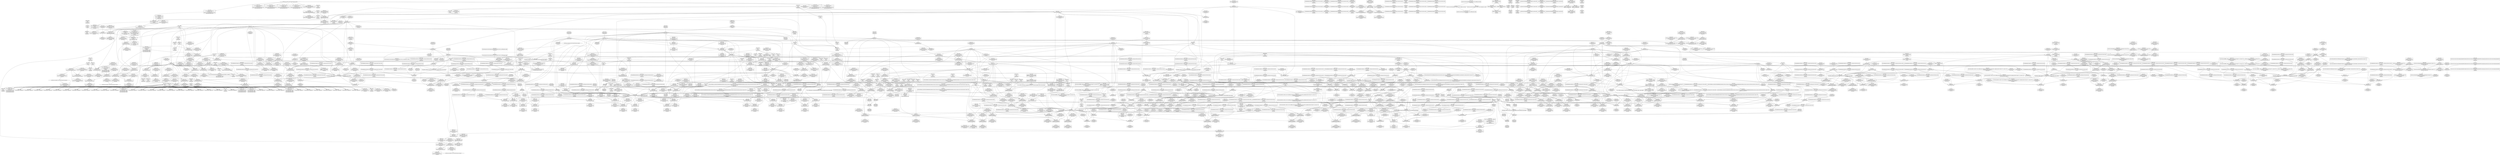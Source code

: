 digraph {
	CE0x51a0c30 [shape=record,shape=Mrecord,label="{CE0x51a0c30|selinux_socket_sendmsg:_sock|Function::selinux_socket_sendmsg&Arg::sock::|*SummSource*}"]
	CE0x525e710 [shape=record,shape=Mrecord,label="{CE0x525e710|rcu_read_lock:_tmp7|include/linux/rcupdate.h,882|*SummSource*}"]
	CE0x51ba7c0 [shape=record,shape=Mrecord,label="{CE0x51ba7c0|i64*_getelementptr_inbounds_(_2_x_i64_,_2_x_i64_*___llvm_gcov_ctr98,_i64_0,_i64_0)|*Constant*}"]
	CE0x527df30 [shape=record,shape=Mrecord,label="{CE0x527df30|i64*_getelementptr_inbounds_(_11_x_i64_,_11_x_i64_*___llvm_gcov_ctr132,_i64_0,_i64_8)|*Constant*}"]
	CE0x51dd940 [shape=record,shape=Mrecord,label="{CE0x51dd940|task_sid:_tmp2|*SummSource*}"]
	CE0x51c61a0 [shape=record,shape=Mrecord,label="{CE0x51c61a0|avc_has_perm:_tclass|Function::avc_has_perm&Arg::tclass::|*SummSink*}"]
	CE0x52bf1e0 [shape=record,shape=Mrecord,label="{CE0x52bf1e0|rcu_lock_release:___here}"]
	CE0x519bee0 [shape=record,shape=Mrecord,label="{CE0x519bee0|selinux_socket_sendmsg:_entry|*SummSource*}"]
	CE0x5215e70 [shape=record,shape=Mrecord,label="{CE0x5215e70|sock_has_perm:_u|security/selinux/hooks.c,3973}"]
	CE0x51f2580 [shape=record,shape=Mrecord,label="{CE0x51f2580|task_sid:_tmp4|*LoadInst*|security/selinux/hooks.c,208}"]
	CE0x5285780 [shape=record,shape=Mrecord,label="{CE0x5285780|i8*_getelementptr_inbounds_(_44_x_i8_,_44_x_i8_*_.str47,_i32_0,_i32_0)|*Constant*|*SummSink*}"]
	CE0x521e6d0 [shape=record,shape=Mrecord,label="{CE0x521e6d0|8:_%struct.sock*,_:_SCME_42,43_}"]
	CE0x51ded80 [shape=record,shape=Mrecord,label="{CE0x51ded80|rcu_read_lock:_entry}"]
	CE0x51d82a0 [shape=record,shape=Mrecord,label="{CE0x51d82a0|i32_77|*Constant*|*SummSource*}"]
	CE0x52134b0 [shape=record,shape=Mrecord,label="{CE0x52134b0|GLOBAL:_rcu_read_unlock|*Constant*|*SummSource*}"]
	CE0x524d450 [shape=record,shape=Mrecord,label="{CE0x524d450|__rcu_read_lock:_tmp|*SummSource*}"]
	CE0x52bd630 [shape=record,shape=Mrecord,label="{CE0x52bd630|__preempt_count_sub:_tmp1}"]
	CE0x5217950 [shape=record,shape=Mrecord,label="{CE0x5217950|sock_has_perm:_net3|security/selinux/hooks.c,3974}"]
	CE0x5214d10 [shape=record,shape=Mrecord,label="{CE0x5214d10|sock_has_perm:_tmp12|security/selinux/hooks.c,3970|*SummSink*}"]
	CE0x52ca820 [shape=record,shape=Mrecord,label="{CE0x52ca820|__rcu_read_unlock:_tmp5|include/linux/rcupdate.h,244|*SummSink*}"]
	CE0x5240720 [shape=record,shape=Mrecord,label="{CE0x5240720|task_sid:_tmp13|security/selinux/hooks.c,208|*SummSink*}"]
	CE0x5215b60 [shape=record,shape=Mrecord,label="{CE0x5215b60|i64_1|*Constant*}"]
	CE0x52c3a70 [shape=record,shape=Mrecord,label="{CE0x52c3a70|rcu_lock_acquire:_tmp7}"]
	CE0x527a3c0 [shape=record,shape=Mrecord,label="{CE0x527a3c0|_call_void_mcount()_#3|*SummSink*}"]
	CE0x51c4150 [shape=record,shape=Mrecord,label="{CE0x51c4150|i32_22|*Constant*|*SummSource*}"]
	CE0x5222850 [shape=record,shape=Mrecord,label="{CE0x5222850|sock_has_perm:_tmp6|security/selinux/hooks.c,3969|*SummSource*}"]
	CE0x52189f0 [shape=record,shape=Mrecord,label="{CE0x52189f0|sock_has_perm:_sid5|security/selinux/hooks.c,3976}"]
	CE0x51f27a0 [shape=record,shape=Mrecord,label="{CE0x51f27a0|_call_void_mcount()_#3|*SummSink*}"]
	CE0x5217f60 [shape=record,shape=Mrecord,label="{CE0x5217f60|sock_has_perm:_tmp15|security/selinux/hooks.c,3974|*SummSource*}"]
	CE0x52793d0 [shape=record,shape=Mrecord,label="{CE0x52793d0|rcu_lock_acquire:_tmp1|*SummSource*}"]
	CE0x51e5c30 [shape=record,shape=Mrecord,label="{CE0x51e5c30|rcu_read_lock:_tmp12|include/linux/rcupdate.h,882|*SummSink*}"]
	CE0x525c740 [shape=record,shape=Mrecord,label="{CE0x525c740|i64*_getelementptr_inbounds_(_11_x_i64_,_11_x_i64_*___llvm_gcov_ctr132,_i64_0,_i64_1)|*Constant*|*SummSink*}"]
	CE0x5230690 [shape=record,shape=Mrecord,label="{CE0x5230690|task_sid:_tmp11|security/selinux/hooks.c,208|*SummSource*}"]
	CE0x525ea30 [shape=record,shape=Mrecord,label="{CE0x525ea30|rcu_read_unlock:_tmp5|include/linux/rcupdate.h,933|*SummSource*}"]
	CE0x5211a10 [shape=record,shape=Mrecord,label="{CE0x5211a10|task_sid:_call7|security/selinux/hooks.c,208|*SummSource*}"]
	CE0x52820f0 [shape=record,shape=Mrecord,label="{CE0x52820f0|_call_void___preempt_count_add(i32_1)_#10,_!dbg_!27711|include/linux/rcupdate.h,239|*SummSource*}"]
	CE0x527c570 [shape=record,shape=Mrecord,label="{CE0x527c570|GLOBAL:___llvm_gcov_ctr132|Global_var:__llvm_gcov_ctr132}"]
	CE0x5220150 [shape=record,shape=Mrecord,label="{CE0x5220150|task_sid:_task|Function::task_sid&Arg::task::|*SummSource*}"]
	CE0x5245f80 [shape=record,shape=Mrecord,label="{CE0x5245f80|GLOBAL:_lock_acquire|*Constant*}"]
	CE0x5278e80 [shape=record,shape=Mrecord,label="{CE0x5278e80|i64*_getelementptr_inbounds_(_11_x_i64_,_11_x_i64_*___llvm_gcov_ctr132,_i64_0,_i64_0)|*Constant*|*SummSink*}"]
	CE0x5192800 [shape=record,shape=Mrecord,label="{CE0x5192800|i32_0|*Constant*|*SummSource*}"]
	CE0x5218b60 [shape=record,shape=Mrecord,label="{CE0x5218b60|sock_has_perm:_sid5|security/selinux/hooks.c,3976|*SummSource*}"]
	CE0x527b8f0 [shape=record,shape=Mrecord,label="{CE0x527b8f0|rcu_read_unlock:_tmp4|include/linux/rcupdate.h,933}"]
	CE0x524fd70 [shape=record,shape=Mrecord,label="{CE0x524fd70|rcu_lock_release:_tmp7|*SummSink*}"]
	CE0x5213850 [shape=record,shape=Mrecord,label="{CE0x5213850|_ret_void,_!dbg_!27735|include/linux/rcupdate.h,938|*SummSink*}"]
	CE0x5226840 [shape=record,shape=Mrecord,label="{CE0x5226840|i8_0|*Constant*|*SummSource*}"]
	CE0x526dcc0 [shape=record,shape=Mrecord,label="{CE0x526dcc0|i8*_getelementptr_inbounds_(_42_x_i8_,_42_x_i8_*_.str46,_i32_0,_i32_0)|*Constant*}"]
	CE0x521a9f0 [shape=record,shape=Mrecord,label="{CE0x521a9f0|i32_(i32,_i32,_i16,_i32,_%struct.common_audit_data*)*_bitcast_(i32_(i32,_i32,_i16,_i32,_%struct.common_audit_data.495*)*_avc_has_perm_to_i32_(i32,_i32,_i16,_i32,_%struct.common_audit_data*)*)|*Constant*|*SummSource*}"]
	CE0x524b550 [shape=record,shape=Mrecord,label="{CE0x524b550|__preempt_count_add:_do.body}"]
	CE0x52c33a0 [shape=record,shape=Mrecord,label="{CE0x52c33a0|i64*_getelementptr_inbounds_(_4_x_i64_,_4_x_i64_*___llvm_gcov_ctr130,_i64_0,_i64_3)|*Constant*|*SummSink*}"]
	CE0x523abe0 [shape=record,shape=Mrecord,label="{CE0x523abe0|i64*_getelementptr_inbounds_(_13_x_i64_,_13_x_i64_*___llvm_gcov_ctr126,_i64_0,_i64_0)|*Constant*}"]
	CE0x5300640 [shape=record,shape=Mrecord,label="{CE0x5300640|__preempt_count_add:_tmp7|./arch/x86/include/asm/preempt.h,73}"]
	CE0x5210780 [shape=record,shape=Mrecord,label="{CE0x5210780|task_sid:_tmp26|security/selinux/hooks.c,208}"]
	CE0x520b550 [shape=record,shape=Mrecord,label="{CE0x520b550|_call_void_lockdep_rcu_suspicious(i8*_getelementptr_inbounds_(_25_x_i8_,_25_x_i8_*_.str3,_i32_0,_i32_0),_i32_208,_i8*_getelementptr_inbounds_(_41_x_i8_,_41_x_i8_*_.str44,_i32_0,_i32_0))_#10,_!dbg_!27732|security/selinux/hooks.c,208|*SummSource*}"]
	CE0x526f2e0 [shape=record,shape=Mrecord,label="{CE0x526f2e0|rcu_read_lock:_tmp18|include/linux/rcupdate.h,882|*SummSource*}"]
	CE0x52869f0 [shape=record,shape=Mrecord,label="{CE0x52869f0|rcu_read_unlock:_tmp20|include/linux/rcupdate.h,933|*SummSource*}"]
	CE0x520ed90 [shape=record,shape=Mrecord,label="{CE0x520ed90|task_sid:_tmp23|security/selinux/hooks.c,208}"]
	CE0x51b8a30 [shape=record,shape=Mrecord,label="{CE0x51b8a30|GLOBAL:_current_task|Global_var:current_task|*SummSink*}"]
	CE0x527efa0 [shape=record,shape=Mrecord,label="{CE0x527efa0|rcu_read_unlock:_tmp10|include/linux/rcupdate.h,933}"]
	CE0x5287340 [shape=record,shape=Mrecord,label="{CE0x5287340|rcu_read_unlock:_tmp17|include/linux/rcupdate.h,933}"]
	CE0x51e51e0 [shape=record,shape=Mrecord,label="{CE0x51e51e0|rcu_read_lock:_tmp10|include/linux/rcupdate.h,882|*SummSink*}"]
	CE0x524fc70 [shape=record,shape=Mrecord,label="{CE0x524fc70|rcu_lock_release:_tmp7|*SummSource*}"]
	CE0x5259870 [shape=record,shape=Mrecord,label="{CE0x5259870|rcu_read_lock:_bb}"]
	CE0x520e050 [shape=record,shape=Mrecord,label="{CE0x520e050|task_sid:_tmp21|security/selinux/hooks.c,208}"]
	CE0x52718a0 [shape=record,shape=Mrecord,label="{CE0x52718a0|rcu_read_lock:_tmp22|include/linux/rcupdate.h,884}"]
	CE0x519db70 [shape=record,shape=Mrecord,label="{CE0x519db70|32:_%struct.sock*,_:_CRE_0,4_|*MultipleSource*|Function::selinux_socket_sendmsg&Arg::sock::|security/selinux/hooks.c,4215}"]
	CE0x52596b0 [shape=record,shape=Mrecord,label="{CE0x52596b0|__preempt_count_add:_tmp2}"]
	CE0x520e7b0 [shape=record,shape=Mrecord,label="{CE0x520e7b0|i64*_getelementptr_inbounds_(_13_x_i64_,_13_x_i64_*___llvm_gcov_ctr126,_i64_0,_i64_10)|*Constant*}"]
	CE0x523b300 [shape=record,shape=Mrecord,label="{CE0x523b300|COLLAPSED:_GCMRE___llvm_gcov_ctr132_internal_global_11_x_i64_zeroinitializer:_elem_0:default:}"]
	CE0x51a47f0 [shape=record,shape=Mrecord,label="{CE0x51a47f0|_call_void_lock_release(%struct.lockdep_map*_%map,_i32_1,_i64_ptrtoint_(i8*_blockaddress(_rcu_lock_release,_%__here)_to_i64))_#10,_!dbg_!27716|include/linux/rcupdate.h,423|*SummSource*}"]
	CE0x51ded10 [shape=record,shape=Mrecord,label="{CE0x51ded10|_ret_void,_!dbg_!27735|include/linux/rcupdate.h,884|*SummSink*}"]
	CE0x524d530 [shape=record,shape=Mrecord,label="{CE0x524d530|i64*_getelementptr_inbounds_(_4_x_i64_,_4_x_i64_*___llvm_gcov_ctr128,_i64_0,_i64_0)|*Constant*|*SummSource*}"]
	CE0x51b2640 [shape=record,shape=Mrecord,label="{CE0x51b2640|sock_has_perm:_sk_security|security/selinux/hooks.c,3964}"]
	CE0x5284710 [shape=record,shape=Mrecord,label="{CE0x5284710|rcu_read_unlock:_tmp16|include/linux/rcupdate.h,933|*SummSource*}"]
	CE0x52bf2a0 [shape=record,shape=Mrecord,label="{CE0x52bf2a0|rcu_lock_release:___here|*SummSource*}"]
	CE0x51ba700 [shape=record,shape=Mrecord,label="{CE0x51ba700|sock_has_perm:_bb}"]
	CE0x51d16c0 [shape=record,shape=Mrecord,label="{CE0x51d16c0|i32_4|*Constant*}"]
	CE0x5235f30 [shape=record,shape=Mrecord,label="{CE0x5235f30|task_sid:_call|security/selinux/hooks.c,208|*SummSink*}"]
	CE0x5237830 [shape=record,shape=Mrecord,label="{CE0x5237830|rcu_read_lock:_if.then|*SummSink*}"]
	CE0x523ff00 [shape=record,shape=Mrecord,label="{CE0x523ff00|GLOBAL:___rcu_read_lock|*Constant*}"]
	CE0x527ccf0 [shape=record,shape=Mrecord,label="{CE0x527ccf0|_ret_void,_!dbg_!27719|./arch/x86/include/asm/preempt.h,73|*SummSource*}"]
	CE0x51dfd10 [shape=record,shape=Mrecord,label="{CE0x51dfd10|rcu_read_lock:_entry|*SummSource*}"]
	CE0x51adff0 [shape=record,shape=Mrecord,label="{CE0x51adff0|get_current:_tmp}"]
	CE0x5269440 [shape=record,shape=Mrecord,label="{CE0x5269440|i64_7|*Constant*}"]
	CE0x5236330 [shape=record,shape=Mrecord,label="{CE0x5236330|rcu_read_lock:_tmp1|*SummSink*}"]
	CE0x51dc670 [shape=record,shape=Mrecord,label="{CE0x51dc670|rcu_lock_acquire:_entry|*SummSink*}"]
	CE0x51c4230 [shape=record,shape=Mrecord,label="{CE0x51c4230|i32_22|*Constant*|*SummSink*}"]
	CE0x522f950 [shape=record,shape=Mrecord,label="{CE0x522f950|_ret_void,_!dbg_!27735|include/linux/rcupdate.h,884}"]
	CE0x5217c40 [shape=record,shape=Mrecord,label="{CE0x5217c40|sock_has_perm:_net3|security/selinux/hooks.c,3974|*SummSink*}"]
	CE0x6f609f0 [shape=record,shape=Mrecord,label="{CE0x6f609f0|selinux_socket_sendmsg:_call1|security/selinux/hooks.c,4215|*SummSource*}"]
	CE0x52068c0 [shape=record,shape=Mrecord,label="{CE0x52068c0|1216:_i8*,_:_CRE_1216,1224_|*MultipleSource*|Function::sock_has_perm&Arg::sk::|security/selinux/hooks.c,3964|*LoadInst*|security/selinux/hooks.c,4215}"]
	CE0x525ddc0 [shape=record,shape=Mrecord,label="{CE0x525ddc0|__rcu_read_lock:_tmp7|include/linux/rcupdate.h,240|*SummSink*}"]
	CE0x527d920 [shape=record,shape=Mrecord,label="{CE0x527d920|rcu_lock_acquire:_indirectgoto|*SummSource*}"]
	CE0x52ab000 [shape=record,shape=Mrecord,label="{CE0x52ab000|GLOBAL:_lock_release|*Constant*|*SummSink*}"]
	CE0x51e0120 [shape=record,shape=Mrecord,label="{CE0x51e0120|rcu_read_lock:_tmp1}"]
	CE0x52b1a40 [shape=record,shape=Mrecord,label="{CE0x52b1a40|__preempt_count_sub:_tmp7|./arch/x86/include/asm/preempt.h,78|*SummSource*}"]
	CE0x521a3c0 [shape=record,shape=Mrecord,label="{CE0x521a3c0|sock_has_perm:_call6|security/selinux/hooks.c,3976}"]
	CE0x51c3470 [shape=record,shape=Mrecord,label="{CE0x51c3470|i32_1|*Constant*}"]
	CE0x51f0fe0 [shape=record,shape=Mrecord,label="{CE0x51f0fe0|rcu_read_lock:_tmp13|include/linux/rcupdate.h,882}"]
	CE0x51b4970 [shape=record,shape=Mrecord,label="{CE0x51b4970|i64*_getelementptr_inbounds_(_2_x_i64_,_2_x_i64_*___llvm_gcov_ctr361,_i64_0,_i64_1)|*Constant*|*SummSource*}"]
	CE0x519cfb0 [shape=record,shape=Mrecord,label="{CE0x519cfb0|32:_%struct.sock*,_:_CRE_32,40_|*MultipleSource*|Function::selinux_socket_sendmsg&Arg::sock::|security/selinux/hooks.c,4215}"]
	CE0x52291b0 [shape=record,shape=Mrecord,label="{CE0x52291b0|GLOBAL:_rcu_read_lock.__warned|Global_var:rcu_read_lock.__warned|*SummSink*}"]
	CE0x51c5bd0 [shape=record,shape=Mrecord,label="{CE0x51c5bd0|get_current:_tmp1}"]
	CE0x52ca370 [shape=record,shape=Mrecord,label="{CE0x52ca370|__preempt_count_sub:_val|Function::__preempt_count_sub&Arg::val::}"]
	CE0x519a120 [shape=record,shape=Mrecord,label="{CE0x519a120|cred_sid:_security|security/selinux/hooks.c,196|*SummSource*}"]
	CE0x52354a0 [shape=record,shape=Mrecord,label="{CE0x52354a0|_call_void_mcount()_#3|*SummSource*}"]
	CE0x5195cd0 [shape=record,shape=Mrecord,label="{CE0x5195cd0|sock_has_perm:_cleanup|*SummSink*}"]
	CE0x525d2d0 [shape=record,shape=Mrecord,label="{CE0x525d2d0|GLOBAL:___llvm_gcov_ctr132|Global_var:__llvm_gcov_ctr132|*SummSink*}"]
	CE0x521be10 [shape=record,shape=Mrecord,label="{CE0x521be10|avc_has_perm:_ssid|Function::avc_has_perm&Arg::ssid::|*SummSink*}"]
	CE0x519f170 [shape=record,shape=Mrecord,label="{CE0x519f170|selinux_socket_sendmsg:_tmp2|*SummSink*}"]
	CE0x526ddf0 [shape=record,shape=Mrecord,label="{CE0x526ddf0|i8*_getelementptr_inbounds_(_42_x_i8_,_42_x_i8_*_.str46,_i32_0,_i32_0)|*Constant*|*SummSink*}"]
	CE0x5195360 [shape=record,shape=Mrecord,label="{CE0x5195360|selinux_socket_sendmsg:_bb|*SummSink*}"]
	CE0x52776b0 [shape=record,shape=Mrecord,label="{CE0x52776b0|__rcu_read_unlock:_tmp3|*SummSource*}"]
	CE0x523ace0 [shape=record,shape=Mrecord,label="{CE0x523ace0|i64*_getelementptr_inbounds_(_13_x_i64_,_13_x_i64_*___llvm_gcov_ctr126,_i64_0,_i64_0)|*Constant*|*SummSource*}"]
	CE0x5226710 [shape=record,shape=Mrecord,label="{CE0x5226710|i8_0|*Constant*}"]
	CE0x52aa390 [shape=record,shape=Mrecord,label="{CE0x52aa390|rcu_lock_release:_tmp4|include/linux/rcupdate.h,423}"]
	CE0x5214b00 [shape=record,shape=Mrecord,label="{CE0x5214b00|sock_has_perm:_tmp11|security/selinux/hooks.c,3970|*SummSink*}"]
	CE0x51ba830 [shape=record,shape=Mrecord,label="{CE0x51ba830|get_current:_bb|*SummSink*}"]
	CE0x51d7860 [shape=record,shape=Mrecord,label="{CE0x51d7860|i64_4|*Constant*}"]
	CE0x52ffd40 [shape=record,shape=Mrecord,label="{CE0x52ffd40|i64*_getelementptr_inbounds_(_4_x_i64_,_4_x_i64_*___llvm_gcov_ctr135,_i64_0,_i64_2)|*Constant*|*SummSink*}"]
	CE0x51b3020 [shape=record,shape=Mrecord,label="{CE0x51b3020|sock_has_perm:_ad|security/selinux/hooks.c, 3965|*SummSource*}"]
	CE0x525ff80 [shape=record,shape=Mrecord,label="{CE0x525ff80|i64_0|*Constant*}"]
	CE0x5244dd0 [shape=record,shape=Mrecord,label="{CE0x5244dd0|_ret_void,_!dbg_!27717|include/linux/rcupdate.h,245|*SummSource*}"]
	CE0x526bef0 [shape=record,shape=Mrecord,label="{CE0x526bef0|rcu_read_lock:_tmp16|include/linux/rcupdate.h,882}"]
	CE0x5275330 [shape=record,shape=Mrecord,label="{CE0x5275330|rcu_read_unlock:_tmp2|*SummSource*}"]
	CE0x51b6290 [shape=record,shape=Mrecord,label="{CE0x51b6290|task_sid:_tmp}"]
	CE0x51b2ba0 [shape=record,shape=Mrecord,label="{CE0x51b2ba0|task_sid:_tmp7|security/selinux/hooks.c,208|*SummSink*}"]
	CE0x520c7e0 [shape=record,shape=Mrecord,label="{CE0x520c7e0|task_sid:_tmp14|security/selinux/hooks.c,208|*SummSource*}"]
	CE0x52be2a0 [shape=record,shape=Mrecord,label="{CE0x52be2a0|__rcu_read_unlock:_tmp|*SummSink*}"]
	CE0x5280e90 [shape=record,shape=Mrecord,label="{CE0x5280e90|rcu_read_unlock:_tmp7|include/linux/rcupdate.h,933}"]
	CE0x5243350 [shape=record,shape=Mrecord,label="{CE0x5243350|rcu_lock_release:_map|Function::rcu_lock_release&Arg::map::}"]
	CE0x5262030 [shape=record,shape=Mrecord,label="{CE0x5262030|__preempt_count_sub:_bb|*SummSource*}"]
	CE0x525ebd0 [shape=record,shape=Mrecord,label="{CE0x525ebd0|_call_void_mcount()_#3|*SummSource*}"]
	CE0x5213660 [shape=record,shape=Mrecord,label="{CE0x5213660|rcu_read_unlock:_entry}"]
	CE0x5280fc0 [shape=record,shape=Mrecord,label="{CE0x5280fc0|rcu_read_unlock:_tmp7|include/linux/rcupdate.h,933|*SummSource*}"]
	CE0x52aa930 [shape=record,shape=Mrecord,label="{CE0x52aa930|_call_void_lock_release(%struct.lockdep_map*_%map,_i32_1,_i64_ptrtoint_(i8*_blockaddress(_rcu_lock_release,_%__here)_to_i64))_#10,_!dbg_!27716|include/linux/rcupdate.h,423}"]
	CE0x5193380 [shape=record,shape=Mrecord,label="{CE0x5193380|i64*_getelementptr_inbounds_(_2_x_i64_,_2_x_i64_*___llvm_gcov_ctr361,_i64_0,_i64_1)|*Constant*|*SummSink*}"]
	CE0x52bcf80 [shape=record,shape=Mrecord,label="{CE0x52bcf80|__preempt_count_sub:_tmp6|./arch/x86/include/asm/preempt.h,78|*SummSource*}"]
	CE0x526ca80 [shape=record,shape=Mrecord,label="{CE0x526ca80|i8*_getelementptr_inbounds_(_25_x_i8_,_25_x_i8_*_.str45,_i32_0,_i32_0)|*Constant*}"]
	CE0x51c4410 [shape=record,shape=Mrecord,label="{CE0x51c4410|cred_sid:_security|security/selinux/hooks.c,196}"]
	CE0x524f6e0 [shape=record,shape=Mrecord,label="{CE0x524f6e0|rcu_lock_release:_tmp6|*SummSource*}"]
	CE0x5241220 [shape=record,shape=Mrecord,label="{CE0x5241220|task_sid:_tobool4|security/selinux/hooks.c,208|*SummSource*}"]
	CE0x52543b0 [shape=record,shape=Mrecord,label="{CE0x52543b0|_call_void_mcount()_#3}"]
	CE0x51e5ac0 [shape=record,shape=Mrecord,label="{CE0x51e5ac0|rcu_read_lock:_tmp12|include/linux/rcupdate.h,882|*SummSource*}"]
	CE0x525e920 [shape=record,shape=Mrecord,label="{CE0x525e920|rcu_read_unlock:_tmp5|include/linux/rcupdate.h,933}"]
	CE0x525d6e0 [shape=record,shape=Mrecord,label="{CE0x525d6e0|rcu_read_lock:_tmp5|include/linux/rcupdate.h,882|*SummSink*}"]
	CE0x520ab20 [shape=record,shape=Mrecord,label="{CE0x520ab20|task_sid:_tmp19|security/selinux/hooks.c,208|*SummSource*}"]
	CE0x5270b30 [shape=record,shape=Mrecord,label="{CE0x5270b30|rcu_read_lock:_tmp20|include/linux/rcupdate.h,882|*SummSink*}"]
	CE0x5207d60 [shape=record,shape=Mrecord,label="{CE0x5207d60|sock_has_perm:_tmp2|*LoadInst*|security/selinux/hooks.c,3964}"]
	CE0x5261240 [shape=record,shape=Mrecord,label="{CE0x5261240|__rcu_read_lock:_tmp7|include/linux/rcupdate.h,240|*SummSource*}"]
	CE0x52f2710 [shape=record,shape=Mrecord,label="{CE0x52f2710|__preempt_count_sub:_tmp|*SummSource*}"]
	CE0x5274a90 [shape=record,shape=Mrecord,label="{CE0x5274a90|__rcu_read_lock:_tmp6|include/linux/rcupdate.h,240|*SummSource*}"]
	CE0x51e14b0 [shape=record,shape=Mrecord,label="{CE0x51e14b0|sock_has_perm:_tmp14|security/selinux/hooks.c,3972}"]
	CE0x51b1b70 [shape=record,shape=Mrecord,label="{CE0x51b1b70|sock_has_perm:_cleanup|*SummSource*}"]
	CE0x5246880 [shape=record,shape=Mrecord,label="{CE0x5246880|rcu_lock_acquire:___here|*SummSource*}"]
	CE0x51b7750 [shape=record,shape=Mrecord,label="{CE0x51b7750|sock_has_perm:_ad|security/selinux/hooks.c, 3965|*SummSink*}"]
	CE0x525a3b0 [shape=record,shape=Mrecord,label="{CE0x525a3b0|rcu_read_lock:_call|include/linux/rcupdate.h,882|*SummSource*}"]
	CE0x51b2fb0 [shape=record,shape=Mrecord,label="{CE0x51b2fb0|sock_has_perm:_ad|security/selinux/hooks.c, 3965}"]
	CE0x52b1100 [shape=record,shape=Mrecord,label="{CE0x52b1100|_call_void_asm_addl_$1,_%gs:$0_,_*m,ri,*m,_dirflag_,_fpsr_,_flags_(i32*___preempt_count,_i32_%val,_i32*___preempt_count)_#3,_!dbg_!27714,_!srcloc_!27717|./arch/x86/include/asm/preempt.h,72|*SummSource*}"]
	CE0x51942e0 [shape=record,shape=Mrecord,label="{CE0x51942e0|i64_1|*Constant*}"]
	CE0x51dfaf0 [shape=record,shape=Mrecord,label="{CE0x51dfaf0|_ret_void,_!dbg_!27717|include/linux/rcupdate.h,240|*SummSink*}"]
	CE0x51d8170 [shape=record,shape=Mrecord,label="{CE0x51d8170|i32_77|*Constant*|*SummSink*}"]
	CE0x52118b0 [shape=record,shape=Mrecord,label="{CE0x52118b0|task_sid:_call7|security/selinux/hooks.c,208}"]
	CE0x5256fb0 [shape=record,shape=Mrecord,label="{CE0x5256fb0|__preempt_count_sub:_tmp|*SummSink*}"]
	CE0x52123b0 [shape=record,shape=Mrecord,label="{CE0x52123b0|cred_sid:_entry|*SummSink*}"]
	CE0x520ec10 [shape=record,shape=Mrecord,label="{CE0x520ec10|task_sid:_tmp24|security/selinux/hooks.c,208|*SummSource*}"]
	CE0x5225ce0 [shape=record,shape=Mrecord,label="{CE0x5225ce0|sock_has_perm:_tmp3|security/selinux/hooks.c,3964|*SummSource*}"]
	CE0x5269d80 [shape=record,shape=Mrecord,label="{CE0x5269d80|i64_6|*Constant*}"]
	CE0x52340d0 [shape=record,shape=Mrecord,label="{CE0x52340d0|rcu_lock_acquire:_entry}"]
	CE0x5245520 [shape=record,shape=Mrecord,label="{CE0x5245520|_call_void___preempt_count_sub(i32_1)_#10,_!dbg_!27715|include/linux/rcupdate.h,244|*SummSink*}"]
	CE0x519b010 [shape=record,shape=Mrecord,label="{CE0x519b010|selinux_socket_sendmsg:_tmp1}"]
	CE0x5214460 [shape=record,shape=Mrecord,label="{CE0x5214460|i64*_getelementptr_inbounds_(_6_x_i64_,_6_x_i64_*___llvm_gcov_ctr327,_i64_0,_i64_3)|*Constant*|*SummSource*}"]
	CE0x5275890 [shape=record,shape=Mrecord,label="{CE0x5275890|rcu_read_unlock:_tmp12|include/linux/rcupdate.h,933|*SummSource*}"]
	CE0x5241910 [shape=record,shape=Mrecord,label="{CE0x5241910|rcu_read_unlock:_tmp21|include/linux/rcupdate.h,935|*SummSink*}"]
	CE0x52c07a0 [shape=record,shape=Mrecord,label="{CE0x52c07a0|i64*_getelementptr_inbounds_(_4_x_i64_,_4_x_i64_*___llvm_gcov_ctr130,_i64_0,_i64_2)|*Constant*|*SummSource*}"]
	CE0x52088d0 [shape=record,shape=Mrecord,label="{CE0x52088d0|i32_208|*Constant*|*SummSource*}"]
	CE0x51e1a00 [shape=record,shape=Mrecord,label="{CE0x51e1a00|sock_has_perm:_type|security/selinux/hooks.c,3972}"]
	CE0x522a050 [shape=record,shape=Mrecord,label="{CE0x522a050|sock_has_perm:_tmp18|security/selinux/hooks.c,3977|*SummSink*}"]
	CE0x520d120 [shape=record,shape=Mrecord,label="{CE0x520d120|task_sid:_tmp16|security/selinux/hooks.c,208}"]
	CE0x520d560 [shape=record,shape=Mrecord,label="{CE0x520d560|task_sid:_tmp17|security/selinux/hooks.c,208}"]
	CE0x52b0b80 [shape=record,shape=Mrecord,label="{CE0x52b0b80|_call_void_mcount()_#3|*SummSource*}"]
	CE0x5222a50 [shape=record,shape=Mrecord,label="{CE0x5222a50|sock_has_perm:_tmp6|security/selinux/hooks.c,3969|*SummSink*}"]
	CE0x51d9b00 [shape=record,shape=Mrecord,label="{CE0x51d9b00|sock_has_perm:_tmp9|security/selinux/hooks.c,3969|*SummSink*}"]
	CE0x526ccd0 [shape=record,shape=Mrecord,label="{CE0x526ccd0|i8*_getelementptr_inbounds_(_25_x_i8_,_25_x_i8_*_.str45,_i32_0,_i32_0)|*Constant*|*SummSource*}"]
	CE0x52713f0 [shape=record,shape=Mrecord,label="{CE0x52713f0|i64*_getelementptr_inbounds_(_11_x_i64_,_11_x_i64_*___llvm_gcov_ctr127,_i64_0,_i64_10)|*Constant*|*SummSource*}"]
	CE0x52f1be0 [shape=record,shape=Mrecord,label="{CE0x52f1be0|i32_0|*Constant*}"]
	CE0x52aa400 [shape=record,shape=Mrecord,label="{CE0x52aa400|rcu_lock_release:_tmp4|include/linux/rcupdate.h,423|*SummSource*}"]
	CE0x521d5e0 [shape=record,shape=Mrecord,label="{CE0x521d5e0|8:_%struct.sock*,_:_SCME_27,28_}"]
	CE0x52bf900 [shape=record,shape=Mrecord,label="{CE0x52bf900|GLOBAL:___preempt_count_sub|*Constant*}"]
	CE0x51b9ad0 [shape=record,shape=Mrecord,label="{CE0x51b9ad0|_call_void_rcu_lock_acquire(%struct.lockdep_map*_rcu_lock_map)_#10,_!dbg_!27711|include/linux/rcupdate.h,881|*SummSource*}"]
	CE0x52253f0 [shape=record,shape=Mrecord,label="{CE0x52253f0|i64*_getelementptr_inbounds_(_6_x_i64_,_6_x_i64_*___llvm_gcov_ctr327,_i64_0,_i64_4)|*Constant*|*SummSource*}"]
	CE0x51a4780 [shape=record,shape=Mrecord,label="{CE0x51a4780|GLOBAL:_lock_release|*Constant*}"]
	CE0x523e290 [shape=record,shape=Mrecord,label="{CE0x523e290|GLOBAL:___llvm_gcov_ctr126|Global_var:__llvm_gcov_ctr126|*SummSink*}"]
	CE0x51971b0 [shape=record,shape=Mrecord,label="{CE0x51971b0|COLLAPSED:_CMRE:_elem_0::|security/selinux/hooks.c,196}"]
	CE0x521f2b0 [shape=record,shape=Mrecord,label="{CE0x521f2b0|8:_%struct.sock*,_:_SCME_52,53_}"]
	CE0x51adf30 [shape=record,shape=Mrecord,label="{CE0x51adf30|_call_void_mcount()_#3|*SummSink*}"]
	CE0x52c9c20 [shape=record,shape=Mrecord,label="{CE0x52c9c20|__preempt_count_sub:_do.end|*SummSink*}"]
	CE0x524cc20 [shape=record,shape=Mrecord,label="{CE0x524cc20|GLOBAL:_lock_acquire|*Constant*|*SummSource*}"]
	CE0x5230fb0 [shape=record,shape=Mrecord,label="{CE0x5230fb0|_ret_void,_!dbg_!27717|include/linux/rcupdate.h,240}"]
	CE0x521dfb0 [shape=record,shape=Mrecord,label="{CE0x521dfb0|8:_%struct.sock*,_:_SCME_36,37_}"]
	CE0x51dfe30 [shape=record,shape=Mrecord,label="{CE0x51dfe30|rcu_read_lock:_entry|*SummSink*}"]
	CE0x51ad7a0 [shape=record,shape=Mrecord,label="{CE0x51ad7a0|32:_%struct.sock*,_:_CRE_24,32_|*MultipleSource*|Function::selinux_socket_sendmsg&Arg::sock::|security/selinux/hooks.c,4215}"]
	CE0x523d7e0 [shape=record,shape=Mrecord,label="{CE0x523d7e0|cred_sid:_tmp|*SummSource*}"]
	CE0x52332f0 [shape=record,shape=Mrecord,label="{CE0x52332f0|task_sid:_if.end|*SummSource*}"]
	CE0x51c6630 [shape=record,shape=Mrecord,label="{CE0x51c6630|avc_has_perm:_requested|Function::avc_has_perm&Arg::requested::|*SummSource*}"]
	CE0x5243410 [shape=record,shape=Mrecord,label="{CE0x5243410|rcu_lock_release:_map|Function::rcu_lock_release&Arg::map::|*SummSource*}"]
	CE0x523e860 [shape=record,shape=Mrecord,label="{CE0x523e860|i64*_getelementptr_inbounds_(_2_x_i64_,_2_x_i64_*___llvm_gcov_ctr131,_i64_0,_i64_0)|*Constant*|*SummSource*}"]
	CE0x51a0cf0 [shape=record,shape=Mrecord,label="{CE0x51a0cf0|i64*_getelementptr_inbounds_(_2_x_i64_,_2_x_i64_*___llvm_gcov_ctr98,_i64_0,_i64_1)|*Constant*}"]
	CE0x52c7de0 [shape=record,shape=Mrecord,label="{CE0x52c7de0|__rcu_read_unlock:_tmp3}"]
	CE0x5245210 [shape=record,shape=Mrecord,label="{CE0x5245210|__rcu_read_lock:_tmp}"]
	CE0x525afa0 [shape=record,shape=Mrecord,label="{CE0x525afa0|__rcu_read_lock:_tmp|*SummSink*}"]
	CE0x51ae1c0 [shape=record,shape=Mrecord,label="{CE0x51ae1c0|i64*_getelementptr_inbounds_(_2_x_i64_,_2_x_i64_*___llvm_gcov_ctr98,_i64_0,_i64_1)|*Constant*|*SummSink*}"]
	CE0x521fcf0 [shape=record,shape=Mrecord,label="{CE0x521fcf0|GLOBAL:_task_sid|*Constant*|*SummSink*}"]
	CE0x52217f0 [shape=record,shape=Mrecord,label="{CE0x52217f0|i32_8|*Constant*|*SummSink*}"]
	CE0x520e160 [shape=record,shape=Mrecord,label="{CE0x520e160|task_sid:_tmp21|security/selinux/hooks.c,208|*SummSource*}"]
	CE0x5261a60 [shape=record,shape=Mrecord,label="{CE0x5261a60|0:_i8,_:_GCMR_rcu_read_unlock.__warned_internal_global_i8_0,_section_.data.unlikely_,_align_1:_elem_0:default:}"]
	CE0x5243000 [shape=record,shape=Mrecord,label="{CE0x5243000|rcu_lock_release:_entry|*SummSink*}"]
	CE0x5216580 [shape=record,shape=Mrecord,label="{CE0x5216580|avc_has_perm:_requested|Function::avc_has_perm&Arg::requested::|*SummSink*}"]
	CE0x52c9da0 [shape=record,shape=Mrecord,label="{CE0x52c9da0|i64*_getelementptr_inbounds_(_4_x_i64_,_4_x_i64_*___llvm_gcov_ctr134,_i64_0,_i64_1)|*Constant*|*SummSource*}"]
	CE0x5233930 [shape=record,shape=Mrecord,label="{CE0x5233930|cred_sid:_tmp3|*SummSource*}"]
	CE0x526e270 [shape=record,shape=Mrecord,label="{CE0x526e270|i64*_getelementptr_inbounds_(_11_x_i64_,_11_x_i64_*___llvm_gcov_ctr127,_i64_0,_i64_9)|*Constant*|*SummSource*}"]
	CE0x51cbbe0 [shape=record,shape=Mrecord,label="{CE0x51cbbe0|_ret_i32_%call1,_!dbg_!27717|security/selinux/hooks.c,4215|*SummSource*}"]
	CE0x5237a50 [shape=record,shape=Mrecord,label="{CE0x5237a50|rcu_read_lock:_if.end|*SummSource*}"]
	CE0x521de80 [shape=record,shape=Mrecord,label="{CE0x521de80|8:_%struct.sock*,_:_SCME_35,36_}"]
	CE0x51f2da0 [shape=record,shape=Mrecord,label="{CE0x51f2da0|task_sid:_land.lhs.true}"]
	CE0x520bf30 [shape=record,shape=Mrecord,label="{CE0x520bf30|i8*_getelementptr_inbounds_(_25_x_i8_,_25_x_i8_*_.str3,_i32_0,_i32_0)|*Constant*|*SummSink*}"]
	CE0x52bcd90 [shape=record,shape=Mrecord,label="{CE0x52bcd90|_call_void_mcount()_#3|*SummSource*}"]
	CE0x51a5640 [shape=record,shape=Mrecord,label="{CE0x51a5640|sock_has_perm:_sid|security/selinux/hooks.c,3969|*SummSink*}"]
	CE0x5225930 [shape=record,shape=Mrecord,label="{CE0x5225930|sock_has_perm:_tmp13|security/selinux/hooks.c,3972}"]
	CE0x52160d0 [shape=record,shape=Mrecord,label="{CE0x52160d0|avc_has_perm:_entry|*SummSink*}"]
	CE0x52f2aa0 [shape=record,shape=Mrecord,label="{CE0x52f2aa0|__preempt_count_sub:_do.body|*SummSource*}"]
	CE0x523bae0 [shape=record,shape=Mrecord,label="{CE0x523bae0|i64_2|*Constant*}"]
	CE0x5250a60 [shape=record,shape=Mrecord,label="{CE0x5250a60|__rcu_read_unlock:_do.end|*SummSink*}"]
	CE0x5232070 [shape=record,shape=Mrecord,label="{CE0x5232070|rcu_read_lock:_tobool|include/linux/rcupdate.h,882}"]
	CE0x5270630 [shape=record,shape=Mrecord,label="{CE0x5270630|rcu_read_lock:_tmp21|include/linux/rcupdate.h,884|*SummSource*}"]
	CE0x5252930 [shape=record,shape=Mrecord,label="{CE0x5252930|__preempt_count_add:_tmp3|*SummSource*}"]
	CE0x51aca00 [shape=record,shape=Mrecord,label="{CE0x51aca00|8:_%struct.sock*,_:_SCME_16,18_|*MultipleSource*|security/selinux/hooks.c, 3966|security/selinux/hooks.c,3966|security/selinux/hooks.c,3966}"]
	CE0x5250670 [shape=record,shape=Mrecord,label="{CE0x5250670|i64*_getelementptr_inbounds_(_4_x_i64_,_4_x_i64_*___llvm_gcov_ctr129,_i64_0,_i64_3)|*Constant*}"]
	CE0x5195c30 [shape=record,shape=Mrecord,label="{CE0x5195c30|_ret_%struct.task_struct*_%tmp4,_!dbg_!27714|./arch/x86/include/asm/current.h,14|*SummSink*}"]
	CE0x525c7b0 [shape=record,shape=Mrecord,label="{CE0x525c7b0|rcu_read_unlock:_tmp1}"]
	CE0x51b9470 [shape=record,shape=Mrecord,label="{CE0x51b9470|COLLAPSED:_GCMRE___llvm_gcov_ctr127_internal_global_11_x_i64_zeroinitializer:_elem_0:default:}"]
	CE0x52bcff0 [shape=record,shape=Mrecord,label="{CE0x52bcff0|__preempt_count_sub:_tmp6|./arch/x86/include/asm/preempt.h,78|*SummSink*}"]
	CE0x527fb10 [shape=record,shape=Mrecord,label="{CE0x527fb10|rcu_lock_acquire:_tmp1|*SummSink*}"]
	CE0x5208e00 [shape=record,shape=Mrecord,label="{CE0x5208e00|i8*_getelementptr_inbounds_(_41_x_i8_,_41_x_i8_*_.str44,_i32_0,_i32_0)|*Constant*}"]
	CE0x51e42d0 [shape=record,shape=Mrecord,label="{CE0x51e42d0|i8_2|*Constant*|*SummSource*}"]
	CE0x5285660 [shape=record,shape=Mrecord,label="{CE0x5285660|i8*_getelementptr_inbounds_(_44_x_i8_,_44_x_i8_*_.str47,_i32_0,_i32_0)|*Constant*}"]
	CE0x52ab210 [shape=record,shape=Mrecord,label="{CE0x52ab210|i32_1|*Constant*}"]
	CE0x522fdd0 [shape=record,shape=Mrecord,label="{CE0x522fdd0|cred_sid:_tmp3|*SummSink*}"]
	CE0x52736d0 [shape=record,shape=Mrecord,label="{CE0x52736d0|rcu_read_unlock:_call3|include/linux/rcupdate.h,933|*SummSink*}"]
	CE0x523e3d0 [shape=record,shape=Mrecord,label="{CE0x523e3d0|task_sid:_tmp8|security/selinux/hooks.c,208}"]
	CE0x521b580 [shape=record,shape=Mrecord,label="{CE0x521b580|i64_5|*Constant*}"]
	CE0x51d8f80 [shape=record,shape=Mrecord,label="{CE0x51d8f80|task_sid:_tobool1|security/selinux/hooks.c,208|*SummSource*}"]
	CE0x5213c40 [shape=record,shape=Mrecord,label="{CE0x5213c40|_ret_void,_!dbg_!27735|include/linux/rcupdate.h,938}"]
	CE0x5241f70 [shape=record,shape=Mrecord,label="{CE0x5241f70|rcu_read_unlock:_tmp22|include/linux/rcupdate.h,935}"]
	CE0x52c38d0 [shape=record,shape=Mrecord,label="{CE0x52c38d0|i64*_getelementptr_inbounds_(_4_x_i64_,_4_x_i64_*___llvm_gcov_ctr133,_i64_0,_i64_0)|*Constant*|*SummSink*}"]
	CE0x52bd2a0 [shape=record,shape=Mrecord,label="{CE0x52bd2a0|__preempt_count_sub:_tmp7|./arch/x86/include/asm/preempt.h,78|*SummSink*}"]
	CE0x5300090 [shape=record,shape=Mrecord,label="{CE0x5300090|__preempt_count_sub:_tmp3}"]
	CE0x52f1b70 [shape=record,shape=Mrecord,label="{CE0x52f1b70|void_(i32*,_i32,_i32*)*_asm_addl_$1,_%gs:$0_,_*m,ri,*m,_dirflag_,_fpsr_,_flags_}"]
	CE0x52510e0 [shape=record,shape=Mrecord,label="{CE0x52510e0|rcu_lock_release:_bb|*SummSink*}"]
	CE0x5250520 [shape=record,shape=Mrecord,label="{CE0x5250520|__rcu_read_unlock:_bb|*SummSource*}"]
	CE0x5252370 [shape=record,shape=Mrecord,label="{CE0x5252370|i64*_getelementptr_inbounds_(_4_x_i64_,_4_x_i64_*___llvm_gcov_ctr129,_i64_0,_i64_2)|*Constant*}"]
	CE0x523f480 [shape=record,shape=Mrecord,label="{CE0x523f480|i64_4|*Constant*|*SummSource*}"]
	CE0x5229370 [shape=record,shape=Mrecord,label="{CE0x5229370|_ret_i32_%retval.0,_!dbg_!27728|security/selinux/avc.c,775|*SummSink*}"]
	CE0x51d8890 [shape=record,shape=Mrecord,label="{CE0x51d8890|GLOBAL:_task_sid.__warned|Global_var:task_sid.__warned|*SummSink*}"]
	CE0x5277f50 [shape=record,shape=Mrecord,label="{CE0x5277f50|rcu_read_unlock:_tobool1|include/linux/rcupdate.h,933}"]
	CE0x5223440 [shape=record,shape=Mrecord,label="{CE0x5223440|i64_2|*Constant*}"]
	CE0x51a0f00 [shape=record,shape=Mrecord,label="{CE0x51a0f00|get_current:_tmp3|*SummSink*}"]
	CE0x52df9e0 [shape=record,shape=Mrecord,label="{CE0x52df9e0|__rcu_read_unlock:_do.body}"]
	CE0x5214330 [shape=record,shape=Mrecord,label="{CE0x5214330|i64*_getelementptr_inbounds_(_6_x_i64_,_6_x_i64_*___llvm_gcov_ctr327,_i64_0,_i64_3)|*Constant*}"]
	CE0x519f3c0 [shape=record,shape=Mrecord,label="{CE0x519f3c0|_call_void_mcount()_#3|*SummSource*}"]
	CE0x52333e0 [shape=record,shape=Mrecord,label="{CE0x52333e0|task_sid:_if.end|*SummSink*}"]
	CE0x52242f0 [shape=record,shape=Mrecord,label="{CE0x52242f0|sock_has_perm:_tmp8|security/selinux/hooks.c,3969}"]
	CE0x52ca480 [shape=record,shape=Mrecord,label="{CE0x52ca480|__preempt_count_sub:_val|Function::__preempt_count_sub&Arg::val::|*SummSource*}"]
	CE0x523cba0 [shape=record,shape=Mrecord,label="{CE0x523cba0|task_sid:_tmp7|security/selinux/hooks.c,208}"]
	CE0x51b4ce0 [shape=record,shape=Mrecord,label="{CE0x51b4ce0|i32_5|*Constant*|*SummSource*}"]
	CE0x526c020 [shape=record,shape=Mrecord,label="{CE0x526c020|rcu_read_lock:_tmp16|include/linux/rcupdate.h,882|*SummSource*}"]
	CE0x51e23b0 [shape=record,shape=Mrecord,label="{CE0x51e23b0|i8_2|*Constant*}"]
	CE0x51f1550 [shape=record,shape=Mrecord,label="{CE0x51f1550|rcu_read_lock:_tmp14|include/linux/rcupdate.h,882}"]
	CE0x51ae410 [shape=record,shape=Mrecord,label="{CE0x51ae410|sock_has_perm:_task|Function::sock_has_perm&Arg::task::|*SummSink*}"]
	CE0x51a1280 [shape=record,shape=Mrecord,label="{CE0x51a1280|i32_0|*Constant*}"]
	CE0x523fbf0 [shape=record,shape=Mrecord,label="{CE0x523fbf0|rcu_read_lock:_tmp2|*SummSink*}"]
	CE0x523d150 [shape=record,shape=Mrecord,label="{CE0x523d150|GLOBAL:___llvm_gcov_ctr127|Global_var:__llvm_gcov_ctr127}"]
	CE0x523cd00 [shape=record,shape=Mrecord,label="{CE0x523cd00|task_sid:_tmp6|security/selinux/hooks.c,208|*SummSource*}"]
	CE0x525ccc0 [shape=record,shape=Mrecord,label="{CE0x525ccc0|rcu_lock_acquire:_tmp2|*SummSource*}"]
	CE0x5219960 [shape=record,shape=Mrecord,label="{CE0x5219960|sock_has_perm:_sclass|security/selinux/hooks.c,3976}"]
	CE0x5286f70 [shape=record,shape=Mrecord,label="{CE0x5286f70|i64*_getelementptr_inbounds_(_11_x_i64_,_11_x_i64_*___llvm_gcov_ctr132,_i64_0,_i64_10)|*Constant*}"]
	CE0x51f1680 [shape=record,shape=Mrecord,label="{CE0x51f1680|rcu_read_lock:_tmp14|include/linux/rcupdate.h,882|*SummSource*}"]
	CE0x525fc80 [shape=record,shape=Mrecord,label="{CE0x525fc80|GLOBAL:___llvm_gcov_ctr127|Global_var:__llvm_gcov_ctr127|*SummSource*}"]
	CE0x5251230 [shape=record,shape=Mrecord,label="{CE0x5251230|i64*_getelementptr_inbounds_(_4_x_i64_,_4_x_i64_*___llvm_gcov_ctr133,_i64_0,_i64_0)|*Constant*}"]
	CE0x5198690 [shape=record,shape=Mrecord,label="{CE0x5198690|get_current:_tmp3|*SummSource*}"]
	CE0x51b8640 [shape=record,shape=Mrecord,label="{CE0x51b8640|selinux_socket_sendmsg:_tmp3|*SummSink*}"]
	CE0x6f60a60 [shape=record,shape=Mrecord,label="{CE0x6f60a60|selinux_socket_sendmsg:_call1|security/selinux/hooks.c,4215}"]
	CE0x51984a0 [shape=record,shape=Mrecord,label="{CE0x51984a0|8:_%struct.sock*,_:_SCME_18,20_|*MultipleSource*|security/selinux/hooks.c, 3966|security/selinux/hooks.c,3966|security/selinux/hooks.c,3966}"]
	CE0x52acbb0 [shape=record,shape=Mrecord,label="{CE0x52acbb0|rcu_lock_release:_tmp|*SummSource*}"]
	CE0x5268950 [shape=record,shape=Mrecord,label="{CE0x5268950|_call_void_mcount()_#3|*SummSink*}"]
	CE0x521ecc0 [shape=record,shape=Mrecord,label="{CE0x521ecc0|8:_%struct.sock*,_:_SCME_47,48_}"]
	CE0x527af20 [shape=record,shape=Mrecord,label="{CE0x527af20|rcu_read_unlock:_bb|*SummSink*}"]
	CE0x51de210 [shape=record,shape=Mrecord,label="{CE0x51de210|%struct.task_struct*_(%struct.task_struct**)*_asm_movq_%gs:$_1:P_,$0_,_r,im,_dirflag_,_fpsr_,_flags_|*SummSink*}"]
	CE0x5285dc0 [shape=record,shape=Mrecord,label="{CE0x5285dc0|i64*_getelementptr_inbounds_(_11_x_i64_,_11_x_i64_*___llvm_gcov_ctr132,_i64_0,_i64_9)|*Constant*|*SummSink*}"]
	CE0x52dfae0 [shape=record,shape=Mrecord,label="{CE0x52dfae0|i64_1|*Constant*}"]
	CE0x526d180 [shape=record,shape=Mrecord,label="{CE0x526d180|GLOBAL:_lockdep_rcu_suspicious|*Constant*}"]
	CE0x52300e0 [shape=record,shape=Mrecord,label="{CE0x52300e0|_call_void_mcount()_#3|*SummSource*}"]
	CE0x5278f80 [shape=record,shape=Mrecord,label="{CE0x5278f80|i64*_getelementptr_inbounds_(_11_x_i64_,_11_x_i64_*___llvm_gcov_ctr132,_i64_0,_i64_0)|*Constant*}"]
	CE0x51906e0 [shape=record,shape=Mrecord,label="{CE0x51906e0|selinux_socket_sendmsg:_tmp1|*SummSink*}"]
	CE0x51b6370 [shape=record,shape=Mrecord,label="{CE0x51b6370|task_sid:_tmp|*SummSource*}"]
	CE0x51c5430 [shape=record,shape=Mrecord,label="{CE0x51c5430|GLOBAL:_rcu_read_lock|*Constant*|*SummSource*}"]
	CE0x520a9c0 [shape=record,shape=Mrecord,label="{CE0x520a9c0|task_sid:_tmp19|security/selinux/hooks.c,208}"]
	CE0x52dfc80 [shape=record,shape=Mrecord,label="{CE0x52dfc80|__rcu_read_unlock:_do.body|*SummSink*}"]
	CE0x519f240 [shape=record,shape=Mrecord,label="{CE0x519f240|get_current:_tmp|*SummSink*}"]
	CE0x51930c0 [shape=record,shape=Mrecord,label="{CE0x51930c0|selinux_socket_sendmsg:_bb}"]
	CE0x520d3b0 [shape=record,shape=Mrecord,label="{CE0x520d3b0|task_sid:_tmp16|security/selinux/hooks.c,208|*SummSink*}"]
	CE0x51d84a0 [shape=record,shape=Mrecord,label="{CE0x51d84a0|rcu_read_unlock:_land.lhs.true2|*SummSource*}"]
	CE0x523c930 [shape=record,shape=Mrecord,label="{CE0x523c930|cred_sid:_tmp|*SummSink*}"]
	CE0x5245ff0 [shape=record,shape=Mrecord,label="{CE0x5245ff0|_call_void_lock_acquire(%struct.lockdep_map*_%map,_i32_0,_i32_0,_i32_2,_i32_0,_%struct.lockdep_map*_null,_i64_ptrtoint_(i8*_blockaddress(_rcu_lock_acquire,_%__here)_to_i64))_#10,_!dbg_!27716|include/linux/rcupdate.h,418|*SummSource*}"]
	CE0x5240cc0 [shape=record,shape=Mrecord,label="{CE0x5240cc0|task_sid:_call3|security/selinux/hooks.c,208|*SummSink*}"]
	CE0x52c0f90 [shape=record,shape=Mrecord,label="{CE0x52c0f90|_call_void_mcount()_#3|*SummSource*}"]
	CE0x5223190 [shape=record,shape=Mrecord,label="{CE0x5223190|sock_has_perm:_cmp|security/selinux/hooks.c,3969|*SummSource*}"]
	CE0x51d96b0 [shape=record,shape=Mrecord,label="{CE0x51d96b0|i64*_getelementptr_inbounds_(_11_x_i64_,_11_x_i64_*___llvm_gcov_ctr127,_i64_0,_i64_0)|*Constant*}"]
	CE0x527f110 [shape=record,shape=Mrecord,label="{CE0x527f110|rcu_read_unlock:_tmp10|include/linux/rcupdate.h,933|*SummSource*}"]
	CE0x52786e0 [shape=record,shape=Mrecord,label="{CE0x52786e0|rcu_read_unlock:_tobool|include/linux/rcupdate.h,933|*SummSource*}"]
	CE0x5273db0 [shape=record,shape=Mrecord,label="{CE0x5273db0|rcu_read_unlock:_tmp13|include/linux/rcupdate.h,933|*SummSink*}"]
	CE0x52ca890 [shape=record,shape=Mrecord,label="{CE0x52ca890|_call_void_asm_sideeffect_,_memory_,_dirflag_,_fpsr_,_flags_()_#3,_!dbg_!27711,_!srcloc_!27714|include/linux/rcupdate.h,244}"]
	CE0x5287ba0 [shape=record,shape=Mrecord,label="{CE0x5287ba0|rcu_read_unlock:_tmp18|include/linux/rcupdate.h,933|*SummSink*}"]
	CE0x51d03c0 [shape=record,shape=Mrecord,label="{CE0x51d03c0|i32_4|*Constant*|*SummSource*}"]
	CE0x519a1f0 [shape=record,shape=Mrecord,label="{CE0x519a1f0|cred_sid:_security|security/selinux/hooks.c,196|*SummSink*}"]
	CE0x52183c0 [shape=record,shape=Mrecord,label="{CE0x52183c0|sock_has_perm:_sk4|security/selinux/hooks.c,3974|*SummSource*}"]
	CE0x520fc60 [shape=record,shape=Mrecord,label="{CE0x520fc60|i64*_getelementptr_inbounds_(_13_x_i64_,_13_x_i64_*___llvm_gcov_ctr126,_i64_0,_i64_11)|*Constant*|*SummSink*}"]
	CE0x52aa150 [shape=record,shape=Mrecord,label="{CE0x52aa150|__rcu_read_lock:_do.body}"]
	CE0x5270450 [shape=record,shape=Mrecord,label="{CE0x5270450|rcu_read_lock:_tmp19|include/linux/rcupdate.h,882|*SummSource*}"]
	CE0x51a6af0 [shape=record,shape=Mrecord,label="{CE0x51a6af0|i32_5|*Constant*|*SummSink*}"]
	CE0x5261510 [shape=record,shape=Mrecord,label="{CE0x5261510|rcu_read_lock:_do.body|*SummSink*}"]
	CE0x5234fe0 [shape=record,shape=Mrecord,label="{CE0x5234fe0|task_sid:_call|security/selinux/hooks.c,208|*SummSource*}"]
	CE0x525e140 [shape=record,shape=Mrecord,label="{CE0x525e140|rcu_read_lock:_tmp6|include/linux/rcupdate.h,882}"]
	CE0x51b9050 [shape=record,shape=Mrecord,label="{CE0x51b9050|task_sid:_do.end6|*SummSink*}"]
	CE0x5280df0 [shape=record,shape=Mrecord,label="{CE0x5280df0|rcu_lock_release:_tmp|*SummSink*}"]
	CE0x51e6100 [shape=record,shape=Mrecord,label="{CE0x51e6100|avc_has_perm:_tsid|Function::avc_has_perm&Arg::tsid::|*SummSink*}"]
	CE0x5210ff0 [shape=record,shape=Mrecord,label="{CE0x5210ff0|task_sid:_tmp27|security/selinux/hooks.c,208}"]
	CE0x527ac10 [shape=record,shape=Mrecord,label="{CE0x527ac10|_ret_void,_!dbg_!27719|./arch/x86/include/asm/preempt.h,73|*SummSink*}"]
	CE0x51aeeb0 [shape=record,shape=Mrecord,label="{CE0x51aeeb0|COLLAPSED:_GCMRE___llvm_gcov_ctr327_internal_global_6_x_i64_zeroinitializer:_elem_0:default:}"]
	CE0x51b16e0 [shape=record,shape=Mrecord,label="{CE0x51b16e0|__rcu_read_lock:_tmp5|include/linux/rcupdate.h,239|*SummSink*}"]
	CE0x5195990 [shape=record,shape=Mrecord,label="{CE0x5195990|i64_1|*Constant*|*SummSource*}"]
	CE0x524dab0 [shape=record,shape=Mrecord,label="{CE0x524dab0|COLLAPSED:_GCMRE___llvm_gcov_ctr130_internal_global_4_x_i64_zeroinitializer:_elem_0:default:}"]
	CE0x518e610 [shape=record,shape=Mrecord,label="{CE0x518e610|i64*_getelementptr_inbounds_(_2_x_i64_,_2_x_i64_*___llvm_gcov_ctr361,_i64_0,_i64_0)|*Constant*|*SummSource*}"]
	CE0x519c1c0 [shape=record,shape=Mrecord,label="{CE0x519c1c0|avc_has_perm:_auditdata|Function::avc_has_perm&Arg::auditdata::}"]
	CE0x5211fc0 [shape=record,shape=Mrecord,label="{CE0x5211fc0|GLOBAL:_cred_sid|*Constant*|*SummSource*}"]
	CE0x521f050 [shape=record,shape=Mrecord,label="{CE0x521f050|8:_%struct.sock*,_:_SCME_50,51_}"]
	CE0x520f650 [shape=record,shape=Mrecord,label="{CE0x520f650|task_sid:_tmp24|security/selinux/hooks.c,208}"]
	CE0x52c7450 [shape=record,shape=Mrecord,label="{CE0x52c7450|_ret_void,_!dbg_!27720|./arch/x86/include/asm/preempt.h,78|*SummSource*}"]
	CE0x5246420 [shape=record,shape=Mrecord,label="{CE0x5246420|rcu_lock_release:_tmp1|*SummSource*}"]
	CE0x527ad90 [shape=record,shape=Mrecord,label="{CE0x527ad90|_call_void_asm_sideeffect_,_memory_,_dirflag_,_fpsr_,_flags_()_#3,_!dbg_!27714,_!srcloc_!27715|include/linux/rcupdate.h,239}"]
	CE0x51f2bb0 [shape=record,shape=Mrecord,label="{CE0x51f2bb0|task_sid:_land.lhs.true2|*SummSource*}"]
	CE0x5286b60 [shape=record,shape=Mrecord,label="{CE0x5286b60|rcu_read_unlock:_tmp20|include/linux/rcupdate.h,933|*SummSink*}"]
	CE0x5246640 [shape=record,shape=Mrecord,label="{CE0x5246640|rcu_lock_release:_tmp1|*SummSink*}"]
	CE0x520b4e0 [shape=record,shape=Mrecord,label="{CE0x520b4e0|_call_void_lockdep_rcu_suspicious(i8*_getelementptr_inbounds_(_25_x_i8_,_25_x_i8_*_.str3,_i32_0,_i32_0),_i32_208,_i8*_getelementptr_inbounds_(_41_x_i8_,_41_x_i8_*_.str44,_i32_0,_i32_0))_#10,_!dbg_!27732|security/selinux/hooks.c,208}"]
	CE0x51dd4d0 [shape=record,shape=Mrecord,label="{CE0x51dd4d0|rcu_read_lock:_tmp}"]
	CE0x5259ce0 [shape=record,shape=Mrecord,label="{CE0x5259ce0|rcu_read_unlock:_tmp5|include/linux/rcupdate.h,933|*SummSink*}"]
	CE0x521b150 [shape=record,shape=Mrecord,label="{CE0x521b150|rcu_read_lock:_tobool1|include/linux/rcupdate.h,882}"]
	CE0x51b77c0 [shape=record,shape=Mrecord,label="{CE0x51b77c0|_call_void_mcount()_#3|*SummSink*}"]
	CE0x51ba9c0 [shape=record,shape=Mrecord,label="{CE0x51ba9c0|get_current:_tmp2|*SummSink*}"]
	CE0x5208b90 [shape=record,shape=Mrecord,label="{CE0x5208b90|i32_208|*Constant*|*SummSink*}"]
	CE0x5222490 [shape=record,shape=Mrecord,label="{CE0x5222490|16:_i32,_24:_i16,_:_CRE_24,26_|*MultipleSource*|*LoadInst*|security/selinux/hooks.c,3964|security/selinux/hooks.c,3964|security/selinux/hooks.c,3969}"]
	CE0x51f2c70 [shape=record,shape=Mrecord,label="{CE0x51f2c70|task_sid:_land.lhs.true2|*SummSink*}"]
	CE0x5287900 [shape=record,shape=Mrecord,label="{CE0x5287900|rcu_read_unlock:_tmp18|include/linux/rcupdate.h,933}"]
	CE0x525c0e0 [shape=record,shape=Mrecord,label="{CE0x525c0e0|0:_i32,_4:_i32,_8:_i32,_12:_i32,_:_CMRE_4,8_|*MultipleSource*|security/selinux/hooks.c,196|security/selinux/hooks.c,197|*LoadInst*|security/selinux/hooks.c,196}"]
	CE0x52c1320 [shape=record,shape=Mrecord,label="{CE0x52c1320|__rcu_read_lock:_tmp4|include/linux/rcupdate.h,239}"]
	CE0x52259a0 [shape=record,shape=Mrecord,label="{CE0x52259a0|sock_has_perm:_tmp13|security/selinux/hooks.c,3972|*SummSource*}"]
	CE0x52714a0 [shape=record,shape=Mrecord,label="{CE0x52714a0|i64*_getelementptr_inbounds_(_11_x_i64_,_11_x_i64_*___llvm_gcov_ctr127,_i64_0,_i64_10)|*Constant*|*SummSink*}"]
	CE0x52ac1c0 [shape=record,shape=Mrecord,label="{CE0x52ac1c0|i64*_getelementptr_inbounds_(_4_x_i64_,_4_x_i64_*___llvm_gcov_ctr135,_i64_0,_i64_0)|*Constant*|*SummSource*}"]
	CE0x521e0e0 [shape=record,shape=Mrecord,label="{CE0x521e0e0|8:_%struct.sock*,_:_SCME_37,38_}"]
	CE0x5239ea0 [shape=record,shape=Mrecord,label="{CE0x5239ea0|0:_i8,_:_GCMR_rcu_read_lock.__warned_internal_global_i8_0,_section_.data.unlikely_,_align_1:_elem_0:default:}"]
	CE0x5273f90 [shape=record,shape=Mrecord,label="{CE0x5273f90|rcu_lock_release:_tmp3|*SummSink*}"]
	CE0x5270e70 [shape=record,shape=Mrecord,label="{CE0x5270e70|rcu_read_lock:_tmp21|include/linux/rcupdate.h,884}"]
	CE0x52388e0 [shape=record,shape=Mrecord,label="{CE0x52388e0|_call_void_mcount()_#3|*SummSource*}"]
	CE0x5261f50 [shape=record,shape=Mrecord,label="{CE0x5261f50|__preempt_count_sub:_bb|*SummSink*}"]
	CE0x524fbb0 [shape=record,shape=Mrecord,label="{CE0x524fbb0|rcu_lock_release:_tmp7}"]
	CE0x527bbf0 [shape=record,shape=Mrecord,label="{CE0x527bbf0|__preempt_count_add:_entry}"]
	CE0x5226410 [shape=record,shape=Mrecord,label="{CE0x5226410|sock_has_perm:_tmp5|security/selinux/hooks.c,3966|*SummSource*}"]
	CE0x51d4c00 [shape=record,shape=Mrecord,label="{CE0x51d4c00|GLOBAL:_current_task|Global_var:current_task}"]
	CE0x524b750 [shape=record,shape=Mrecord,label="{CE0x524b750|__rcu_read_unlock:_tmp7|include/linux/rcupdate.h,245|*SummSource*}"]
	CE0x51b1870 [shape=record,shape=Mrecord,label="{CE0x51b1870|selinux_socket_sendmsg:_entry}"]
	CE0x524ffa0 [shape=record,shape=Mrecord,label="{CE0x524ffa0|i8*_undef|*Constant*}"]
	CE0x51b2150 [shape=record,shape=Mrecord,label="{CE0x51b2150|rcu_read_unlock:_tmp1|*SummSource*}"]
	CE0x5233450 [shape=record,shape=Mrecord,label="{CE0x5233450|i64*_getelementptr_inbounds_(_13_x_i64_,_13_x_i64_*___llvm_gcov_ctr126,_i64_0,_i64_0)|*Constant*|*SummSink*}"]
	CE0x51b9b40 [shape=record,shape=Mrecord,label="{CE0x51b9b40|_call_void_rcu_lock_acquire(%struct.lockdep_map*_rcu_lock_map)_#10,_!dbg_!27711|include/linux/rcupdate.h,881|*SummSink*}"]
	CE0x52405f0 [shape=record,shape=Mrecord,label="{CE0x52405f0|task_sid:_tmp13|security/selinux/hooks.c,208|*SummSource*}"]
	CE0x6d24b40 [shape=record,shape=Mrecord,label="{CE0x6d24b40|sock_has_perm:_entry|*SummSink*}"]
	CE0x52dfbf0 [shape=record,shape=Mrecord,label="{CE0x52dfbf0|__rcu_read_unlock:_do.body|*SummSource*}"]
	CE0x52dfb50 [shape=record,shape=Mrecord,label="{CE0x52dfb50|__preempt_count_add:_tmp1}"]
	CE0x51ad670 [shape=record,shape=Mrecord,label="{CE0x51ad670|32:_%struct.sock*,_:_CRE_16,24_|*MultipleSource*|Function::selinux_socket_sendmsg&Arg::sock::|security/selinux/hooks.c,4215}"]
	CE0x52ad6d0 [shape=record,shape=Mrecord,label="{CE0x52ad6d0|i64*_getelementptr_inbounds_(_4_x_i64_,_4_x_i64_*___llvm_gcov_ctr135,_i64_0,_i64_3)|*Constant*}"]
	CE0x51dd9b0 [shape=record,shape=Mrecord,label="{CE0x51dd9b0|task_sid:_tmp2|*SummSink*}"]
	CE0x52709c0 [shape=record,shape=Mrecord,label="{CE0x52709c0|rcu_read_lock:_tmp20|include/linux/rcupdate.h,882|*SummSource*}"]
	CE0x51a5250 [shape=record,shape=Mrecord,label="{CE0x51a5250|i32_2|*Constant*|*SummSource*}"]
	CE0x5287890 [shape=record,shape=Mrecord,label="{CE0x5287890|i32_934|*Constant*}"]
	CE0x52e1cc0 [shape=record,shape=Mrecord,label="{CE0x52e1cc0|__preempt_count_sub:_do.end|*SummSource*}"]
	CE0x52ab4a0 [shape=record,shape=Mrecord,label="{CE0x52ab4a0|i64_ptrtoint_(i8*_blockaddress(_rcu_lock_release,_%__here)_to_i64)|*Constant*|*SummSource*}"]
	CE0x5224360 [shape=record,shape=Mrecord,label="{CE0x5224360|sock_has_perm:_tmp8|security/selinux/hooks.c,3969|*SummSource*}"]
	CE0x523e1d0 [shape=record,shape=Mrecord,label="{CE0x523e1d0|_call_void___rcu_read_lock()_#10,_!dbg_!27710|include/linux/rcupdate.h,879}"]
	CE0x52acb40 [shape=record,shape=Mrecord,label="{CE0x52acb40|COLLAPSED:_GCMRE___llvm_gcov_ctr133_internal_global_4_x_i64_zeroinitializer:_elem_0:default:}"]
	CE0x52327b0 [shape=record,shape=Mrecord,label="{CE0x52327b0|cred_sid:_tmp2|*SummSource*}"]
	CE0x52c41c0 [shape=record,shape=Mrecord,label="{CE0x52c41c0|i64*_getelementptr_inbounds_(_4_x_i64_,_4_x_i64_*___llvm_gcov_ctr133,_i64_0,_i64_2)|*Constant*|*SummSource*}"]
	CE0x51deab0 [shape=record,shape=Mrecord,label="{CE0x51deab0|rcu_read_lock:_call|include/linux/rcupdate.h,882}"]
	CE0x52808b0 [shape=record,shape=Mrecord,label="{CE0x52808b0|rcu_read_unlock:_if.then|*SummSink*}"]
	CE0x5270840 [shape=record,shape=Mrecord,label="{CE0x5270840|rcu_read_lock:_tmp20|include/linux/rcupdate.h,882}"]
	CE0x524d340 [shape=record,shape=Mrecord,label="{CE0x524d340|%struct.lockdep_map*_null|*Constant*}"]
	CE0x52845e0 [shape=record,shape=Mrecord,label="{CE0x52845e0|rcu_read_unlock:_tmp16|include/linux/rcupdate.h,933}"]
	CE0x5274a20 [shape=record,shape=Mrecord,label="{CE0x5274a20|__rcu_read_lock:_tmp6|include/linux/rcupdate.h,240}"]
	CE0x5235dd0 [shape=record,shape=Mrecord,label="{CE0x5235dd0|rcu_read_unlock:_land.lhs.true2}"]
	CE0x520fec0 [shape=record,shape=Mrecord,label="{CE0x520fec0|task_sid:_tmp25|security/selinux/hooks.c,208}"]
	CE0x519bde0 [shape=record,shape=Mrecord,label="{CE0x519bde0|get_current:_bb|*SummSource*}"]
	CE0x526ecd0 [shape=record,shape=Mrecord,label="{CE0x526ecd0|rcu_read_lock:_tmp17|include/linux/rcupdate.h,882|*SummSink*}"]
	CE0x5221990 [shape=record,shape=Mrecord,label="{CE0x5221990|sock_has_perm:_call|security/selinux/hooks.c,3967|*SummSource*}"]
	CE0x521f770 [shape=record,shape=Mrecord,label="{CE0x521f770|i64_56|*Constant*}"]
	CE0x5215bd0 [shape=record,shape=Mrecord,label="{CE0x5215bd0|__rcu_read_lock:_tmp1}"]
	CE0x51a4920 [shape=record,shape=Mrecord,label="{CE0x51a4920|_call_void_lock_release(%struct.lockdep_map*_%map,_i32_1,_i64_ptrtoint_(i8*_blockaddress(_rcu_lock_release,_%__here)_to_i64))_#10,_!dbg_!27716|include/linux/rcupdate.h,423|*SummSink*}"]
	CE0x523bc20 [shape=record,shape=Mrecord,label="{CE0x523bc20|GLOBAL:___llvm_gcov_ctr126|Global_var:__llvm_gcov_ctr126}"]
	CE0x5228a50 [shape=record,shape=Mrecord,label="{CE0x5228a50|i64*_getelementptr_inbounds_(_4_x_i64_,_4_x_i64_*___llvm_gcov_ctr129,_i64_0,_i64_2)|*Constant*|*SummSink*}"]
	CE0x51ddf00 [shape=record,shape=Mrecord,label="{CE0x51ddf00|i32_1|*Constant*}"]
	CE0x51d8c50 [shape=record,shape=Mrecord,label="{CE0x51d8c50|0:_i8,_:_GCMR_task_sid.__warned_internal_global_i8_0,_section_.data.unlikely_,_align_1:_elem_0:default:}"]
	CE0x51e55e0 [shape=record,shape=Mrecord,label="{CE0x51e55e0|rcu_read_lock:_tmp11|include/linux/rcupdate.h,882|*SummSource*}"]
	CE0x51b59c0 [shape=record,shape=Mrecord,label="{CE0x51b59c0|i64*_getelementptr_inbounds_(_11_x_i64_,_11_x_i64_*___llvm_gcov_ctr132,_i64_0,_i64_1)|*Constant*|*SummSource*}"]
	CE0x5216ec0 [shape=record,shape=Mrecord,label="{CE0x5216ec0|sock_has_perm:_u2|security/selinux/hooks.c,3974|*SummSink*}"]
	CE0x51a4a90 [shape=record,shape=Mrecord,label="{CE0x51a4a90|i64*_getelementptr_inbounds_(_4_x_i64_,_4_x_i64_*___llvm_gcov_ctr133,_i64_0,_i64_3)|*Constant*}"]
	CE0x521d010 [shape=record,shape=Mrecord,label="{CE0x521d010|8:_%struct.sock*,_:_SCME_20,22_|*MultipleSource*|security/selinux/hooks.c, 3966|security/selinux/hooks.c,3966|security/selinux/hooks.c,3966}"]
	CE0x5194ff0 [shape=record,shape=Mrecord,label="{CE0x5194ff0|get_current:_entry|*SummSink*}"]
	CE0x51c43a0 [shape=record,shape=Mrecord,label="{CE0x51c43a0|cred_sid:_tmp4|*LoadInst*|security/selinux/hooks.c,196|*SummSource*}"]
	CE0x52b0ac0 [shape=record,shape=Mrecord,label="{CE0x52b0ac0|_call_void_mcount()_#3}"]
	CE0x5222b60 [shape=record,shape=Mrecord,label="{CE0x5222b60|sock_has_perm:_tmp7|security/selinux/hooks.c,3969|*SummSource*}"]
	CE0x5257790 [shape=record,shape=Mrecord,label="{CE0x5257790|__preempt_count_add:_bb|*SummSource*}"]
	CE0x519c650 [shape=record,shape=Mrecord,label="{CE0x519c650|_ret_i32_%retval.0,_!dbg_!27728|security/selinux/avc.c,775|*SummSource*}"]
	CE0x5223270 [shape=record,shape=Mrecord,label="{CE0x5223270|sock_has_perm:_cmp|security/selinux/hooks.c,3969|*SummSink*}"]
	CE0x51ba950 [shape=record,shape=Mrecord,label="{CE0x51ba950|get_current:_tmp2}"]
	CE0x5241c30 [shape=record,shape=Mrecord,label="{CE0x5241c30|_call_void_rcu_lock_release(%struct.lockdep_map*_rcu_lock_map)_#10,_!dbg_!27733|include/linux/rcupdate.h,935}"]
	CE0x521eb90 [shape=record,shape=Mrecord,label="{CE0x521eb90|8:_%struct.sock*,_:_SCME_46,47_}"]
	CE0x526ebf0 [shape=record,shape=Mrecord,label="{CE0x526ebf0|rcu_read_lock:_tmp17|include/linux/rcupdate.h,882}"]
	CE0x524ba60 [shape=record,shape=Mrecord,label="{CE0x524ba60|__preempt_count_add:_do.end}"]
	CE0x52753a0 [shape=record,shape=Mrecord,label="{CE0x52753a0|rcu_read_unlock:_tmp2|*SummSink*}"]
	CE0x51e0010 [shape=record,shape=Mrecord,label="{CE0x51e0010|i32_0|*Constant*}"]
	CE0x51e00b0 [shape=record,shape=Mrecord,label="{CE0x51e00b0|i64_1|*Constant*}"]
	CE0x521f640 [shape=record,shape=Mrecord,label="{CE0x521f640|8:_%struct.sock*,_:_SCME_55,56_}"]
	CE0x527c480 [shape=record,shape=Mrecord,label="{CE0x527c480|_call_void_asm_sideeffect_,_memory_,_dirflag_,_fpsr_,_flags_()_#3,_!dbg_!27711,_!srcloc_!27714|include/linux/rcupdate.h,244|*SummSink*}"]
	CE0x525abc0 [shape=record,shape=Mrecord,label="{CE0x525abc0|rcu_read_lock:_do.end|*SummSink*}"]
	CE0x527caa0 [shape=record,shape=Mrecord,label="{CE0x527caa0|__preempt_count_add:_val|Function::__preempt_count_add&Arg::val::|*SummSource*}"]
	CE0x52aceb0 [shape=record,shape=Mrecord,label="{CE0x52aceb0|__preempt_count_add:_tmp6|./arch/x86/include/asm/preempt.h,73}"]
	CE0x521a660 [shape=record,shape=Mrecord,label="{CE0x521a660|sock_has_perm:_call6|security/selinux/hooks.c,3976|*SummSink*}"]
	CE0x51b8ea0 [shape=record,shape=Mrecord,label="{CE0x51b8ea0|task_sid:_do.end6}"]
	CE0x5192320 [shape=record,shape=Mrecord,label="{CE0x5192320|selinux_socket_sendmsg:_tmp2}"]
	CE0x51d3ac0 [shape=record,shape=Mrecord,label="{CE0x51d3ac0|get_current:_tmp4|./arch/x86/include/asm/current.h,14|*SummSink*}"]
	CE0x52615f0 [shape=record,shape=Mrecord,label="{CE0x52615f0|rcu_read_lock:_land.lhs.true}"]
	CE0x52c2bc0 [shape=record,shape=Mrecord,label="{CE0x52c2bc0|i64_ptrtoint_(i8*_blockaddress(_rcu_lock_acquire,_%__here)_to_i64)|*Constant*|*SummSink*}"]
	CE0x5245a90 [shape=record,shape=Mrecord,label="{CE0x5245a90|rcu_lock_release:_tmp3}"]
	CE0x51a3460 [shape=record,shape=Mrecord,label="{CE0x51a3460|get_current:_tmp4|./arch/x86/include/asm/current.h,14}"]
	CE0x5235400 [shape=record,shape=Mrecord,label="{CE0x5235400|_call_void_mcount()_#3}"]
	CE0x5287fb0 [shape=record,shape=Mrecord,label="{CE0x5287fb0|_call_void_lockdep_rcu_suspicious(i8*_getelementptr_inbounds_(_25_x_i8_,_25_x_i8_*_.str45,_i32_0,_i32_0),_i32_934,_i8*_getelementptr_inbounds_(_44_x_i8_,_44_x_i8_*_.str47,_i32_0,_i32_0))_#10,_!dbg_!27726|include/linux/rcupdate.h,933|*SummSink*}"]
	CE0x524d100 [shape=record,shape=Mrecord,label="{CE0x524d100|i32_0|*Constant*}"]
	CE0x52c0f20 [shape=record,shape=Mrecord,label="{CE0x52c0f20|_call_void_mcount()_#3}"]
	CE0x5252580 [shape=record,shape=Mrecord,label="{CE0x5252580|i64*_getelementptr_inbounds_(_4_x_i64_,_4_x_i64_*___llvm_gcov_ctr134,_i64_0,_i64_2)|*Constant*|*SummSource*}"]
	CE0x521cd20 [shape=record,shape=Mrecord,label="{CE0x521cd20|task_sid:_if.then|*SummSource*}"]
	CE0x52449a0 [shape=record,shape=Mrecord,label="{CE0x52449a0|_ret_void,_!dbg_!27717|include/linux/rcupdate.h,245}"]
	CE0x5209b30 [shape=record,shape=Mrecord,label="{CE0x5209b30|task_sid:_tmp20|security/selinux/hooks.c,208}"]
	CE0x5251890 [shape=record,shape=Mrecord,label="{CE0x5251890|__preempt_count_add:_tmp|*SummSource*}"]
	CE0x5272110 [shape=record,shape=Mrecord,label="{CE0x5272110|i64*_getelementptr_inbounds_(_2_x_i64_,_2_x_i64_*___llvm_gcov_ctr131,_i64_0,_i64_0)|*Constant*|*SummSink*}"]
	CE0x5228bf0 [shape=record,shape=Mrecord,label="{CE0x5228bf0|rcu_read_lock:_tmp7|include/linux/rcupdate.h,882|*SummSink*}"]
	CE0x51a2650 [shape=record,shape=Mrecord,label="{CE0x51a2650|selinux_socket_sendmsg:_sock|Function::selinux_socket_sendmsg&Arg::sock::|*SummSink*}"]
	CE0x5218da0 [shape=record,shape=Mrecord,label="{CE0x5218da0|avc_has_perm:_entry|*SummSource*}"]
	CE0x5259f90 [shape=record,shape=Mrecord,label="{CE0x5259f90|rcu_read_unlock:_tmp6|include/linux/rcupdate.h,933}"]
	CE0x523ca30 [shape=record,shape=Mrecord,label="{CE0x523ca30|task_sid:_tmp6|security/selinux/hooks.c,208}"]
	CE0x525be20 [shape=record,shape=Mrecord,label="{CE0x525be20|rcu_read_lock:_tmp4|include/linux/rcupdate.h,882|*SummSource*}"]
	CE0x5233ba0 [shape=record,shape=Mrecord,label="{CE0x5233ba0|_call_void_rcu_read_lock()_#10,_!dbg_!27712|security/selinux/hooks.c,207|*SummSink*}"]
	CE0x63b0fb0 [shape=record,shape=Mrecord,label="{CE0x63b0fb0|GLOBAL:_sock_has_perm|*Constant*}"]
	CE0x51acd90 [shape=record,shape=Mrecord,label="{CE0x51acd90|i64*_getelementptr_inbounds_(_2_x_i64_,_2_x_i64_*___llvm_gcov_ctr98,_i64_0,_i64_0)|*Constant*|*SummSource*}"]
	CE0x525bb10 [shape=record,shape=Mrecord,label="{CE0x525bb10|rcu_read_lock:_tobool1|include/linux/rcupdate.h,882|*SummSink*}"]
	CE0x52424b0 [shape=record,shape=Mrecord,label="{CE0x52424b0|GLOBAL:_rcu_lock_release|*Constant*}"]
	CE0x52adb80 [shape=record,shape=Mrecord,label="{CE0x52adb80|__preempt_count_add:_do.end|*SummSource*}"]
	CE0x51d2850 [shape=record,shape=Mrecord,label="{CE0x51d2850|sock_has_perm:_perms|Function::sock_has_perm&Arg::perms::}"]
	CE0x51b4b80 [shape=record,shape=Mrecord,label="{CE0x51b4b80|GLOBAL:_get_current|*Constant*|*SummSink*}"]
	CE0x52e0f10 [shape=record,shape=Mrecord,label="{CE0x52e0f10|__preempt_count_sub:_tmp2|*SummSource*}"]
	CE0x5214a20 [shape=record,shape=Mrecord,label="{CE0x5214a20|sock_has_perm:_tmp11|security/selinux/hooks.c,3970}"]
	CE0x521f8a0 [shape=record,shape=Mrecord,label="{CE0x521f8a0|i64_56|*Constant*|*SummSource*}"]
	CE0x5235820 [shape=record,shape=Mrecord,label="{CE0x5235820|i64*_getelementptr_inbounds_(_13_x_i64_,_13_x_i64_*___llvm_gcov_ctr126,_i64_0,_i64_1)|*Constant*|*SummSource*}"]
	CE0x5279360 [shape=record,shape=Mrecord,label="{CE0x5279360|rcu_lock_acquire:_tmp1}"]
	CE0x52c3fa0 [shape=record,shape=Mrecord,label="{CE0x52c3fa0|i64*_getelementptr_inbounds_(_4_x_i64_,_4_x_i64_*___llvm_gcov_ctr133,_i64_0,_i64_2)|*Constant*|*SummSink*}"]
	CE0x51e0a70 [shape=record,shape=Mrecord,label="{CE0x51e0a70|sock_has_perm:_tmp9|security/selinux/hooks.c,3969}"]
	CE0x5246290 [shape=record,shape=Mrecord,label="{CE0x5246290|i64*_getelementptr_inbounds_(_4_x_i64_,_4_x_i64_*___llvm_gcov_ctr130,_i64_0,_i64_3)|*Constant*}"]
	CE0x5244400 [shape=record,shape=Mrecord,label="{CE0x5244400|__rcu_read_unlock:_entry|*SummSource*}"]
	CE0x518d8f0 [shape=record,shape=Mrecord,label="{CE0x518d8f0|selinux_socket_sendmsg:_tmp|*SummSource*}"]
	CE0x5233170 [shape=record,shape=Mrecord,label="{CE0x5233170|rcu_lock_acquire:___here}"]
	CE0x521bab0 [shape=record,shape=Mrecord,label="{CE0x521bab0|rcu_read_lock:_tmp9|include/linux/rcupdate.h,882|*SummSink*}"]
	CE0x52360b0 [shape=record,shape=Mrecord,label="{CE0x52360b0|task_sid:_tobool|security/selinux/hooks.c,208|*SummSink*}"]
	CE0x52616e0 [shape=record,shape=Mrecord,label="{CE0x52616e0|rcu_read_lock:_land.lhs.true|*SummSource*}"]
	CE0x527dd60 [shape=record,shape=Mrecord,label="{CE0x527dd60|GLOBAL:___preempt_count_add|*Constant*}"]
	CE0x51add40 [shape=record,shape=Mrecord,label="{CE0x51add40|selinux_socket_sendmsg:_call1|security/selinux/hooks.c,4215|*SummSink*}"]
	CE0x52f15d0 [shape=record,shape=Mrecord,label="{CE0x52f15d0|_call_void_mcount()_#3}"]
	CE0x5241830 [shape=record,shape=Mrecord,label="{CE0x5241830|i64*_getelementptr_inbounds_(_11_x_i64_,_11_x_i64_*___llvm_gcov_ctr132,_i64_0,_i64_10)|*Constant*|*SummSink*}"]
	CE0x5274830 [shape=record,shape=Mrecord,label="{CE0x5274830|i64*_getelementptr_inbounds_(_4_x_i64_,_4_x_i64_*___llvm_gcov_ctr128,_i64_0,_i64_3)|*Constant*|*SummSink*}"]
	CE0x520fbb0 [shape=record,shape=Mrecord,label="{CE0x520fbb0|i64*_getelementptr_inbounds_(_13_x_i64_,_13_x_i64_*___llvm_gcov_ctr126,_i64_0,_i64_11)|*Constant*|*SummSource*}"]
	CE0x5213520 [shape=record,shape=Mrecord,label="{CE0x5213520|rcu_read_unlock:_entry|*SummSource*}"]
	CE0x5246120 [shape=record,shape=Mrecord,label="{CE0x5246120|_call_void_lock_acquire(%struct.lockdep_map*_%map,_i32_0,_i32_0,_i32_2,_i32_0,_%struct.lockdep_map*_null,_i64_ptrtoint_(i8*_blockaddress(_rcu_lock_acquire,_%__here)_to_i64))_#10,_!dbg_!27716|include/linux/rcupdate.h,418|*SummSink*}"]
	CE0x523c1a0 [shape=record,shape=Mrecord,label="{CE0x523c1a0|rcu_read_lock:_tmp2}"]
	CE0x5279f00 [shape=record,shape=Mrecord,label="{CE0x5279f00|GLOBAL:_rcu_read_unlock.__warned|Global_var:rcu_read_unlock.__warned|*SummSink*}"]
	CE0x523b9f0 [shape=record,shape=Mrecord,label="{CE0x523b9f0|i64_3|*Constant*|*SummSink*}"]
	CE0x523f750 [shape=record,shape=Mrecord,label="{CE0x523f750|i64_5|*Constant*|*SummSource*}"]
	CE0x51c3570 [shape=record,shape=Mrecord,label="{CE0x51c3570|cred_sid:_tmp4|*LoadInst*|security/selinux/hooks.c,196|*SummSink*}"]
	CE0x51de000 [shape=record,shape=Mrecord,label="{CE0x51de000|i32_1|*Constant*|*SummSource*}"]
	CE0x523c4a0 [shape=record,shape=Mrecord,label="{CE0x523c4a0|task_sid:_do.end|*SummSource*}"]
	CE0x526c530 [shape=record,shape=Mrecord,label="{CE0x526c530|i64*_getelementptr_inbounds_(_11_x_i64_,_11_x_i64_*___llvm_gcov_ctr127,_i64_0,_i64_8)|*Constant*}"]
	CE0x525c4c0 [shape=record,shape=Mrecord,label="{CE0x525c4c0|rcu_read_lock:_land.lhs.true2}"]
	CE0x52c1e30 [shape=record,shape=Mrecord,label="{CE0x52c1e30|__rcu_read_lock:_tmp3|*SummSink*}"]
	CE0x520c490 [shape=record,shape=Mrecord,label="{CE0x520c490|i64_6|*Constant*}"]
	CE0x525c590 [shape=record,shape=Mrecord,label="{CE0x525c590|rcu_read_lock:_land.lhs.true2|*SummSource*}"]
	CE0x518e2a0 [shape=record,shape=Mrecord,label="{CE0x518e2a0|selinux_socket_sendmsg:_tmp}"]
	CE0x5232820 [shape=record,shape=Mrecord,label="{CE0x5232820|cred_sid:_tmp2|*SummSink*}"]
	CE0x5230070 [shape=record,shape=Mrecord,label="{CE0x5230070|_call_void_mcount()_#3}"]
	CE0x5235ca0 [shape=record,shape=Mrecord,label="{CE0x5235ca0|cred_sid:_tmp6|security/selinux/hooks.c,197|*SummSink*}"]
	CE0x521d890 [shape=record,shape=Mrecord,label="{CE0x521d890|8:_%struct.sock*,_:_SCME_30,31_}"]
	CE0x51f1f80 [shape=record,shape=Mrecord,label="{CE0x51f1f80|GLOBAL:_rcu_lock_map|Global_var:rcu_lock_map|*SummSource*}"]
	CE0x526fa30 [shape=record,shape=Mrecord,label="{CE0x526fa30|_call_void_lockdep_rcu_suspicious(i8*_getelementptr_inbounds_(_25_x_i8_,_25_x_i8_*_.str45,_i32_0,_i32_0),_i32_883,_i8*_getelementptr_inbounds_(_42_x_i8_,_42_x_i8_*_.str46,_i32_0,_i32_0))_#10,_!dbg_!27728|include/linux/rcupdate.h,882|*SummSource*}"]
	CE0x51d7750 [shape=record,shape=Mrecord,label="{CE0x51d7750|task_sid:_tmp9|security/selinux/hooks.c,208|*SummSink*}"]
	CE0x5269bb0 [shape=record,shape=Mrecord,label="{CE0x5269bb0|rcu_read_unlock:_tmp12|include/linux/rcupdate.h,933}"]
	CE0x51b94e0 [shape=record,shape=Mrecord,label="{CE0x51b94e0|rcu_read_lock:_tmp|*SummSource*}"]
	CE0x524de60 [shape=record,shape=Mrecord,label="{CE0x524de60|i64*_getelementptr_inbounds_(_4_x_i64_,_4_x_i64_*___llvm_gcov_ctr128,_i64_0,_i64_1)|*Constant*|*SummSource*}"]
	CE0x527bc60 [shape=record,shape=Mrecord,label="{CE0x527bc60|__preempt_count_add:_val|Function::__preempt_count_add&Arg::val::|*SummSink*}"]
	CE0x527d0e0 [shape=record,shape=Mrecord,label="{CE0x527d0e0|rcu_read_unlock:_bb|*SummSource*}"]
	CE0x52084a0 [shape=record,shape=Mrecord,label="{CE0x52084a0|i32_208|*Constant*}"]
	CE0x52df270 [shape=record,shape=Mrecord,label="{CE0x52df270|i64*_getelementptr_inbounds_(_4_x_i64_,_4_x_i64_*___llvm_gcov_ctr129,_i64_0,_i64_1)|*Constant*|*SummSink*}"]
	CE0x5216700 [shape=record,shape=Mrecord,label="{CE0x5216700|sock_has_perm:_u|security/selinux/hooks.c,3973|*SummSource*}"]
	CE0x51f1b00 [shape=record,shape=Mrecord,label="{CE0x51f1b00|rcu_read_lock:_tmp15|include/linux/rcupdate.h,882}"]
	CE0x51d70b0 [shape=record,shape=Mrecord,label="{CE0x51d70b0|rcu_read_unlock:_tmp8|include/linux/rcupdate.h,933|*SummSource*}"]
	CE0x5246ee0 [shape=record,shape=Mrecord,label="{CE0x5246ee0|_call_void_mcount()_#3|*SummSink*}"]
	CE0x51b2ca0 [shape=record,shape=Mrecord,label="{CE0x51b2ca0|task_sid:_tmp9|security/selinux/hooks.c,208}"]
	CE0x5276280 [shape=record,shape=Mrecord,label="{CE0x5276280|i64*_getelementptr_inbounds_(_4_x_i64_,_4_x_i64_*___llvm_gcov_ctr128,_i64_0,_i64_2)|*Constant*}"]
	CE0x52aad60 [shape=record,shape=Mrecord,label="{CE0x52aad60|GLOBAL:_lock_release|*Constant*|*SummSource*}"]
	CE0x52df860 [shape=record,shape=Mrecord,label="{CE0x52df860|__preempt_count_add:_tmp5|./arch/x86/include/asm/preempt.h,72|*SummSink*}"]
	CE0x520eba0 [shape=record,shape=Mrecord,label="{CE0x520eba0|task_sid:_tmp22|security/selinux/hooks.c,208|*SummSink*}"]
	CE0x5195af0 [shape=record,shape=Mrecord,label="{CE0x5195af0|selinux_socket_sendmsg:_bb|*SummSource*}"]
	CE0x51e0530 [shape=record,shape=Mrecord,label="{CE0x51e0530|_call_void_mcount()_#3|*SummSource*}"]
	CE0x524db20 [shape=record,shape=Mrecord,label="{CE0x524db20|rcu_lock_acquire:_tmp|*SummSource*}"]
	CE0x51deca0 [shape=record,shape=Mrecord,label="{CE0x51deca0|GLOBAL:_rcu_read_lock|*Constant*|*SummSink*}"]
	CE0x51b5950 [shape=record,shape=Mrecord,label="{CE0x51b5950|i64*_getelementptr_inbounds_(_11_x_i64_,_11_x_i64_*___llvm_gcov_ctr132,_i64_0,_i64_1)|*Constant*}"]
	CE0x5273c40 [shape=record,shape=Mrecord,label="{CE0x5273c40|rcu_read_unlock:_tmp13|include/linux/rcupdate.h,933|*SummSource*}"]
	CE0x5286450 [shape=record,shape=Mrecord,label="{CE0x5286450|rcu_read_unlock:_tmp19|include/linux/rcupdate.h,933|*SummSource*}"]
	CE0x5211e60 [shape=record,shape=Mrecord,label="{CE0x5211e60|GLOBAL:_cred_sid|*Constant*}"]
	CE0x5236c40 [shape=record,shape=Mrecord,label="{CE0x5236c40|i64*_getelementptr_inbounds_(_4_x_i64_,_4_x_i64_*___llvm_gcov_ctr128,_i64_0,_i64_3)|*Constant*}"]
	CE0x51da650 [shape=record,shape=Mrecord,label="{CE0x51da650|get_current:_tmp1|*SummSource*}"]
	CE0x5276da0 [shape=record,shape=Mrecord,label="{CE0x5276da0|rcu_lock_acquire:_tmp4|include/linux/rcupdate.h,418}"]
	CE0x51947b0 [shape=record,shape=Mrecord,label="{CE0x51947b0|GLOBAL:_get_current|*Constant*|*SummSource*}"]
	CE0x520ac50 [shape=record,shape=Mrecord,label="{CE0x520ac50|task_sid:_tmp19|security/selinux/hooks.c,208|*SummSink*}"]
	CE0x52269e0 [shape=record,shape=Mrecord,label="{CE0x52269e0|i8_0|*Constant*|*SummSink*}"]
	CE0x519e1f0 [shape=record,shape=Mrecord,label="{CE0x519e1f0|i64*_getelementptr_inbounds_(_6_x_i64_,_6_x_i64_*___llvm_gcov_ctr327,_i64_0,_i64_0)|*Constant*|*SummSource*}"]
	CE0x5276700 [shape=record,shape=Mrecord,label="{CE0x5276700|rcu_read_unlock:_tmp4|include/linux/rcupdate.h,933|*SummSource*}"]
	CE0x52889d0 [shape=record,shape=Mrecord,label="{CE0x52889d0|i32_934|*Constant*|*SummSource*}"]
	CE0x52c1d50 [shape=record,shape=Mrecord,label="{CE0x52c1d50|__rcu_read_lock:_tmp3|*SummSource*}"]
	CE0x52851d0 [shape=record,shape=Mrecord,label="{CE0x52851d0|i32_934|*Constant*|*SummSink*}"]
	CE0x521ef20 [shape=record,shape=Mrecord,label="{CE0x521ef20|8:_%struct.sock*,_:_SCME_49,50_}"]
	CE0x523dfa0 [shape=record,shape=Mrecord,label="{CE0x523dfa0|_call_void___rcu_read_lock()_#10,_!dbg_!27710|include/linux/rcupdate.h,879|*SummSink*}"]
	CE0x5243ca0 [shape=record,shape=Mrecord,label="{CE0x5243ca0|_call_void___rcu_read_unlock()_#10,_!dbg_!27734|include/linux/rcupdate.h,937|*SummSink*}"]
	CE0x51d4ce0 [shape=record,shape=Mrecord,label="{CE0x51d4ce0|GLOBAL:_current_task|Global_var:current_task|*SummSource*}"]
	CE0x51d78d0 [shape=record,shape=Mrecord,label="{CE0x51d78d0|task_sid:_tobool1|security/selinux/hooks.c,208|*SummSink*}"]
	CE0x51c63e0 [shape=record,shape=Mrecord,label="{CE0x51c63e0|_ret_i32_%retval.0,_!dbg_!27728|security/selinux/avc.c,775}"]
	CE0x5236cb0 [shape=record,shape=Mrecord,label="{CE0x5236cb0|i64*_getelementptr_inbounds_(_4_x_i64_,_4_x_i64_*___llvm_gcov_ctr128,_i64_0,_i64_3)|*Constant*|*SummSource*}"]
	CE0x5223d40 [shape=record,shape=Mrecord,label="{CE0x5223d40|GLOBAL:___llvm_gcov_ctr327|Global_var:__llvm_gcov_ctr327|*SummSink*}"]
	CE0x51f1da0 [shape=record,shape=Mrecord,label="{CE0x51f1da0|rcu_read_lock:_tmp15|include/linux/rcupdate.h,882|*SummSink*}"]
	CE0x521edf0 [shape=record,shape=Mrecord,label="{CE0x521edf0|8:_%struct.sock*,_:_SCME_48,49_}"]
	CE0x52ac7f0 [shape=record,shape=Mrecord,label="{CE0x52ac7f0|COLLAPSED:_GCMRE___llvm_gcov_ctr135_internal_global_4_x_i64_zeroinitializer:_elem_0:default:}"]
	CE0x5279890 [shape=record,shape=Mrecord,label="{CE0x5279890|rcu_read_unlock:_call|include/linux/rcupdate.h,933}"]
	CE0x5279040 [shape=record,shape=Mrecord,label="{CE0x5279040|i64*_getelementptr_inbounds_(_11_x_i64_,_11_x_i64_*___llvm_gcov_ctr132,_i64_0,_i64_0)|*Constant*|*SummSource*}"]
	CE0x522ac40 [shape=record,shape=Mrecord,label="{CE0x522ac40|sock_has_perm:_tmp20|security/selinux/hooks.c,3977|*SummSource*}"]
	CE0x5281fb0 [shape=record,shape=Mrecord,label="{CE0x5281fb0|GLOBAL:_rcu_read_unlock.__warned|Global_var:rcu_read_unlock.__warned|*SummSource*}"]
	CE0x5284c20 [shape=record,shape=Mrecord,label="{CE0x5284c20|i64*_getelementptr_inbounds_(_11_x_i64_,_11_x_i64_*___llvm_gcov_ctr132,_i64_0,_i64_8)|*Constant*|*SummSource*}"]
	CE0x525c330 [shape=record,shape=Mrecord,label="{CE0x525c330|rcu_read_lock:_land.lhs.true|*SummSink*}"]
	CE0x52aaab0 [shape=record,shape=Mrecord,label="{CE0x52aaab0|rcu_lock_release:_tmp5|include/linux/rcupdate.h,423}"]
	CE0x523dd60 [shape=record,shape=Mrecord,label="{CE0x523dd60|task_sid:_tmp8|security/selinux/hooks.c,208|*SummSource*}"]
	CE0x5218290 [shape=record,shape=Mrecord,label="{CE0x5218290|sock_has_perm:_sk4|security/selinux/hooks.c,3974}"]
	CE0x5210a10 [shape=record,shape=Mrecord,label="{CE0x5210a10|i64*_getelementptr_inbounds_(_13_x_i64_,_13_x_i64_*___llvm_gcov_ctr126,_i64_0,_i64_12)|*Constant*}"]
	CE0x52856d0 [shape=record,shape=Mrecord,label="{CE0x52856d0|i8*_getelementptr_inbounds_(_44_x_i8_,_44_x_i8_*_.str47,_i32_0,_i32_0)|*Constant*|*SummSource*}"]
	CE0x5194b20 [shape=record,shape=Mrecord,label="{CE0x5194b20|get_current:_entry}"]
	CE0x527d8b0 [shape=record,shape=Mrecord,label="{CE0x527d8b0|rcu_lock_acquire:_indirectgoto}"]
	CE0x5269970 [shape=record,shape=Mrecord,label="{CE0x5269970|rcu_read_unlock:_tmp11|include/linux/rcupdate.h,933|*SummSink*}"]
	CE0x52752c0 [shape=record,shape=Mrecord,label="{CE0x52752c0|rcu_read_unlock:_tmp2}"]
	CE0x524f750 [shape=record,shape=Mrecord,label="{CE0x524f750|rcu_lock_release:_tmp6|*SummSink*}"]
	CE0x51ae230 [shape=record,shape=Mrecord,label="{CE0x51ae230|i64_1|*Constant*}"]
	CE0x51df480 [shape=record,shape=Mrecord,label="{CE0x51df480|task_sid:_tmp3}"]
	CE0x5238730 [shape=record,shape=Mrecord,label="{CE0x5238730|__rcu_read_lock:_entry|*SummSource*}"]
	CE0x52376d0 [shape=record,shape=Mrecord,label="{CE0x52376d0|rcu_read_lock:_if.then}"]
	CE0x51b7e50 [shape=record,shape=Mrecord,label="{CE0x51b7e50|selinux_socket_sendmsg:_tmp4|*LoadInst*|security/selinux/hooks.c,4215}"]
	CE0x5238a30 [shape=record,shape=Mrecord,label="{CE0x5238a30|_call_void_mcount()_#3|*SummSink*}"]
	CE0x52385a0 [shape=record,shape=Mrecord,label="{CE0x52385a0|GLOBAL:___rcu_read_lock|*Constant*|*SummSink*}"]
	CE0x52812c0 [shape=record,shape=Mrecord,label="{CE0x52812c0|i64*_getelementptr_inbounds_(_4_x_i64_,_4_x_i64_*___llvm_gcov_ctr133,_i64_0,_i64_1)|*Constant*|*SummSource*}"]
	CE0x5229fe0 [shape=record,shape=Mrecord,label="{CE0x5229fe0|sock_has_perm:_tmp18|security/selinux/hooks.c,3977|*SummSource*}"]
	CE0x520b600 [shape=record,shape=Mrecord,label="{CE0x520b600|_call_void_lockdep_rcu_suspicious(i8*_getelementptr_inbounds_(_25_x_i8_,_25_x_i8_*_.str3,_i32_0,_i32_0),_i32_208,_i8*_getelementptr_inbounds_(_41_x_i8_,_41_x_i8_*_.str44,_i32_0,_i32_0))_#10,_!dbg_!27732|security/selinux/hooks.c,208|*SummSink*}"]
	CE0x5252770 [shape=record,shape=Mrecord,label="{CE0x5252770|i64*_getelementptr_inbounds_(_4_x_i64_,_4_x_i64_*___llvm_gcov_ctr134,_i64_0,_i64_2)|*Constant*|*SummSink*}"]
	CE0x523b860 [shape=record,shape=Mrecord,label="{CE0x523b860|__rcu_read_unlock:_tmp5|include/linux/rcupdate.h,244|*SummSource*}"]
	CE0x51d9cf0 [shape=record,shape=Mrecord,label="{CE0x51d9cf0|get_current:_tmp1|*SummSink*}"]
	CE0x527cc80 [shape=record,shape=Mrecord,label="{CE0x527cc80|_call_void_asm_sideeffect_,_memory_,_dirflag_,_fpsr_,_flags_()_#3,_!dbg_!27714,_!srcloc_!27715|include/linux/rcupdate.h,239|*SummSource*}"]
	CE0x52bf720 [shape=record,shape=Mrecord,label="{CE0x52bf720|rcu_lock_release:_tmp2|*SummSink*}"]
	"CONST[source:0(mediator),value:0(static)][purpose:{operation}]"
	CE0x527e0b0 [shape=record,shape=Mrecord,label="{CE0x527e0b0|rcu_read_unlock:_tmp9|include/linux/rcupdate.h,933|*SummSink*}"]
	CE0x52604f0 [shape=record,shape=Mrecord,label="{CE0x52604f0|rcu_read_lock:_tobool|include/linux/rcupdate.h,882|*SummSink*}"]
	CE0x52b39b0 [shape=record,shape=Mrecord,label="{CE0x52b39b0|__preempt_count_add:_do.body|*SummSink*}"]
	CE0x521a8c0 [shape=record,shape=Mrecord,label="{CE0x521a8c0|i32_(i32,_i32,_i16,_i32,_%struct.common_audit_data*)*_bitcast_(i32_(i32,_i32,_i16,_i32,_%struct.common_audit_data.495*)*_avc_has_perm_to_i32_(i32,_i32,_i16,_i32,_%struct.common_audit_data*)*)|*Constant*}"]
	CE0x521dd50 [shape=record,shape=Mrecord,label="{CE0x521dd50|8:_%struct.sock*,_:_SCME_34,35_}"]
	CE0x51b3820 [shape=record,shape=Mrecord,label="{CE0x51b3820|i64*_getelementptr_inbounds_(_6_x_i64_,_6_x_i64_*___llvm_gcov_ctr327,_i64_0,_i64_0)|*Constant*}"]
	CE0x5209c50 [shape=record,shape=Mrecord,label="{CE0x5209c50|task_sid:_tmp20|security/selinux/hooks.c,208|*SummSource*}"]
	CE0x5264320 [shape=record,shape=Mrecord,label="{CE0x5264320|__preempt_count_sub:_tmp4|./arch/x86/include/asm/preempt.h,77}"]
	CE0x524dc90 [shape=record,shape=Mrecord,label="{CE0x524dc90|__rcu_read_lock:_tmp1|*SummSink*}"]
	CE0x52126f0 [shape=record,shape=Mrecord,label="{CE0x52126f0|cred_sid:_cred|Function::cred_sid&Arg::cred::|*SummSink*}"]
	CE0x52646e0 [shape=record,shape=Mrecord,label="{CE0x52646e0|void_(i32*,_i32,_i32*)*_asm_addl_$1,_%gs:$0_,_*m,ri,*m,_dirflag_,_fpsr_,_flags_}"]
	CE0x523b370 [shape=record,shape=Mrecord,label="{CE0x523b370|rcu_read_unlock:_tmp|*SummSource*}"]
	CE0x52acf20 [shape=record,shape=Mrecord,label="{CE0x52acf20|__preempt_count_add:_tmp6|./arch/x86/include/asm/preempt.h,73|*SummSource*}"]
	CE0x52be3a0 [shape=record,shape=Mrecord,label="{CE0x52be3a0|__rcu_read_lock:_do.end|*SummSink*}"]
	CE0x51d9750 [shape=record,shape=Mrecord,label="{CE0x51d9750|i64*_getelementptr_inbounds_(_11_x_i64_,_11_x_i64_*___llvm_gcov_ctr127,_i64_0,_i64_0)|*Constant*|*SummSink*}"]
	CE0x5193cb0 [shape=record,shape=Mrecord,label="{CE0x5193cb0|sock_has_perm:_perms|Function::sock_has_perm&Arg::perms::|*SummSource*}"]
	CE0x52c9d10 [shape=record,shape=Mrecord,label="{CE0x52c9d10|i64*_getelementptr_inbounds_(_4_x_i64_,_4_x_i64_*___llvm_gcov_ctr134,_i64_0,_i64_1)|*Constant*}"]
	CE0x5281130 [shape=record,shape=Mrecord,label="{CE0x5281130|rcu_read_unlock:_tmp7|include/linux/rcupdate.h,933|*SummSink*}"]
	CE0x518d740 [shape=record,shape=Mrecord,label="{CE0x518d740|32:_%struct.sock*,_:_CRE_8,16_|*MultipleSource*|Function::selinux_socket_sendmsg&Arg::sock::|security/selinux/hooks.c,4215}"]
	CE0x5216f30 [shape=record,shape=Mrecord,label="{CE0x5216f30|sock_has_perm:_net1|security/selinux/hooks.c,3973}"]
	CE0x523d700 [shape=record,shape=Mrecord,label="{CE0x523d700|cred_sid:_tmp}"]
	CE0x527e340 [shape=record,shape=Mrecord,label="{CE0x527e340|i64*_getelementptr_inbounds_(_4_x_i64_,_4_x_i64_*___llvm_gcov_ctr133,_i64_0,_i64_1)|*Constant*|*SummSink*}"]
	CE0x5246d60 [shape=record,shape=Mrecord,label="{CE0x5246d60|rcu_lock_release:_bb|*SummSource*}"]
	CE0x51c64c0 [shape=record,shape=Mrecord,label="{CE0x51c64c0|avc_has_perm:_requested|Function::avc_has_perm&Arg::requested::}"]
	CE0x5226380 [shape=record,shape=Mrecord,label="{CE0x5226380|sock_has_perm:_tmp5|security/selinux/hooks.c,3966}"]
	CE0x5211190 [shape=record,shape=Mrecord,label="{CE0x5211190|task_sid:_tmp27|security/selinux/hooks.c,208|*SummSource*}"]
	CE0x51b1c70 [shape=record,shape=Mrecord,label="{CE0x51b1c70|COLLAPSED:_GCMRE___llvm_gcov_ctr98_internal_global_2_x_i64_zeroinitializer:_elem_0:default:}"]
	CE0x522a1d0 [shape=record,shape=Mrecord,label="{CE0x522a1d0|sock_has_perm:_tmp19|security/selinux/hooks.c,3977|*SummSink*}"]
	"CONST[source:2(external),value:2(dynamic)][purpose:{subject}]"
	CE0x63b0e80 [shape=record,shape=Mrecord,label="{CE0x63b0e80|selinux_socket_sendmsg:_tmp4|*LoadInst*|security/selinux/hooks.c,4215|*SummSource*}"]
	CE0x52df130 [shape=record,shape=Mrecord,label="{CE0x52df130|__rcu_read_unlock:_do.end|*SummSource*}"]
	CE0x5192e30 [shape=record,shape=Mrecord,label="{CE0x5192e30|selinux_socket_sendmsg:_tmp1|*SummSource*}"]
	CE0x51ddcb0 [shape=record,shape=Mrecord,label="{CE0x51ddcb0|COLLAPSED:_GCMRE___llvm_gcov_ctr128_internal_global_4_x_i64_zeroinitializer:_elem_0:default:}"]
	CE0x51f1210 [shape=record,shape=Mrecord,label="{CE0x51f1210|rcu_read_lock:_tmp13|include/linux/rcupdate.h,882|*SummSink*}"]
	CE0x5273610 [shape=record,shape=Mrecord,label="{CE0x5273610|_call_void_mcount()_#3}"]
	CE0x51afcd0 [shape=record,shape=Mrecord,label="{CE0x51afcd0|task_sid:_tmp1}"]
	CE0x526e400 [shape=record,shape=Mrecord,label="{CE0x526e400|i64*_getelementptr_inbounds_(_11_x_i64_,_11_x_i64_*___llvm_gcov_ctr127,_i64_0,_i64_9)|*Constant*|*SummSink*}"]
	"CONST[source:0(mediator),value:2(dynamic)][purpose:{object}]"
	CE0x525c670 [shape=record,shape=Mrecord,label="{CE0x525c670|rcu_read_lock:_land.lhs.true2|*SummSink*}"]
	CE0x52ca260 [shape=record,shape=Mrecord,label="{CE0x52ca260|_ret_void,_!dbg_!27720|./arch/x86/include/asm/preempt.h,78}"]
	CE0x5220530 [shape=record,shape=Mrecord,label="{CE0x5220530|_ret_i32_%call7,_!dbg_!27749|security/selinux/hooks.c,210|*SummSource*}"]
	CE0x51d28c0 [shape=record,shape=Mrecord,label="{CE0x51d28c0|sock_has_perm:_sk|Function::sock_has_perm&Arg::sk::|*SummSource*}"]
	CE0x5215d70 [shape=record,shape=Mrecord,label="{CE0x5215d70|i8_2|*Constant*|*SummSink*}"]
	CE0x52777c0 [shape=record,shape=Mrecord,label="{CE0x52777c0|__rcu_read_unlock:_tmp3|*SummSink*}"]
	CE0x51d9e20 [shape=record,shape=Mrecord,label="{CE0x51d9e20|i32_2|*Constant*|*SummSink*}"]
	CE0x51e4f40 [shape=record,shape=Mrecord,label="{CE0x51e4f40|rcu_read_lock:_tmp10|include/linux/rcupdate.h,882}"]
	CE0x521e5a0 [shape=record,shape=Mrecord,label="{CE0x521e5a0|8:_%struct.sock*,_:_SCME_41,42_}"]
	CE0x51b9770 [shape=record,shape=Mrecord,label="{CE0x51b9770|task_sid:_bb}"]
	CE0x52783d0 [shape=record,shape=Mrecord,label="{CE0x52783d0|__rcu_read_unlock:_tmp2}"]
	CE0x51b3770 [shape=record,shape=Mrecord,label="{CE0x51b3770|sock_has_perm:_if.then|*SummSink*}"]
	CE0x52bdc80 [shape=record,shape=Mrecord,label="{CE0x52bdc80|__preempt_count_add:_bb|*SummSink*}"]
	CE0x521f9d0 [shape=record,shape=Mrecord,label="{CE0x521f9d0|i64_56|*Constant*|*SummSink*}"]
	CE0x51f17f0 [shape=record,shape=Mrecord,label="{CE0x51f17f0|rcu_read_lock:_tmp14|include/linux/rcupdate.h,882|*SummSink*}"]
	CE0x52439c0 [shape=record,shape=Mrecord,label="{CE0x52439c0|_ret_void,_!dbg_!27717|include/linux/rcupdate.h,424|*SummSource*}"]
	CE0x52f16f0 [shape=record,shape=Mrecord,label="{CE0x52f16f0|_call_void_mcount()_#3|*SummSource*}"]
	CE0x526e200 [shape=record,shape=Mrecord,label="{CE0x526e200|i64*_getelementptr_inbounds_(_11_x_i64_,_11_x_i64_*___llvm_gcov_ctr127,_i64_0,_i64_9)|*Constant*}"]
	CE0x51a6590 [shape=record,shape=Mrecord,label="{CE0x51a6590|selinux_socket_sendmsg:_sock|Function::selinux_socket_sendmsg&Arg::sock::}"]
	CE0x5224190 [shape=record,shape=Mrecord,label="{CE0x5224190|i64_0|*Constant*|*SummSink*}"]
	CE0x51c6030 [shape=record,shape=Mrecord,label="{CE0x51c6030|avc_has_perm:_tclass|Function::avc_has_perm&Arg::tclass::|*SummSource*}"]
	CE0x52c79c0 [shape=record,shape=Mrecord,label="{CE0x52c79c0|GLOBAL:___preempt_count|Global_var:__preempt_count}"]
	CE0x51d93e0 [shape=record,shape=Mrecord,label="{CE0x51d93e0|cred_sid:_sid|security/selinux/hooks.c,197|*SummSource*}"]
	CE0x525e590 [shape=record,shape=Mrecord,label="{CE0x525e590|rcu_read_lock:_tmp7|include/linux/rcupdate.h,882}"]
	CE0x5260cf0 [shape=record,shape=Mrecord,label="{CE0x5260cf0|_call_void_asm_addl_$1,_%gs:$0_,_*m,ri,*m,_dirflag_,_fpsr_,_flags_(i32*___preempt_count,_i32_%sub,_i32*___preempt_count)_#3,_!dbg_!27717,_!srcloc_!27718|./arch/x86/include/asm/preempt.h,77|*SummSink*}"]
	CE0x524d7d0 [shape=record,shape=Mrecord,label="{CE0x524d7d0|GLOBAL:___preempt_count_sub|*Constant*|*SummSource*}"]
	CE0x5212d10 [shape=record,shape=Mrecord,label="{CE0x5212d10|GLOBAL:_rcu_read_unlock|*Constant*}"]
	CE0x52f2c60 [shape=record,shape=Mrecord,label="{CE0x52f2c60|__preempt_count_sub:_do.body|*SummSink*}"]
	CE0x5252f50 [shape=record,shape=Mrecord,label="{CE0x5252f50|__rcu_read_unlock:_tmp}"]
	CE0x521a050 [shape=record,shape=Mrecord,label="{CE0x521a050|sock_has_perm:_tmp17|security/selinux/hooks.c,3976|*SummSource*}"]
	CE0x5219c90 [shape=record,shape=Mrecord,label="{CE0x5219c90|sock_has_perm:_sclass|security/selinux/hooks.c,3976|*SummSink*}"]
	CE0x520c5e0 [shape=record,shape=Mrecord,label="{CE0x520c5e0|i64_6|*Constant*|*SummSink*}"]
	CE0x51afb80 [shape=record,shape=Mrecord,label="{CE0x51afb80|task_sid:_tmp|*SummSink*}"]
	CE0x51ccdf0 [shape=record,shape=Mrecord,label="{CE0x51ccdf0|_ret_i32_%retval.0,_!dbg_!27740|security/selinux/hooks.c,3977|*SummSink*}"]
	CE0x51b9650 [shape=record,shape=Mrecord,label="{CE0x51b9650|i64*_getelementptr_inbounds_(_11_x_i64_,_11_x_i64_*___llvm_gcov_ctr127,_i64_0,_i64_0)|*Constant*|*SummSource*}"]
	CE0x52bf640 [shape=record,shape=Mrecord,label="{CE0x52bf640|rcu_lock_release:_tmp2}"]
	CE0x52bfd90 [shape=record,shape=Mrecord,label="{CE0x52bfd90|rcu_lock_release:_indirectgoto}"]
	CE0x5229040 [shape=record,shape=Mrecord,label="{CE0x5229040|GLOBAL:_rcu_read_lock.__warned|Global_var:rcu_read_lock.__warned|*SummSource*}"]
	CE0x521b2c0 [shape=record,shape=Mrecord,label="{CE0x521b2c0|rcu_read_lock:_tobool1|include/linux/rcupdate.h,882|*SummSource*}"]
	CE0x5242520 [shape=record,shape=Mrecord,label="{CE0x5242520|_call_void_rcu_lock_release(%struct.lockdep_map*_rcu_lock_map)_#10,_!dbg_!27733|include/linux/rcupdate.h,935|*SummSource*}"]
	CE0x52c1a90 [shape=record,shape=Mrecord,label="{CE0x52c1a90|i64*_getelementptr_inbounds_(_4_x_i64_,_4_x_i64_*___llvm_gcov_ctr134,_i64_0,_i64_1)|*Constant*|*SummSink*}"]
	CE0x52c3650 [shape=record,shape=Mrecord,label="{CE0x52c3650|rcu_lock_acquire:_tmp6|*SummSink*}"]
	CE0x51d8780 [shape=record,shape=Mrecord,label="{CE0x51d8780|rcu_read_unlock:_if.end|*SummSink*}"]
	CE0x5243070 [shape=record,shape=Mrecord,label="{CE0x5243070|_ret_void,_!dbg_!27717|include/linux/rcupdate.h,424|*SummSink*}"]
	CE0x52be480 [shape=record,shape=Mrecord,label="{CE0x52be480|i8*_undef|*Constant*}"]
	CE0x520a500 [shape=record,shape=Mrecord,label="{CE0x520a500|task_sid:_tmp18|security/selinux/hooks.c,208|*SummSink*}"]
	CE0x5269660 [shape=record,shape=Mrecord,label="{CE0x5269660|_call_void_lockdep_rcu_suspicious(i8*_getelementptr_inbounds_(_25_x_i8_,_25_x_i8_*_.str45,_i32_0,_i32_0),_i32_934,_i8*_getelementptr_inbounds_(_44_x_i8_,_44_x_i8_*_.str47,_i32_0,_i32_0))_#10,_!dbg_!27726|include/linux/rcupdate.h,933}"]
	CE0x521fc10 [shape=record,shape=Mrecord,label="{CE0x521fc10|GLOBAL:_task_sid|*Constant*|*SummSource*}"]
	CE0x519fda0 [shape=record,shape=Mrecord,label="{CE0x519fda0|i64*_getelementptr_inbounds_(_2_x_i64_,_2_x_i64_*___llvm_gcov_ctr98,_i64_0,_i64_1)|*Constant*|*SummSource*}"]
	CE0x5240050 [shape=record,shape=Mrecord,label="{CE0x5240050|task_sid:_tmp12|security/selinux/hooks.c,208}"]
	CE0x5258940 [shape=record,shape=Mrecord,label="{CE0x5258940|i64*_getelementptr_inbounds_(_4_x_i64_,_4_x_i64_*___llvm_gcov_ctr129,_i64_0,_i64_1)|*Constant*}"]
	CE0x51e0610 [shape=record,shape=Mrecord,label="{CE0x51e0610|_call_void_mcount()_#3|*SummSink*}"]
	CE0x5230210 [shape=record,shape=Mrecord,label="{CE0x5230210|task_sid:_tmp10|security/selinux/hooks.c,208|*SummSink*}"]
	CE0x51d91d0 [shape=record,shape=Mrecord,label="{CE0x51d91d0|cred_sid:_tmp5|security/selinux/hooks.c,196|*SummSink*}"]
	CE0x52806e0 [shape=record,shape=Mrecord,label="{CE0x52806e0|rcu_read_unlock:_if.then}"]
	CE0x5285bd0 [shape=record,shape=Mrecord,label="{CE0x5285bd0|i64*_getelementptr_inbounds_(_11_x_i64_,_11_x_i64_*___llvm_gcov_ctr132,_i64_0,_i64_9)|*Constant*|*SummSource*}"]
	CE0x51dd8d0 [shape=record,shape=Mrecord,label="{CE0x51dd8d0|task_sid:_tmp2}"]
	CE0x519bc80 [shape=record,shape=Mrecord,label="{CE0x519bc80|_ret_i32_%call1,_!dbg_!27717|security/selinux/hooks.c,4215|*SummSink*}"]
	CE0x5208180 [shape=record,shape=Mrecord,label="{CE0x5208180|sock_has_perm:_tmp2|*LoadInst*|security/selinux/hooks.c,3964|*SummSink*}"]
	CE0x5284140 [shape=record,shape=Mrecord,label="{CE0x5284140|rcu_read_unlock:_tmp15|include/linux/rcupdate.h,933}"]
	CE0x52b3880 [shape=record,shape=Mrecord,label="{CE0x52b3880|__preempt_count_add:_do.body|*SummSource*}"]
	CE0x52c7790 [shape=record,shape=Mrecord,label="{CE0x52c7790|i64*_getelementptr_inbounds_(_4_x_i64_,_4_x_i64_*___llvm_gcov_ctr134,_i64_0,_i64_3)|*Constant*}"]
	CE0x51b76c0 [shape=record,shape=Mrecord,label="{CE0x51b76c0|sock_has_perm:_tmp|*SummSink*}"]
	CE0x5218530 [shape=record,shape=Mrecord,label="{CE0x5218530|sock_has_perm:_sk4|security/selinux/hooks.c,3974|*SummSink*}"]
	CE0x523bb50 [shape=record,shape=Mrecord,label="{CE0x523bb50|task_sid:_tmp5|security/selinux/hooks.c,208}"]
	CE0x52610d0 [shape=record,shape=Mrecord,label="{CE0x52610d0|__rcu_read_lock:_tmp7|include/linux/rcupdate.h,240}"]
	"CONST[source:0(mediator),value:2(dynamic)][purpose:{subject}]"
	CE0x5284880 [shape=record,shape=Mrecord,label="{CE0x5284880|rcu_read_unlock:_tmp16|include/linux/rcupdate.h,933|*SummSink*}"]
	CE0x5210e70 [shape=record,shape=Mrecord,label="{CE0x5210e70|_call_void_rcu_read_unlock()_#10,_!dbg_!27748|security/selinux/hooks.c,209|*SummSink*}"]
	CE0x5193b50 [shape=record,shape=Mrecord,label="{CE0x5193b50|selinux_socket_sendmsg:_tmp|*SummSink*}"]
	CE0x52704c0 [shape=record,shape=Mrecord,label="{CE0x52704c0|rcu_read_lock:_tmp19|include/linux/rcupdate.h,882|*SummSink*}"]
	CE0x5245920 [shape=record,shape=Mrecord,label="{CE0x5245920|i64*_getelementptr_inbounds_(_4_x_i64_,_4_x_i64_*___llvm_gcov_ctr133,_i64_0,_i64_2)|*Constant*}"]
	CE0x5195d40 [shape=record,shape=Mrecord,label="{CE0x5195d40|sock_has_perm:_if.then}"]
	CE0x5275ed0 [shape=record,shape=Mrecord,label="{CE0x5275ed0|rcu_read_unlock:_call3|include/linux/rcupdate.h,933|*SummSource*}"]
	CE0x52abf20 [shape=record,shape=Mrecord,label="{CE0x52abf20|i64*_getelementptr_inbounds_(_4_x_i64_,_4_x_i64_*___llvm_gcov_ctr135,_i64_0,_i64_0)|*Constant*|*SummSink*}"]
	CE0x51b4790 [shape=record,shape=Mrecord,label="{CE0x51b4790|_call_void_mcount()_#3}"]
	CE0x5208ec0 [shape=record,shape=Mrecord,label="{CE0x5208ec0|i8*_getelementptr_inbounds_(_41_x_i8_,_41_x_i8_*_.str44,_i32_0,_i32_0)|*Constant*|*SummSource*}"]
	CE0x5229b20 [shape=record,shape=Mrecord,label="{CE0x5229b20|i64*_getelementptr_inbounds_(_6_x_i64_,_6_x_i64_*___llvm_gcov_ctr327,_i64_0,_i64_5)|*Constant*}"]
	CE0x52ac780 [shape=record,shape=Mrecord,label="{CE0x52ac780|__preempt_count_sub:_tmp}"]
	CE0x51b8f40 [shape=record,shape=Mrecord,label="{CE0x51b8f40|task_sid:_do.end6|*SummSource*}"]
	CE0x520a420 [shape=record,shape=Mrecord,label="{CE0x520a420|task_sid:_tmp18|security/selinux/hooks.c,208}"]
	CE0x5279260 [shape=record,shape=Mrecord,label="{CE0x5279260|rcu_lock_acquire:_tmp|*SummSink*}"]
	CE0x52ca0f0 [shape=record,shape=Mrecord,label="{CE0x52ca0f0|__preempt_count_sub:_entry|*SummSink*}"]
	CE0x51afc60 [shape=record,shape=Mrecord,label="{CE0x51afc60|i64_1|*Constant*}"]
	CE0x524da40 [shape=record,shape=Mrecord,label="{CE0x524da40|rcu_lock_acquire:_tmp}"]
	CE0x51b9950 [shape=record,shape=Mrecord,label="{CE0x51b9950|task_sid:_bb|*SummSink*}"]
	CE0x52868c0 [shape=record,shape=Mrecord,label="{CE0x52868c0|rcu_read_unlock:_tmp20|include/linux/rcupdate.h,933}"]
	CE0x525d8e0 [shape=record,shape=Mrecord,label="{CE0x525d8e0|rcu_read_unlock:_tmp3}"]
	CE0x526f8c0 [shape=record,shape=Mrecord,label="{CE0x526f8c0|_call_void_lockdep_rcu_suspicious(i8*_getelementptr_inbounds_(_25_x_i8_,_25_x_i8_*_.str45,_i32_0,_i32_0),_i32_883,_i8*_getelementptr_inbounds_(_42_x_i8_,_42_x_i8_*_.str46,_i32_0,_i32_0))_#10,_!dbg_!27728|include/linux/rcupdate.h,882}"]
	CE0x52ad9d0 [shape=record,shape=Mrecord,label="{CE0x52ad9d0|GLOBAL:___preempt_count|Global_var:__preempt_count}"]
	CE0x51e1620 [shape=record,shape=Mrecord,label="{CE0x51e1620|sock_has_perm:_tmp14|security/selinux/hooks.c,3972|*SummSource*}"]
	CE0x521c2e0 [shape=record,shape=Mrecord,label="{CE0x521c2e0|8:_%struct.sock*,_:_SCME_8,16_|*MultipleSource*|security/selinux/hooks.c, 3966|security/selinux/hooks.c,3966|security/selinux/hooks.c,3966}"]
	CE0x52be310 [shape=record,shape=Mrecord,label="{CE0x52be310|__rcu_read_lock:_do.end|*SummSource*}"]
	CE0x5241a90 [shape=record,shape=Mrecord,label="{CE0x5241a90|rcu_read_unlock:_tmp22|include/linux/rcupdate.h,935|*SummSink*}"]
	CE0x51928b0 [shape=record,shape=Mrecord,label="{CE0x51928b0|i32_0|*Constant*|*SummSink*}"]
	CE0x5239790 [shape=record,shape=Mrecord,label="{CE0x5239790|cred_sid:_tmp6|security/selinux/hooks.c,197|*SummSource*}"]
	CE0x5214a90 [shape=record,shape=Mrecord,label="{CE0x5214a90|sock_has_perm:_tmp11|security/selinux/hooks.c,3970|*SummSource*}"]
	CE0x5275da0 [shape=record,shape=Mrecord,label="{CE0x5275da0|rcu_read_unlock:_call3|include/linux/rcupdate.h,933}"]
	CE0x52386c0 [shape=record,shape=Mrecord,label="{CE0x52386c0|GLOBAL:___rcu_read_lock|*Constant*|*SummSource*}"]
	CE0x51a5570 [shape=record,shape=Mrecord,label="{CE0x51a5570|sock_has_perm:_sid|security/selinux/hooks.c,3969|*SummSource*}"]
	CE0x5210d90 [shape=record,shape=Mrecord,label="{CE0x5210d90|i64*_getelementptr_inbounds_(_13_x_i64_,_13_x_i64_*___llvm_gcov_ctr126,_i64_0,_i64_12)|*Constant*|*SummSink*}"]
	CE0x52775e0 [shape=record,shape=Mrecord,label="{CE0x52775e0|i64*_getelementptr_inbounds_(_4_x_i64_,_4_x_i64_*___llvm_gcov_ctr134,_i64_0,_i64_0)|*Constant*|*SummSink*}"]
	CE0x52180d0 [shape=record,shape=Mrecord,label="{CE0x52180d0|sock_has_perm:_tmp15|security/selinux/hooks.c,3974|*SummSink*}"]
	CE0x52216c0 [shape=record,shape=Mrecord,label="{CE0x52216c0|i32_8|*Constant*}"]
	CE0x527b9d0 [shape=record,shape=Mrecord,label="{CE0x527b9d0|rcu_read_unlock:_tobool|include/linux/rcupdate.h,933}"]
	CE0x521e800 [shape=record,shape=Mrecord,label="{CE0x521e800|8:_%struct.sock*,_:_SCME_43,44_}"]
	CE0x52265b0 [shape=record,shape=Mrecord,label="{CE0x52265b0|sock_has_perm:_tmp5|security/selinux/hooks.c,3966|*SummSink*}"]
	CE0x524f9d0 [shape=record,shape=Mrecord,label="{CE0x524f9d0|__rcu_read_unlock:_bb|*SummSink*}"]
	CE0x521b870 [shape=record,shape=Mrecord,label="{CE0x521b870|i64*_getelementptr_inbounds_(_11_x_i64_,_11_x_i64_*___llvm_gcov_ctr127,_i64_0,_i64_8)|*Constant*|*SummSink*}"]
	CE0x5260190 [shape=record,shape=Mrecord,label="{CE0x5260190|rcu_read_unlock:_tmp6|include/linux/rcupdate.h,933|*SummSink*}"]
	CE0x52ab7e0 [shape=record,shape=Mrecord,label="{CE0x52ab7e0|i64_ptrtoint_(i8*_blockaddress(_rcu_lock_release,_%__here)_to_i64)|*Constant*|*SummSink*}"]
	CE0x52ee9a0 [shape=record,shape=Mrecord,label="{CE0x52ee9a0|__preempt_count_sub:_bb}"]
	CE0x5213d50 [shape=record,shape=Mrecord,label="{CE0x5213d50|_ret_void,_!dbg_!27735|include/linux/rcupdate.h,938|*SummSource*}"]
	"CONST[source:1(input),value:2(dynamic)][purpose:{object}]"
	CE0x525fdf0 [shape=record,shape=Mrecord,label="{CE0x525fdf0|GLOBAL:___llvm_gcov_ctr127|Global_var:__llvm_gcov_ctr127|*SummSink*}"]
	CE0x51ddd60 [shape=record,shape=Mrecord,label="{CE0x51ddd60|sock_has_perm:_tmp1|*SummSink*}"]
	CE0x52bda90 [shape=record,shape=Mrecord,label="{CE0x52bda90|i64_1|*Constant*}"]
	CE0x5287a30 [shape=record,shape=Mrecord,label="{CE0x5287a30|rcu_read_unlock:_tmp18|include/linux/rcupdate.h,933|*SummSource*}"]
	CE0x52b3b20 [shape=record,shape=Mrecord,label="{CE0x52b3b20|i64*_getelementptr_inbounds_(_4_x_i64_,_4_x_i64_*___llvm_gcov_ctr129,_i64_0,_i64_0)|*Constant*|*SummSink*}"]
	CE0x519c490 [shape=record,shape=Mrecord,label="{CE0x519c490|avc_has_perm:_auditdata|Function::avc_has_perm&Arg::auditdata::|*SummSink*}"]
	CE0x52132e0 [shape=record,shape=Mrecord,label="{CE0x52132e0|GLOBAL:_rcu_read_unlock|*Constant*|*SummSink*}"]
	CE0x52307c0 [shape=record,shape=Mrecord,label="{CE0x52307c0|task_sid:_tmp11|security/selinux/hooks.c,208|*SummSink*}"]
	CE0x525b5c0 [shape=record,shape=Mrecord,label="{CE0x525b5c0|cred_sid:_sid|security/selinux/hooks.c,197|*SummSink*}"]
	CE0x52763e0 [shape=record,shape=Mrecord,label="{CE0x52763e0|__rcu_read_lock:_do.body|*SummSource*}"]
	CE0x5223f10 [shape=record,shape=Mrecord,label="{CE0x5223f10|i64_0|*Constant*}"]
	CE0x52410c0 [shape=record,shape=Mrecord,label="{CE0x52410c0|task_sid:_tobool4|security/selinux/hooks.c,208}"]
	CE0x527e420 [shape=record,shape=Mrecord,label="{CE0x527e420|rcu_lock_release:_tmp1}"]
	CE0x52aac20 [shape=record,shape=Mrecord,label="{CE0x52aac20|rcu_lock_release:_tmp5|include/linux/rcupdate.h,423|*SummSource*}"]
	CE0x519fcd0 [shape=record,shape=Mrecord,label="{CE0x519fcd0|selinux_socket_sendmsg:_call|security/selinux/hooks.c,4215}"]
	CE0x51e5990 [shape=record,shape=Mrecord,label="{CE0x51e5990|rcu_read_lock:_tmp12|include/linux/rcupdate.h,882}"]
	CE0x52a9f80 [shape=record,shape=Mrecord,label="{CE0x52a9f80|i64*_getelementptr_inbounds_(_4_x_i64_,_4_x_i64_*___llvm_gcov_ctr130,_i64_0,_i64_0)|*Constant*|*SummSource*}"]
	CE0x52df6c0 [shape=record,shape=Mrecord,label="{CE0x52df6c0|__preempt_count_add:_tmp4|./arch/x86/include/asm/preempt.h,72|*SummSink*}"]
	CE0x518dae0 [shape=record,shape=Mrecord,label="{CE0x518dae0|selinux_socket_sendmsg:_call|security/selinux/hooks.c,4215|*SummSink*}"]
	CE0x5244230 [shape=record,shape=Mrecord,label="{CE0x5244230|_ret_void,_!dbg_!27717|include/linux/rcupdate.h,245|*SummSink*}"]
	CE0x522aaa0 [shape=record,shape=Mrecord,label="{CE0x522aaa0|task_sid:_if.end}"]
	CE0x526ec60 [shape=record,shape=Mrecord,label="{CE0x526ec60|rcu_read_lock:_tmp17|include/linux/rcupdate.h,882|*SummSource*}"]
	CE0x52773e0 [shape=record,shape=Mrecord,label="{CE0x52773e0|rcu_lock_acquire:_tmp5|include/linux/rcupdate.h,418}"]
	CE0x527e220 [shape=record,shape=Mrecord,label="{CE0x527e220|rcu_read_unlock:_tmp10|include/linux/rcupdate.h,933|*SummSink*}"]
	CE0x521d9c0 [shape=record,shape=Mrecord,label="{CE0x521d9c0|8:_%struct.sock*,_:_SCME_31,32_}"]
	CE0x521d2e0 [shape=record,shape=Mrecord,label="{CE0x521d2e0|8:_%struct.sock*,_:_SCME_25,26_}"]
	CE0x51b9240 [shape=record,shape=Mrecord,label="{CE0x51b9240|task_sid:_do.body|*SummSource*}"]
	CE0x51e0c20 [shape=record,shape=Mrecord,label="{CE0x51e0c20|i32_59|*Constant*|*SummSink*}"]
	CE0x525d580 [shape=record,shape=Mrecord,label="{CE0x525d580|rcu_read_lock:_tmp5|include/linux/rcupdate.h,882|*SummSource*}"]
	CE0x51d3b70 [shape=record,shape=Mrecord,label="{CE0x51d3b70|_call_void_mcount()_#3}"]
	CE0x52c7950 [shape=record,shape=Mrecord,label="{CE0x52c7950|GLOBAL:___preempt_count|Global_var:__preempt_count|*SummSource*}"]
	CE0x52c3330 [shape=record,shape=Mrecord,label="{CE0x52c3330|rcu_lock_acquire:_tmp6}"]
	CE0x48de0d0 [shape=record,shape=Mrecord,label="{CE0x48de0d0|sock_has_perm:_entry}"]
	CE0x51a4f80 [shape=record,shape=Mrecord,label="{CE0x51a4f80|selinux_socket_sendmsg:_tmp3|*SummSource*}"]
	CE0x52bee70 [shape=record,shape=Mrecord,label="{CE0x52bee70|i8*_undef|*Constant*|*SummSink*}"]
	CE0x52bfe90 [shape=record,shape=Mrecord,label="{CE0x52bfe90|rcu_lock_release:_indirectgoto|*SummSource*}"]
	CE0x523ce40 [shape=record,shape=Mrecord,label="{CE0x523ce40|rcu_read_lock:_tmp4|include/linux/rcupdate.h,882|*SummSink*}"]
	CE0x5225e70 [shape=record,shape=Mrecord,label="{CE0x5225e70|sock_has_perm:_tmp3|security/selinux/hooks.c,3964|*SummSink*}"]
	CE0x525b2d0 [shape=record,shape=Mrecord,label="{CE0x525b2d0|i64_2|*Constant*}"]
	CE0x52192d0 [shape=record,shape=Mrecord,label="{CE0x52192d0|avc_has_perm:_entry}"]
	CE0x526f790 [shape=record,shape=Mrecord,label="{CE0x526f790|i8_1|*Constant*}"]
	CE0x5252060 [shape=record,shape=Mrecord,label="{CE0x5252060|__rcu_read_unlock:_tmp4|include/linux/rcupdate.h,244}"]
	CE0x5277a20 [shape=record,shape=Mrecord,label="{CE0x5277a20|rcu_lock_acquire:_tmp3|*SummSource*}"]
	CE0x51accb0 [shape=record,shape=Mrecord,label="{CE0x51accb0|get_current:_tmp4|./arch/x86/include/asm/current.h,14|*SummSource*}"]
	CE0x518f770 [shape=record,shape=Mrecord,label="{CE0x518f770|32:_%struct.sock*,_:_CRE_40,48_|*MultipleSource*|Function::selinux_socket_sendmsg&Arg::sock::|security/selinux/hooks.c,4215}"]
	CE0x5260020 [shape=record,shape=Mrecord,label="{CE0x5260020|rcu_read_unlock:_tmp6|include/linux/rcupdate.h,933|*SummSource*}"]
	CE0x520fcd0 [shape=record,shape=Mrecord,label="{CE0x520fcd0|task_sid:_tmp24|security/selinux/hooks.c,208|*SummSink*}"]
	CE0x5208f30 [shape=record,shape=Mrecord,label="{CE0x5208f30|i8*_getelementptr_inbounds_(_41_x_i8_,_41_x_i8_*_.str44,_i32_0,_i32_0)|*Constant*|*SummSink*}"]
	CE0x521cb80 [shape=record,shape=Mrecord,label="{CE0x521cb80|task_sid:_land.lhs.true|*SummSink*}"]
	CE0x5243760 [shape=record,shape=Mrecord,label="{CE0x5243760|GLOBAL:___rcu_read_unlock|*Constant*}"]
	CE0x5245b50 [shape=record,shape=Mrecord,label="{CE0x5245b50|rcu_lock_release:_tmp3|*SummSource*}"]
	CE0x52c0920 [shape=record,shape=Mrecord,label="{CE0x52c0920|__rcu_read_unlock:_tmp|*SummSource*}"]
	CE0x523dcf0 [shape=record,shape=Mrecord,label="{CE0x523dcf0|task_sid:_tmp8|security/selinux/hooks.c,208|*SummSink*}"]
	CE0x5243520 [shape=record,shape=Mrecord,label="{CE0x5243520|rcu_lock_release:_map|Function::rcu_lock_release&Arg::map::|*SummSink*}"]
	CE0x52339e0 [shape=record,shape=Mrecord,label="{CE0x52339e0|_call_void_rcu_read_lock()_#10,_!dbg_!27712|security/selinux/hooks.c,207}"]
	CE0x520aea0 [shape=record,shape=Mrecord,label="{CE0x520aea0|i8_1|*Constant*}"]
	CE0x526f1b0 [shape=record,shape=Mrecord,label="{CE0x526f1b0|rcu_read_lock:_tmp18|include/linux/rcupdate.h,882}"]
	CE0x5240490 [shape=record,shape=Mrecord,label="{CE0x5240490|task_sid:_tmp13|security/selinux/hooks.c,208}"]
	CE0x521a1c0 [shape=record,shape=Mrecord,label="{CE0x521a1c0|sock_has_perm:_tmp17|security/selinux/hooks.c,3976|*SummSink*}"]
	CE0x5224020 [shape=record,shape=Mrecord,label="{CE0x5224020|i64_0|*Constant*|*SummSource*}"]
	CE0x51e5f90 [shape=record,shape=Mrecord,label="{CE0x51e5f90|avc_has_perm:_tsid|Function::avc_has_perm&Arg::tsid::|*SummSource*}"]
	CE0x51c66a0 [shape=record,shape=Mrecord,label="{CE0x51c66a0|sock_has_perm:_retval.0}"]
	CE0x523a440 [shape=record,shape=Mrecord,label="{CE0x523a440|i64_3|*Constant*|*SummSource*}"]
	CE0x52a9a60 [shape=record,shape=Mrecord,label="{CE0x52a9a60|i64*_getelementptr_inbounds_(_4_x_i64_,_4_x_i64_*___llvm_gcov_ctr134,_i64_0,_i64_3)|*Constant*|*SummSink*}"]
	CE0x5219340 [shape=record,shape=Mrecord,label="{CE0x5219340|sock_has_perm:_tmp16|security/selinux/hooks.c,3976}"]
	CE0x5282580 [shape=record,shape=Mrecord,label="{CE0x5282580|rcu_read_unlock:_tmp8|include/linux/rcupdate.h,933|*SummSink*}"]
	CE0x5273390 [shape=record,shape=Mrecord,label="{CE0x5273390|rcu_lock_acquire:_tmp3|*SummSink*}"]
	CE0x5276e10 [shape=record,shape=Mrecord,label="{CE0x5276e10|rcu_lock_acquire:_tmp4|include/linux/rcupdate.h,418|*SummSource*}"]
	CE0x5210e00 [shape=record,shape=Mrecord,label="{CE0x5210e00|task_sid:_tmp26|security/selinux/hooks.c,208|*SummSink*}"]
	CE0x51b3670 [shape=record,shape=Mrecord,label="{CE0x51b3670|i64*_getelementptr_inbounds_(_6_x_i64_,_6_x_i64_*___llvm_gcov_ctr327,_i64_0,_i64_0)|*Constant*|*SummSink*}"]
	CE0x520c500 [shape=record,shape=Mrecord,label="{CE0x520c500|i64_6|*Constant*|*SummSource*}"]
	CE0x524b260 [shape=record,shape=Mrecord,label="{CE0x524b260|__rcu_read_unlock:_tmp6|include/linux/rcupdate.h,245|*SummSink*}"]
	CE0x521e930 [shape=record,shape=Mrecord,label="{CE0x521e930|8:_%struct.sock*,_:_SCME_44,45_}"]
	CE0x523a080 [shape=record,shape=Mrecord,label="{CE0x523a080|rcu_read_lock:_tmp8|include/linux/rcupdate.h,882|*SummSource*}"]
	CE0x52f19f0 [shape=record,shape=Mrecord,label="{CE0x52f19f0|__preempt_count_add:_tmp4|./arch/x86/include/asm/preempt.h,72}"]
	CE0x520f8e0 [shape=record,shape=Mrecord,label="{CE0x520f8e0|i64*_getelementptr_inbounds_(_13_x_i64_,_13_x_i64_*___llvm_gcov_ctr126,_i64_0,_i64_11)|*Constant*}"]
	CE0x51a5c40 [shape=record,shape=Mrecord,label="{CE0x51a5c40|16:_i32,_24:_i16,_:_CRE_16,20_|*MultipleSource*|*LoadInst*|security/selinux/hooks.c,3964|security/selinux/hooks.c,3964|security/selinux/hooks.c,3969}"]
	CE0x52c1690 [shape=record,shape=Mrecord,label="{CE0x52c1690|i64*_getelementptr_inbounds_(_4_x_i64_,_4_x_i64_*___llvm_gcov_ctr128,_i64_0,_i64_2)|*Constant*|*SummSource*}"]
	CE0x5229be0 [shape=record,shape=Mrecord,label="{CE0x5229be0|i64*_getelementptr_inbounds_(_6_x_i64_,_6_x_i64_*___llvm_gcov_ctr327,_i64_0,_i64_5)|*Constant*|*SummSource*}"]
	CE0x521e340 [shape=record,shape=Mrecord,label="{CE0x521e340|8:_%struct.sock*,_:_SCME_39,40_}"]
	CE0x51b23f0 [shape=record,shape=Mrecord,label="{CE0x51b23f0|rcu_read_unlock:_tmp1|*SummSink*}"]
	CE0x51b1460 [shape=record,shape=Mrecord,label="{CE0x51b1460|__rcu_read_lock:_tmp4|include/linux/rcupdate.h,239|*SummSink*}"]
	CE0x5243b00 [shape=record,shape=Mrecord,label="{CE0x5243b00|_call_void___rcu_read_unlock()_#10,_!dbg_!27734|include/linux/rcupdate.h,937}"]
	CE0x51ce000 [shape=record,shape=Mrecord,label="{CE0x51ce000|_ret_i32_%retval.0,_!dbg_!27740|security/selinux/hooks.c,3977|*SummSource*}"]
	CE0x519c800 [shape=record,shape=Mrecord,label="{CE0x519c800|sock_has_perm:_net|security/selinux/hooks.c, 3966|*SummSink*}"]
	CE0x52313d0 [shape=record,shape=Mrecord,label="{CE0x52313d0|GLOBAL:_rcu_read_lock|*Constant*}"]
	CE0x5278bf0 [shape=record,shape=Mrecord,label="{CE0x5278bf0|rcu_lock_acquire:_bb}"]
	CE0x523e300 [shape=record,shape=Mrecord,label="{CE0x523e300|i64_0|*Constant*}"]
	CE0x5240a30 [shape=record,shape=Mrecord,label="{CE0x5240a30|task_sid:_call3|security/selinux/hooks.c,208}"]
	CE0x521fda0 [shape=record,shape=Mrecord,label="{CE0x521fda0|task_sid:_entry}"]
	CE0x5224ee0 [shape=record,shape=Mrecord,label="{CE0x5224ee0|sock_has_perm:_tmp12|security/selinux/hooks.c,3970|*SummSource*}"]
	CE0x52194c0 [shape=record,shape=Mrecord,label="{CE0x52194c0|sock_has_perm:_tmp16|security/selinux/hooks.c,3976|*SummSource*}"]
	CE0x51b2a90 [shape=record,shape=Mrecord,label="{CE0x51b2a90|task_sid:_tmp6|security/selinux/hooks.c,208|*SummSink*}"]
	CE0x51cdf90 [shape=record,shape=Mrecord,label="{CE0x51cdf90|sock_has_perm:_perms|Function::sock_has_perm&Arg::perms::|*SummSink*}"]
	CE0x5271110 [shape=record,shape=Mrecord,label="{CE0x5271110|i64*_getelementptr_inbounds_(_11_x_i64_,_11_x_i64_*___llvm_gcov_ctr127,_i64_0,_i64_10)|*Constant*}"]
	CE0x48de060 [shape=record,shape=Mrecord,label="{CE0x48de060|GLOBAL:_sock_has_perm|*Constant*|*SummSink*}"]
	CE0x51dc1f0 [shape=record,shape=Mrecord,label="{CE0x51dc1f0|sock_has_perm:_bb|*SummSource*}"]
	CE0x52816b0 [shape=record,shape=Mrecord,label="{CE0x52816b0|rcu_read_unlock:_do.end|*SummSource*}"]
	CE0x5241780 [shape=record,shape=Mrecord,label="{CE0x5241780|i64*_getelementptr_inbounds_(_11_x_i64_,_11_x_i64_*___llvm_gcov_ctr132,_i64_0,_i64_10)|*Constant*|*SummSource*}"]
	CE0x5194d30 [shape=record,shape=Mrecord,label="{CE0x5194d30|i64*_getelementptr_inbounds_(_2_x_i64_,_2_x_i64_*___llvm_gcov_ctr361,_i64_0,_i64_1)|*Constant*}"]
	CE0x51df920 [shape=record,shape=Mrecord,label="{CE0x51df920|__rcu_read_lock:_entry|*SummSink*}"]
	CE0x51b9170 [shape=record,shape=Mrecord,label="{CE0x51b9170|task_sid:_do.body}"]
	CE0x520d7f0 [shape=record,shape=Mrecord,label="{CE0x520d7f0|task_sid:_tmp17|security/selinux/hooks.c,208|*SummSink*}"]
	CE0x520e2d0 [shape=record,shape=Mrecord,label="{CE0x520e2d0|task_sid:_tmp21|security/selinux/hooks.c,208|*SummSink*}"]
	CE0x52c7b50 [shape=record,shape=Mrecord,label="{CE0x52c7b50|GLOBAL:___preempt_count|Global_var:__preempt_count|*SummSink*}"]
	CE0x521d790 [shape=record,shape=Mrecord,label="{CE0x521d790|8:_%struct.sock*,_:_SCME_29,30_}"]
	CE0x5278b80 [shape=record,shape=Mrecord,label="{CE0x5278b80|i64*_getelementptr_inbounds_(_4_x_i64_,_4_x_i64_*___llvm_gcov_ctr130,_i64_0,_i64_0)|*Constant*|*SummSink*}"]
	CE0x521b700 [shape=record,shape=Mrecord,label="{CE0x521b700|rcu_read_lock:_tmp9|include/linux/rcupdate.h,882}"]
	CE0x526cd60 [shape=record,shape=Mrecord,label="{CE0x526cd60|i8*_getelementptr_inbounds_(_25_x_i8_,_25_x_i8_*_.str45,_i32_0,_i32_0)|*Constant*|*SummSink*}"]
	CE0x5242bb0 [shape=record,shape=Mrecord,label="{CE0x5242bb0|GLOBAL:_rcu_lock_release|*Constant*|*SummSink*}"]
	CE0x521ad60 [shape=record,shape=Mrecord,label="{CE0x521ad60|avc_has_perm:_ssid|Function::avc_has_perm&Arg::ssid::|*SummSource*}"]
	CE0x5194bd0 [shape=record,shape=Mrecord,label="{CE0x5194bd0|i64*_getelementptr_inbounds_(_2_x_i64_,_2_x_i64_*___llvm_gcov_ctr361,_i64_0,_i64_0)|*Constant*}"]
	CE0x52c1cc0 [shape=record,shape=Mrecord,label="{CE0x52c1cc0|__rcu_read_lock:_tmp3}"]
	CE0x527cfe0 [shape=record,shape=Mrecord,label="{CE0x527cfe0|rcu_read_unlock:_bb}"]
	CE0x52310c0 [shape=record,shape=Mrecord,label="{CE0x52310c0|_ret_void,_!dbg_!27717|include/linux/rcupdate.h,240|*SummSource*}"]
	CE0x52ffeb0 [shape=record,shape=Mrecord,label="{CE0x52ffeb0|i64*_getelementptr_inbounds_(_4_x_i64_,_4_x_i64_*___llvm_gcov_ctr129,_i64_0,_i64_1)|*Constant*|*SummSource*}"]
	CE0x5233f50 [shape=record,shape=Mrecord,label="{CE0x5233f50|GLOBAL:_rcu_lock_acquire|*Constant*|*SummSource*}"]
	CE0x5253a10 [shape=record,shape=Mrecord,label="{CE0x5253a10|__preempt_count_sub:_sub|./arch/x86/include/asm/preempt.h,77|*SummSink*}"]
	CE0x5223bd0 [shape=record,shape=Mrecord,label="{CE0x5223bd0|GLOBAL:___llvm_gcov_ctr327|Global_var:__llvm_gcov_ctr327|*SummSource*}"]
	CE0x5251790 [shape=record,shape=Mrecord,label="{CE0x5251790|i64*_getelementptr_inbounds_(_4_x_i64_,_4_x_i64_*___llvm_gcov_ctr134,_i64_0,_i64_0)|*Constant*}"]
	CE0x52c1840 [shape=record,shape=Mrecord,label="{CE0x52c1840|i64*_getelementptr_inbounds_(_4_x_i64_,_4_x_i64_*___llvm_gcov_ctr128,_i64_0,_i64_2)|*Constant*|*SummSink*}"]
	CE0x5271580 [shape=record,shape=Mrecord,label="{CE0x5271580|rcu_read_lock:_tmp22|include/linux/rcupdate.h,884|*SummSink*}"]
	CE0x52093d0 [shape=record,shape=Mrecord,label="{CE0x52093d0|i64*_getelementptr_inbounds_(_13_x_i64_,_13_x_i64_*___llvm_gcov_ctr126,_i64_0,_i64_9)|*Constant*}"]
	CE0x5219830 [shape=record,shape=Mrecord,label="{CE0x5219830|i32_4|*Constant*}"]
	CE0x523bd20 [shape=record,shape=Mrecord,label="{CE0x523bd20|task_sid:_tmp5|security/selinux/hooks.c,208|*SummSource*}"]
	CE0x523c5b0 [shape=record,shape=Mrecord,label="{CE0x523c5b0|task_sid:_do.end|*SummSink*}"]
	CE0x520c6e0 [shape=record,shape=Mrecord,label="{CE0x520c6e0|task_sid:_tmp14|security/selinux/hooks.c,208}"]
	CE0x5261470 [shape=record,shape=Mrecord,label="{CE0x5261470|rcu_read_lock:_do.body|*SummSource*}"]
	CE0x52501b0 [shape=record,shape=Mrecord,label="{CE0x52501b0|__rcu_read_unlock:_bb}"]
	CE0x52bbea0 [shape=record,shape=Mrecord,label="{CE0x52bbea0|__preempt_count_sub:_tmp1|*SummSink*}"]
	CE0x5231630 [shape=record,shape=Mrecord,label="{CE0x5231630|i64*_getelementptr_inbounds_(_11_x_i64_,_11_x_i64_*___llvm_gcov_ctr127,_i64_0,_i64_1)|*Constant*|*SummSink*}"]
	CE0x5235d60 [shape=record,shape=Mrecord,label="{CE0x5235d60|rcu_read_unlock:_land.lhs.true2|*SummSink*}"]
	CE0x52807d0 [shape=record,shape=Mrecord,label="{CE0x52807d0|rcu_read_unlock:_if.then|*SummSource*}"]
	CE0x5252fc0 [shape=record,shape=Mrecord,label="{CE0x5252fc0|COLLAPSED:_GCMRE___llvm_gcov_ctr134_internal_global_4_x_i64_zeroinitializer:_elem_0:default:}"]
	CE0x5240b90 [shape=record,shape=Mrecord,label="{CE0x5240b90|task_sid:_call3|security/selinux/hooks.c,208|*SummSource*}"]
	CE0x5250750 [shape=record,shape=Mrecord,label="{CE0x5250750|i64*_getelementptr_inbounds_(_4_x_i64_,_4_x_i64_*___llvm_gcov_ctr129,_i64_0,_i64_3)|*Constant*|*SummSource*}"]
	CE0x520c8f0 [shape=record,shape=Mrecord,label="{CE0x520c8f0|task_sid:_tmp14|security/selinux/hooks.c,208|*SummSink*}"]
	CE0x5232140 [shape=record,shape=Mrecord,label="{CE0x5232140|rcu_read_lock:_tobool|include/linux/rcupdate.h,882|*SummSource*}"]
	CE0x5244f40 [shape=record,shape=Mrecord,label="{CE0x5244f40|__rcu_read_lock:_bb}"]
	CE0x527a2a0 [shape=record,shape=Mrecord,label="{CE0x527a2a0|_call_void_mcount()_#3|*SummSource*}"]
	CE0x5238070 [shape=record,shape=Mrecord,label="{CE0x5238070|i64*_getelementptr_inbounds_(_2_x_i64_,_2_x_i64_*___llvm_gcov_ctr131,_i64_0,_i64_1)|*Constant*|*SummSink*}"]
	CE0x5219ad0 [shape=record,shape=Mrecord,label="{CE0x5219ad0|sock_has_perm:_sclass|security/selinux/hooks.c,3976|*SummSource*}"]
	CE0x5217e30 [shape=record,shape=Mrecord,label="{CE0x5217e30|sock_has_perm:_tmp15|security/selinux/hooks.c,3974}"]
	CE0x6d24bb0 [shape=record,shape=Mrecord,label="{CE0x6d24bb0|GLOBAL:_sock_has_perm|*Constant*|*SummSource*}"]
	CE0x5207f70 [shape=record,shape=Mrecord,label="{CE0x5207f70|sock_has_perm:_tmp2|*LoadInst*|security/selinux/hooks.c,3964|*SummSource*}"]
	CE0x5233a50 [shape=record,shape=Mrecord,label="{CE0x5233a50|_call_void_rcu_read_lock()_#10,_!dbg_!27712|security/selinux/hooks.c,207|*SummSource*}"]
	CE0x527c6e0 [shape=record,shape=Mrecord,label="{CE0x527c6e0|rcu_read_unlock:_tobool1|include/linux/rcupdate.h,933|*SummSink*}"]
	CE0x5300840 [shape=record,shape=Mrecord,label="{CE0x5300840|__preempt_count_add:_tmp1|*SummSource*}"]
	CE0x527bf40 [shape=record,shape=Mrecord,label="{CE0x527bf40|rcu_read_unlock:_land.lhs.true|*SummSource*}"]
	CE0x52804f0 [shape=record,shape=Mrecord,label="{CE0x52804f0|_ret_void,_!dbg_!27719|./arch/x86/include/asm/preempt.h,73}"]
	CE0x523af10 [shape=record,shape=Mrecord,label="{CE0x523af10|rcu_read_lock:_tmp3}"]
	CE0x52bd4e0 [shape=record,shape=Mrecord,label="{CE0x52bd4e0|i64*_getelementptr_inbounds_(_4_x_i64_,_4_x_i64_*___llvm_gcov_ctr129,_i64_0,_i64_0)|*Constant*}"]
	CE0x5246780 [shape=record,shape=Mrecord,label="{CE0x5246780|i64*_getelementptr_inbounds_(_4_x_i64_,_4_x_i64_*___llvm_gcov_ctr133,_i64_0,_i64_1)|*Constant*}"]
	CE0x51ce070 [shape=record,shape=Mrecord,label="{CE0x51ce070|_ret_i32_%retval.0,_!dbg_!27740|security/selinux/hooks.c,3977}"]
	CE0x52bf6b0 [shape=record,shape=Mrecord,label="{CE0x52bf6b0|rcu_lock_release:_tmp2|*SummSource*}"]
	CE0x5212f30 [shape=record,shape=Mrecord,label="{CE0x5212f30|_call_void_rcu_read_unlock()_#10,_!dbg_!27748|security/selinux/hooks.c,209}"]
	CE0x5260af0 [shape=record,shape=Mrecord,label="{CE0x5260af0|_call_void___preempt_count_add(i32_1)_#10,_!dbg_!27711|include/linux/rcupdate.h,239}"]
	CE0x52bce80 [shape=record,shape=Mrecord,label="{CE0x52bce80|_call_void_mcount()_#3|*SummSink*}"]
	CE0x520cc10 [shape=record,shape=Mrecord,label="{CE0x520cc10|task_sid:_tmp15|security/selinux/hooks.c,208}"]
	CE0x5211b40 [shape=record,shape=Mrecord,label="{CE0x5211b40|task_sid:_call7|security/selinux/hooks.c,208|*SummSink*}"]
	CE0x51e0ae0 [shape=record,shape=Mrecord,label="{CE0x51e0ae0|i32_59|*Constant*}"]
	CE0x51e5750 [shape=record,shape=Mrecord,label="{CE0x51e5750|rcu_read_lock:_tmp11|include/linux/rcupdate.h,882|*SummSink*}"]
	CE0x52f1dd0 [shape=record,shape=Mrecord,label="{CE0x52f1dd0|__preempt_count_sub:_sub|./arch/x86/include/asm/preempt.h,77}"]
	CE0x5282260 [shape=record,shape=Mrecord,label="{CE0x5282260|_call_void___preempt_count_add(i32_1)_#10,_!dbg_!27711|include/linux/rcupdate.h,239|*SummSink*}"]
	CE0x51e0eb0 [shape=record,shape=Mrecord,label="{CE0x51e0eb0|sock_has_perm:_tmp13|security/selinux/hooks.c,3972|*SummSink*}"]
	CE0x5229f70 [shape=record,shape=Mrecord,label="{CE0x5229f70|sock_has_perm:_tmp18|security/selinux/hooks.c,3977}"]
	CE0x527c2e0 [shape=record,shape=Mrecord,label="{CE0x527c2e0|_call_void___preempt_count_sub(i32_1)_#10,_!dbg_!27715|include/linux/rcupdate.h,244|*SummSource*}"]
	CE0x525d950 [shape=record,shape=Mrecord,label="{CE0x525d950|rcu_read_unlock:_tmp3|*SummSource*}"]
	CE0x52f28a0 [shape=record,shape=Mrecord,label="{CE0x52f28a0|__preempt_count_sub:_do.end}"]
	CE0x5197330 [shape=record,shape=Mrecord,label="{CE0x5197330|cred_sid:_tmp4|*LoadInst*|security/selinux/hooks.c,196}"]
	CE0x5238d80 [shape=record,shape=Mrecord,label="{CE0x5238d80|i64*_getelementptr_inbounds_(_2_x_i64_,_2_x_i64_*___llvm_gcov_ctr131,_i64_0,_i64_1)|*Constant*}"]
	CE0x5237960 [shape=record,shape=Mrecord,label="{CE0x5237960|rcu_read_lock:_if.end}"]
	CE0x51f2070 [shape=record,shape=Mrecord,label="{CE0x51f2070|GLOBAL:_rcu_lock_map|Global_var:rcu_lock_map|*SummSink*}"]
	CE0x51df8b0 [shape=record,shape=Mrecord,label="{CE0x51df8b0|__rcu_read_lock:_entry}"]
	CE0x525e3e0 [shape=record,shape=Mrecord,label="{CE0x525e3e0|rcu_read_lock:_tmp6|include/linux/rcupdate.h,882|*SummSink*}"]
	CE0x52aa680 [shape=record,shape=Mrecord,label="{CE0x52aa680|rcu_lock_release:_tmp4|include/linux/rcupdate.h,423|*SummSink*}"]
	CE0x520d6c0 [shape=record,shape=Mrecord,label="{CE0x520d6c0|task_sid:_tmp17|security/selinux/hooks.c,208|*SummSource*}"]
	CE0x52b1280 [shape=record,shape=Mrecord,label="{CE0x52b1280|_call_void_asm_addl_$1,_%gs:$0_,_*m,ri,*m,_dirflag_,_fpsr_,_flags_(i32*___preempt_count,_i32_%val,_i32*___preempt_count)_#3,_!dbg_!27714,_!srcloc_!27717|./arch/x86/include/asm/preempt.h,72|*SummSink*}"]
	CE0x524bad0 [shape=record,shape=Mrecord,label="{CE0x524bad0|__rcu_read_lock:_tmp1|*SummSource*}"]
	CE0x51ba5d0 [shape=record,shape=Mrecord,label="{CE0x51ba5d0|GLOBAL:_rcu_lock_acquire|*Constant*|*SummSink*}"]
	CE0x5264400 [shape=record,shape=Mrecord,label="{CE0x5264400|__preempt_count_sub:_tmp4|./arch/x86/include/asm/preempt.h,77|*SummSink*}"]
	CE0x521b510 [shape=record,shape=Mrecord,label="{CE0x521b510|rcu_read_lock:_tmp9|include/linux/rcupdate.h,882|*SummSource*}"]
	CE0x5238870 [shape=record,shape=Mrecord,label="{CE0x5238870|_call_void_mcount()_#3}"]
	CE0x5279bd0 [shape=record,shape=Mrecord,label="{CE0x5279bd0|GLOBAL:___preempt_count_add|*Constant*|*SummSink*}"]
	CE0x5196160 [shape=record,shape=Mrecord,label="{CE0x5196160|sock_has_perm:_tmp9|security/selinux/hooks.c,3969|*SummSource*}"]
	CE0x52c4720 [shape=record,shape=Mrecord,label="{CE0x52c4720|i64*_getelementptr_inbounds_(_4_x_i64_,_4_x_i64_*___llvm_gcov_ctr130,_i64_0,_i64_0)|*Constant*}"]
	CE0x5274210 [shape=record,shape=Mrecord,label="{CE0x5274210|_call_void_mcount()_#3}"]
	CE0x523b100 [shape=record,shape=Mrecord,label="{CE0x523b100|rcu_read_lock:_tmp3|*SummSink*}"]
	CE0x5199bc0 [shape=record,shape=Mrecord,label="{CE0x5199bc0|i64*_getelementptr_inbounds_(_2_x_i64_,_2_x_i64_*___llvm_gcov_ctr98,_i64_0,_i64_0)|*Constant*|*SummSink*}"]
	CE0x521d690 [shape=record,shape=Mrecord,label="{CE0x521d690|8:_%struct.sock*,_:_SCME_28,29_}"]
	CE0x5228870 [shape=record,shape=Mrecord,label="{CE0x5228870|i64*_getelementptr_inbounds_(_4_x_i64_,_4_x_i64_*___llvm_gcov_ctr129,_i64_0,_i64_2)|*Constant*|*SummSource*}"]
	CE0x52446d0 [shape=record,shape=Mrecord,label="{CE0x52446d0|__rcu_read_unlock:_entry|*SummSink*}"]
	CE0x521dc20 [shape=record,shape=Mrecord,label="{CE0x521dc20|8:_%struct.sock*,_:_SCME_33,34_}"]
	CE0x51c5f00 [shape=record,shape=Mrecord,label="{CE0x51c5f00|avc_has_perm:_tclass|Function::avc_has_perm&Arg::tclass::}"]
	CE0x52729c0 [shape=record,shape=Mrecord,label="{CE0x52729c0|rcu_read_unlock:_tmp14|include/linux/rcupdate.h,933|*SummSource*}"]
	CE0x52defc0 [shape=record,shape=Mrecord,label="{CE0x52defc0|_call_void___preempt_count_sub(i32_1)_#10,_!dbg_!27715|include/linux/rcupdate.h,244}"]
	CE0x519dcb0 [shape=record,shape=Mrecord,label="{CE0x519dcb0|selinux_socket_sendmsg:_tmp3}"]
	CE0x527c350 [shape=record,shape=Mrecord,label="{CE0x527c350|_call_void_asm_sideeffect_,_memory_,_dirflag_,_fpsr_,_flags_()_#3,_!dbg_!27711,_!srcloc_!27714|include/linux/rcupdate.h,244|*SummSource*}"]
	CE0x521cc60 [shape=record,shape=Mrecord,label="{CE0x521cc60|task_sid:_if.then}"]
	CE0x522adb0 [shape=record,shape=Mrecord,label="{CE0x522adb0|sock_has_perm:_tmp20|security/selinux/hooks.c,3977|*SummSink*}"]
	CE0x5281740 [shape=record,shape=Mrecord,label="{CE0x5281740|rcu_read_unlock:_do.end|*SummSink*}"]
	CE0x523e7f0 [shape=record,shape=Mrecord,label="{CE0x523e7f0|i64*_getelementptr_inbounds_(_2_x_i64_,_2_x_i64_*___llvm_gcov_ctr131,_i64_0,_i64_0)|*Constant*}"]
	CE0x527be60 [shape=record,shape=Mrecord,label="{CE0x527be60|__preempt_count_add:_entry|*SummSource*}"]
	CE0x5193020 [shape=record,shape=Mrecord,label="{CE0x5193020|selinux_socket_sendmsg:_call|security/selinux/hooks.c,4215|*SummSource*}"]
	CE0x5268d10 [shape=record,shape=Mrecord,label="{CE0x5268d10|rcu_read_lock:_call3|include/linux/rcupdate.h,882}"]
	CE0x52791f0 [shape=record,shape=Mrecord,label="{CE0x52791f0|rcu_read_unlock:_tmp}"]
	CE0x520bce0 [shape=record,shape=Mrecord,label="{CE0x520bce0|i8*_getelementptr_inbounds_(_25_x_i8_,_25_x_i8_*_.str3,_i32_0,_i32_0)|*Constant*}"]
	CE0x5277bc0 [shape=record,shape=Mrecord,label="{CE0x5277bc0|rcu_lock_acquire:_tmp3}"]
	CE0x5253b30 [shape=record,shape=Mrecord,label="{CE0x5253b30|__rcu_read_unlock:_tmp1|*SummSink*}"]
	CE0x51e1b30 [shape=record,shape=Mrecord,label="{CE0x51e1b30|sock_has_perm:_type|security/selinux/hooks.c,3972|*SummSource*}"]
	CE0x5250f50 [shape=record,shape=Mrecord,label="{CE0x5250f50|__rcu_read_unlock:_tmp1|*SummSource*}"]
	CE0x5273b60 [shape=record,shape=Mrecord,label="{CE0x5273b60|rcu_read_unlock:_tmp13|include/linux/rcupdate.h,933}"]
	CE0x5218e90 [shape=record,shape=Mrecord,label="{CE0x5218e90|avc_has_perm:_ssid|Function::avc_has_perm&Arg::ssid::}"]
	CE0x51ba020 [shape=record,shape=Mrecord,label="{CE0x51ba020|task_sid:_real_cred|security/selinux/hooks.c,208|*SummSource*}"]
	CE0x520c1d0 [shape=record,shape=Mrecord,label="{CE0x520c1d0|GLOBAL:_lockdep_rcu_suspicious|*Constant*|*SummSink*}"]
	CE0x5230530 [shape=record,shape=Mrecord,label="{CE0x5230530|task_sid:_tmp11|security/selinux/hooks.c,208}"]
	CE0x52380e0 [shape=record,shape=Mrecord,label="{CE0x52380e0|cred_sid:_tmp1}"]
	CE0x5282f30 [shape=record,shape=Mrecord,label="{CE0x5282f30|__preempt_count_sub:_tmp6|./arch/x86/include/asm/preempt.h,78}"]
	CE0x526d520 [shape=record,shape=Mrecord,label="{CE0x526d520|i32_883|*Constant*|*SummSource*}"]
	CE0x5278d20 [shape=record,shape=Mrecord,label="{CE0x5278d20|rcu_lock_acquire:_bb|*SummSource*}"]
	CE0x52c60a0 [shape=record,shape=Mrecord,label="{CE0x52c60a0|__preempt_count_sub:_tmp5|./arch/x86/include/asm/preempt.h,77|*SummSource*}"]
	CE0x5225250 [shape=record,shape=Mrecord,label="{CE0x5225250|i64*_getelementptr_inbounds_(_6_x_i64_,_6_x_i64_*___llvm_gcov_ctr327,_i64_0,_i64_4)|*Constant*|*SummSink*}"]
	CE0x5242f50 [shape=record,shape=Mrecord,label="{CE0x5242f50|rcu_lock_release:_entry}"]
	CE0x527dfa0 [shape=record,shape=Mrecord,label="{CE0x527dfa0|rcu_read_unlock:_tmp9|include/linux/rcupdate.h,933|*SummSource*}"]
	CE0x5251b80 [shape=record,shape=Mrecord,label="{CE0x5251b80|i64*_getelementptr_inbounds_(_4_x_i64_,_4_x_i64_*___llvm_gcov_ctr134,_i64_0,_i64_0)|*Constant*|*SummSource*}"]
	CE0x52357b0 [shape=record,shape=Mrecord,label="{CE0x52357b0|i64*_getelementptr_inbounds_(_13_x_i64_,_13_x_i64_*___llvm_gcov_ctr126,_i64_0,_i64_1)|*Constant*}"]
	CE0x520ea80 [shape=record,shape=Mrecord,label="{CE0x520ea80|i64*_getelementptr_inbounds_(_13_x_i64_,_13_x_i64_*___llvm_gcov_ctr126,_i64_0,_i64_10)|*Constant*|*SummSource*}"]
	CE0x52ab340 [shape=record,shape=Mrecord,label="{CE0x52ab340|i64_ptrtoint_(i8*_blockaddress(_rcu_lock_release,_%__here)_to_i64)|*Constant*}"]
	CE0x52338c0 [shape=record,shape=Mrecord,label="{CE0x52338c0|cred_sid:_tmp3}"]
	CE0x521d190 [shape=record,shape=Mrecord,label="{CE0x521d190|8:_%struct.sock*,_:_SCME_24,25_}"]
	CE0x52520d0 [shape=record,shape=Mrecord,label="{CE0x52520d0|__rcu_read_unlock:_tmp4|include/linux/rcupdate.h,244|*SummSource*}"]
	CE0x52c0c10 [shape=record,shape=Mrecord,label="{CE0x52c0c10|i64*_getelementptr_inbounds_(_4_x_i64_,_4_x_i64_*___llvm_gcov_ctr128,_i64_0,_i64_0)|*Constant*}"]
	CE0x52df200 [shape=record,shape=Mrecord,label="{CE0x52df200|__preempt_count_add:_tmp|*SummSink*}"]
	CE0x52236e0 [shape=record,shape=Mrecord,label="{CE0x52236e0|i64_2|*Constant*|*SummSink*}"]
	CE0x5192a10 [shape=record,shape=Mrecord,label="{CE0x5192a10|i64*_getelementptr_inbounds_(_2_x_i64_,_2_x_i64_*___llvm_gcov_ctr361,_i64_0,_i64_0)|*Constant*|*SummSink*}"]
	CE0x51b8c90 [shape=record,shape=Mrecord,label="{CE0x51b8c90|_call_void_mcount()_#3|*SummSource*}"]
	CE0x5237ae0 [shape=record,shape=Mrecord,label="{CE0x5237ae0|GLOBAL:_task_sid.__warned|Global_var:task_sid.__warned}"]
	CE0x5236550 [shape=record,shape=Mrecord,label="{CE0x5236550|i64*_getelementptr_inbounds_(_11_x_i64_,_11_x_i64_*___llvm_gcov_ctr127,_i64_0,_i64_1)|*Constant*|*SummSource*}"]
	CE0x525cd30 [shape=record,shape=Mrecord,label="{CE0x525cd30|rcu_lock_acquire:_tmp2|*SummSink*}"]
	CE0x52c73e0 [shape=record,shape=Mrecord,label="{CE0x52c73e0|i64*_getelementptr_inbounds_(_4_x_i64_,_4_x_i64_*___llvm_gcov_ctr134,_i64_0,_i64_3)|*Constant*|*SummSource*}"]
	CE0x527fd90 [shape=record,shape=Mrecord,label="{CE0x527fd90|i64*_getelementptr_inbounds_(_4_x_i64_,_4_x_i64_*___llvm_gcov_ctr130,_i64_0,_i64_1)|*Constant*}"]
	CE0x52bdd90 [shape=record,shape=Mrecord,label="{CE0x52bdd90|_call_void_mcount()_#3|*SummSink*}"]
	CE0x526f450 [shape=record,shape=Mrecord,label="{CE0x526f450|rcu_read_lock:_tmp18|include/linux/rcupdate.h,882|*SummSink*}"]
	CE0x523c2b0 [shape=record,shape=Mrecord,label="{CE0x523c2b0|task_sid:_do.body|*SummSink*}"]
	CE0x51945a0 [shape=record,shape=Mrecord,label="{CE0x51945a0|_ret_%struct.task_struct*_%tmp4,_!dbg_!27714|./arch/x86/include/asm/current.h,14}"]
	CE0x51d8db0 [shape=record,shape=Mrecord,label="{CE0x51d8db0|task_sid:_tobool1|security/selinux/hooks.c,208}"]
	CE0x525a420 [shape=record,shape=Mrecord,label="{CE0x525a420|rcu_read_lock:_call|include/linux/rcupdate.h,882|*SummSink*}"]
	CE0x5264cd0 [shape=record,shape=Mrecord,label="{CE0x5264cd0|__preempt_count_add:_tmp1|*SummSink*}"]
	CE0x52364b0 [shape=record,shape=Mrecord,label="{CE0x52364b0|i64*_getelementptr_inbounds_(_11_x_i64_,_11_x_i64_*___llvm_gcov_ctr127,_i64_0,_i64_1)|*Constant*}"]
	CE0x523a9b0 [shape=record,shape=Mrecord,label="{CE0x523a9b0|task_sid:_do.body5|*SummSource*}"]
	CE0x5221a60 [shape=record,shape=Mrecord,label="{CE0x5221a60|sock_has_perm:_call|security/selinux/hooks.c,3967|*SummSink*}"]
	CE0x52f1a60 [shape=record,shape=Mrecord,label="{CE0x52f1a60|__preempt_count_add:_tmp4|./arch/x86/include/asm/preempt.h,72|*SummSource*}"]
	CE0x5197d50 [shape=record,shape=Mrecord,label="{CE0x5197d50|sock_has_perm:_task|Function::sock_has_perm&Arg::task::}"]
	CE0x52843e0 [shape=record,shape=Mrecord,label="{CE0x52843e0|rcu_read_unlock:_tmp15|include/linux/rcupdate.h,933|*SummSink*}"]
	CE0x5210060 [shape=record,shape=Mrecord,label="{CE0x5210060|task_sid:_tmp25|security/selinux/hooks.c,208|*SummSource*}"]
	CE0x520eb30 [shape=record,shape=Mrecord,label="{CE0x520eb30|i64*_getelementptr_inbounds_(_13_x_i64_,_13_x_i64_*___llvm_gcov_ctr126,_i64_0,_i64_10)|*Constant*|*SummSink*}"]
	CE0x51c40b0 [shape=record,shape=Mrecord,label="{CE0x51c40b0|i32_22|*Constant*}"]
	CE0x52171e0 [shape=record,shape=Mrecord,label="{CE0x52171e0|sock_has_perm:_net1|security/selinux/hooks.c,3973|*SummSink*}"]
	CE0x51aef20 [shape=record,shape=Mrecord,label="{CE0x51aef20|sock_has_perm:_tmp|*SummSource*}"]
	CE0x5219f20 [shape=record,shape=Mrecord,label="{CE0x5219f20|sock_has_perm:_tmp17|security/selinux/hooks.c,3976}"]
	CE0x5243b70 [shape=record,shape=Mrecord,label="{CE0x5243b70|_call_void___rcu_read_unlock()_#10,_!dbg_!27734|include/linux/rcupdate.h,937|*SummSource*}"]
	CE0x51de850 [shape=record,shape=Mrecord,label="{CE0x51de850|rcu_lock_acquire:_map|Function::rcu_lock_acquire&Arg::map::|*SummSource*}"]
	CE0x52401b0 [shape=record,shape=Mrecord,label="{CE0x52401b0|task_sid:_tmp12|security/selinux/hooks.c,208|*SummSource*}"]
	CE0x523f5b0 [shape=record,shape=Mrecord,label="{CE0x523f5b0|i64_4|*Constant*|*SummSink*}"]
	CE0x51c5090 [shape=record,shape=Mrecord,label="{CE0x51c5090|i32_0|*Constant*}"]
	CE0x520a790 [shape=record,shape=Mrecord,label="{CE0x520a790|GLOBAL:_lockdep_rcu_suspicious|*Constant*}"]
	CE0x51adec0 [shape=record,shape=Mrecord,label="{CE0x51adec0|_call_void_mcount()_#3|*SummSource*}"]
	CE0x520dc60 [shape=record,shape=Mrecord,label="{CE0x520dc60|i64*_getelementptr_inbounds_(_13_x_i64_,_13_x_i64_*___llvm_gcov_ctr126,_i64_0,_i64_8)|*Constant*|*SummSource*}"]
	CE0x523dec0 [shape=record,shape=Mrecord,label="{CE0x523dec0|_call_void___rcu_read_lock()_#10,_!dbg_!27710|include/linux/rcupdate.h,879|*SummSource*}"]
	CE0x51dc350 [shape=record,shape=Mrecord,label="{CE0x51dc350|sock_has_perm:_if.end}"]
	CE0x521bfc0 [shape=record,shape=Mrecord,label="{CE0x521bfc0|avc_has_perm:_tsid|Function::avc_has_perm&Arg::tsid::}"]
	CE0x52c2a60 [shape=record,shape=Mrecord,label="{CE0x52c2a60|i64_ptrtoint_(i8*_blockaddress(_rcu_lock_acquire,_%__here)_to_i64)|*Constant*|*SummSource*}"]
	CE0x5246c70 [shape=record,shape=Mrecord,label="{CE0x5246c70|rcu_lock_release:_bb}"]
	CE0x521f510 [shape=record,shape=Mrecord,label="{CE0x521f510|8:_%struct.sock*,_:_SCME_54,55_}"]
	CE0x525d160 [shape=record,shape=Mrecord,label="{CE0x525d160|GLOBAL:___llvm_gcov_ctr132|Global_var:__llvm_gcov_ctr132|*SummSource*}"]
	CE0x52ffbb0 [shape=record,shape=Mrecord,label="{CE0x52ffbb0|i64*_getelementptr_inbounds_(_4_x_i64_,_4_x_i64_*___llvm_gcov_ctr135,_i64_0,_i64_2)|*Constant*|*SummSource*}"]
	CE0x5253700 [shape=record,shape=Mrecord,label="{CE0x5253700|__preempt_count_sub:_sub|./arch/x86/include/asm/preempt.h,77|*SummSource*}"]
	CE0x52792f0 [shape=record,shape=Mrecord,label="{CE0x52792f0|i64*_getelementptr_inbounds_(_4_x_i64_,_4_x_i64_*___llvm_gcov_ctr130,_i64_0,_i64_1)|*Constant*|*SummSink*}"]
	CE0x5284ec0 [shape=record,shape=Mrecord,label="{CE0x5284ec0|i64*_getelementptr_inbounds_(_11_x_i64_,_11_x_i64_*___llvm_gcov_ctr132,_i64_0,_i64_8)|*Constant*|*SummSink*}"]
	CE0x520a490 [shape=record,shape=Mrecord,label="{CE0x520a490|task_sid:_tmp18|security/selinux/hooks.c,208|*SummSource*}"]
	CE0x5217460 [shape=record,shape=Mrecord,label="{CE0x5217460|sock_has_perm:_u2|security/selinux/hooks.c,3974}"]
	CE0x521ab60 [shape=record,shape=Mrecord,label="{CE0x521ab60|i32_(i32,_i32,_i16,_i32,_%struct.common_audit_data*)*_bitcast_(i32_(i32,_i32,_i16,_i32,_%struct.common_audit_data.495*)*_avc_has_perm_to_i32_(i32,_i32,_i16,_i32,_%struct.common_audit_data*)*)|*Constant*|*SummSink*}"]
	CE0x527ceb0 [shape=record,shape=Mrecord,label="{CE0x527ceb0|rcu_read_unlock:_do.body|*SummSink*}"]
	CE0x5222af0 [shape=record,shape=Mrecord,label="{CE0x5222af0|i64*_getelementptr_inbounds_(_6_x_i64_,_6_x_i64_*___llvm_gcov_ctr327,_i64_0,_i64_3)|*Constant*|*SummSink*}"]
	CE0x5285b60 [shape=record,shape=Mrecord,label="{CE0x5285b60|i64*_getelementptr_inbounds_(_11_x_i64_,_11_x_i64_*___llvm_gcov_ctr132,_i64_0,_i64_9)|*Constant*}"]
	CE0x526c660 [shape=record,shape=Mrecord,label="{CE0x526c660|i64*_getelementptr_inbounds_(_11_x_i64_,_11_x_i64_*___llvm_gcov_ctr127,_i64_0,_i64_8)|*Constant*|*SummSource*}"]
	CE0x5281810 [shape=record,shape=Mrecord,label="{CE0x5281810|rcu_read_unlock:_land.lhs.true}"]
	CE0x52e0ea0 [shape=record,shape=Mrecord,label="{CE0x52e0ea0|__preempt_count_sub:_tmp2}"]
	CE0x520ef30 [shape=record,shape=Mrecord,label="{CE0x520ef30|task_sid:_tmp23|security/selinux/hooks.c,208|*SummSource*}"]
	CE0x51f1c30 [shape=record,shape=Mrecord,label="{CE0x51f1c30|rcu_read_lock:_tmp15|include/linux/rcupdate.h,882|*SummSource*}"]
	CE0x521ff10 [shape=record,shape=Mrecord,label="{CE0x521ff10|task_sid:_entry|*SummSink*}"]
	CE0x52c3210 [shape=record,shape=Mrecord,label="{CE0x52c3210|i64*_getelementptr_inbounds_(_4_x_i64_,_4_x_i64_*___llvm_gcov_ctr130,_i64_0,_i64_3)|*Constant*|*SummSource*}"]
	CE0x523d4d0 [shape=record,shape=Mrecord,label="{CE0x523d4d0|task_sid:_tmp5|security/selinux/hooks.c,208|*SummSink*}"]
	CE0x48de170 [shape=record,shape=Mrecord,label="{CE0x48de170|sock_has_perm:_entry|*SummSource*}"]
	CE0x51afbf0 [shape=record,shape=Mrecord,label="{CE0x51afbf0|task_sid:_tmp1|*SummSink*}"]
	CE0x521e210 [shape=record,shape=Mrecord,label="{CE0x521e210|8:_%struct.sock*,_:_SCME_38,39_}"]
	CE0x5193170 [shape=record,shape=Mrecord,label="{CE0x5193170|_ret_%struct.task_struct*_%tmp4,_!dbg_!27714|./arch/x86/include/asm/current.h,14|*SummSource*}"]
	CE0x5229870 [shape=record,shape=Mrecord,label="{CE0x5229870|sock_has_perm:_retval.0|*SummSink*}"]
	CE0x52a93d0 [shape=record,shape=Mrecord,label="{CE0x52a93d0|__rcu_read_lock:_tmp2}"]
	CE0x527db80 [shape=record,shape=Mrecord,label="{CE0x527db80|__rcu_read_lock:_tmp5|include/linux/rcupdate.h,239}"]
	CE0x51a0e90 [shape=record,shape=Mrecord,label="{CE0x51a0e90|GLOBAL:_get_current|*Constant*}"]
	CE0x525dcf0 [shape=record,shape=Mrecord,label="{CE0x525dcf0|__rcu_read_lock:_tmp6|include/linux/rcupdate.h,240|*SummSink*}"]
	CE0x51df4f0 [shape=record,shape=Mrecord,label="{CE0x51df4f0|task_sid:_tmp3|*SummSource*}"]
	CE0x52296d0 [shape=record,shape=Mrecord,label="{CE0x52296d0|sock_has_perm:_retval.0|*SummSource*}"]
	CE0x52c4280 [shape=record,shape=Mrecord,label="{CE0x52c4280|void_(i32*,_i32,_i32*)*_asm_addl_$1,_%gs:$0_,_*m,ri,*m,_dirflag_,_fpsr_,_flags_|*SummSink*}"]
	CE0x5277ec0 [shape=record,shape=Mrecord,label="{CE0x5277ec0|rcu_read_unlock:_tmp9|include/linux/rcupdate.h,933}"]
	CE0x5241350 [shape=record,shape=Mrecord,label="{CE0x5241350|task_sid:_tobool4|security/selinux/hooks.c,208|*SummSink*}"]
	CE0x52f9e90 [shape=record,shape=Mrecord,label="{CE0x52f9e90|__preempt_count_sub:_tmp7|./arch/x86/include/asm/preempt.h,78}"]
	CE0x52c35e0 [shape=record,shape=Mrecord,label="{CE0x52c35e0|rcu_lock_acquire:_tmp6|*SummSource*}"]
	CE0x51b2c10 [shape=record,shape=Mrecord,label="{CE0x51b2c10|task_sid:_tmp7|security/selinux/hooks.c,208|*SummSource*}"]
	CE0x520b000 [shape=record,shape=Mrecord,label="{CE0x520b000|i8_1|*Constant*|*SummSource*}"]
	CE0x5231ad0 [shape=record,shape=Mrecord,label="{CE0x5231ad0|task_sid:_tmp4|*LoadInst*|security/selinux/hooks.c,208|*SummSink*}"]
	CE0x52c1390 [shape=record,shape=Mrecord,label="{CE0x52c1390|__rcu_read_lock:_tmp4|include/linux/rcupdate.h,239|*SummSource*}"]
	CE0x524cef0 [shape=record,shape=Mrecord,label="{CE0x524cef0|GLOBAL:_lock_acquire|*Constant*|*SummSink*}"]
	CE0x521c270 [shape=record,shape=Mrecord,label="{CE0x521c270|8:_%struct.sock*,_:_SCME_0,4_|*MultipleSource*|security/selinux/hooks.c, 3966|security/selinux/hooks.c,3966|security/selinux/hooks.c,3966}"]
	CE0x51ddae0 [shape=record,shape=Mrecord,label="{CE0x51ddae0|sock_has_perm:_if.end|*SummSink*}"]
	CE0x5284270 [shape=record,shape=Mrecord,label="{CE0x5284270|rcu_read_unlock:_tmp15|include/linux/rcupdate.h,933|*SummSource*}"]
	CE0x52c2960 [shape=record,shape=Mrecord,label="{CE0x52c2960|i64_ptrtoint_(i8*_blockaddress(_rcu_lock_acquire,_%__here)_to_i64)|*Constant*}"]
	CE0x51e4410 [shape=record,shape=Mrecord,label="{CE0x51e4410|sock_has_perm:_u|security/selinux/hooks.c,3973|*SummSink*}"]
	CE0x51c4fc0 [shape=record,shape=Mrecord,label="{CE0x51c4fc0|sock_has_perm:_tmp10|security/selinux/hooks.c,3969|*SummSource*}"]
	CE0x52418a0 [shape=record,shape=Mrecord,label="{CE0x52418a0|rcu_read_unlock:_tmp21|include/linux/rcupdate.h,935|*SummSource*}"]
	CE0x524d8d0 [shape=record,shape=Mrecord,label="{CE0x524d8d0|__preempt_count_sub:_val|Function::__preempt_count_sub&Arg::val::|*SummSink*}"]
	CE0x52703e0 [shape=record,shape=Mrecord,label="{CE0x52703e0|rcu_read_lock:_tmp19|include/linux/rcupdate.h,882}"]
	CE0x5193a00 [shape=record,shape=Mrecord,label="{CE0x5193a00|selinux_socket_sendmsg:_sk|security/selinux/hooks.c,4215}"]
	CE0x523a910 [shape=record,shape=Mrecord,label="{CE0x523a910|cred_sid:_tmp6|security/selinux/hooks.c,197}"]
	CE0x52863e0 [shape=record,shape=Mrecord,label="{CE0x52863e0|rcu_read_unlock:_tmp19|include/linux/rcupdate.h,933}"]
	CE0x52420e0 [shape=record,shape=Mrecord,label="{CE0x52420e0|rcu_read_unlock:_tmp22|include/linux/rcupdate.h,935|*SummSource*}"]
	CE0x5212620 [shape=record,shape=Mrecord,label="{CE0x5212620|cred_sid:_cred|Function::cred_sid&Arg::cred::|*SummSource*}"]
	CE0x522a5c0 [shape=record,shape=Mrecord,label="{CE0x522a5c0|sock_has_perm:_tmp19|security/selinux/hooks.c,3977}"]
	CE0x52315c0 [shape=record,shape=Mrecord,label="{CE0x52315c0|rcu_read_lock:_tmp|*SummSink*}"]
	CE0x51dd540 [shape=record,shape=Mrecord,label="{CE0x51dd540|rcu_read_lock:_do.body}"]
	CE0x52c19c0 [shape=record,shape=Mrecord,label="{CE0x52c19c0|__rcu_read_lock:_do.body|*SummSink*}"]
	CE0x520e520 [shape=record,shape=Mrecord,label="{CE0x520e520|task_sid:_tmp22|security/selinux/hooks.c,208}"]
	CE0x52c3b30 [shape=record,shape=Mrecord,label="{CE0x52c3b30|rcu_lock_acquire:_tmp7|*SummSource*}"]
	CE0x525bc80 [shape=record,shape=Mrecord,label="{CE0x525bc80|rcu_read_lock:_tmp4|include/linux/rcupdate.h,882}"]
	CE0x5209e10 [shape=record,shape=Mrecord,label="{CE0x5209e10|task_sid:_tmp22|security/selinux/hooks.c,208|*SummSource*}"]
	CE0x52784b0 [shape=record,shape=Mrecord,label="{CE0x52784b0|__rcu_read_unlock:_tmp2|*SummSink*}"]
	CE0x5264390 [shape=record,shape=Mrecord,label="{CE0x5264390|__preempt_count_sub:_tmp4|./arch/x86/include/asm/preempt.h,77|*SummSource*}"]
	CE0x52789d0 [shape=record,shape=Mrecord,label="{CE0x52789d0|rcu_read_unlock:_call|include/linux/rcupdate.h,933|*SummSink*}"]
	CE0x51e62d0 [shape=record,shape=Mrecord,label="{CE0x51e62d0|sock_has_perm:_net|security/selinux/hooks.c, 3966}"]
	CE0x5236b20 [shape=record,shape=Mrecord,label="{CE0x5236b20|_call_void_asm_sideeffect_,_memory_,_dirflag_,_fpsr_,_flags_()_#3,_!dbg_!27714,_!srcloc_!27715|include/linux/rcupdate.h,239|*SummSink*}"]
	CE0x519ade0 [shape=record,shape=Mrecord,label="{CE0x519ade0|selinux_socket_sendmsg:_tmp2|*SummSource*}"]
	CE0x5234a20 [shape=record,shape=Mrecord,label="{CE0x5234a20|cred_sid:_tmp1|*SummSource*}"]
	CE0x524d230 [shape=record,shape=Mrecord,label="{CE0x524d230|i32_2|*Constant*}"]
	CE0x51e1160 [shape=record,shape=Mrecord,label="{CE0x51e1160|sock_has_perm:_tmp14|security/selinux/hooks.c,3972|*SummSink*}"]
	CE0x5224d70 [shape=record,shape=Mrecord,label="{CE0x5224d70|sock_has_perm:_tmp12|security/selinux/hooks.c,3970}"]
	CE0x52722b0 [shape=record,shape=Mrecord,label="{CE0x52722b0|cred_sid:_bb|*SummSource*}"]
	CE0x52252c0 [shape=record,shape=Mrecord,label="{CE0x52252c0|i64*_getelementptr_inbounds_(_6_x_i64_,_6_x_i64_*___llvm_gcov_ctr327,_i64_0,_i64_4)|*Constant*}"]
	CE0x5212fc0 [shape=record,shape=Mrecord,label="{CE0x5212fc0|_call_void_rcu_read_unlock()_#10,_!dbg_!27748|security/selinux/hooks.c,209|*SummSource*}"]
	CE0x52203d0 [shape=record,shape=Mrecord,label="{CE0x52203d0|_ret_i32_%call7,_!dbg_!27749|security/selinux/hooks.c,210}"]
	CE0x5264a10 [shape=record,shape=Mrecord,label="{CE0x5264a10|__preempt_count_sub:_tmp3|*SummSink*}"]
	CE0x51b2560 [shape=record,shape=Mrecord,label="{CE0x51b2560|i32_59|*Constant*|*SummSource*}"]
	CE0x51de310 [shape=record,shape=Mrecord,label="{CE0x51de310|COLLAPSED:_GCMRE_current_task_external_global_%struct.task_struct*:_elem_0:default:}"]
	CE0x5272890 [shape=record,shape=Mrecord,label="{CE0x5272890|rcu_read_unlock:_tmp14|include/linux/rcupdate.h,933}"]
	CE0x52e0150 [shape=record,shape=Mrecord,label="{CE0x52e0150|__preempt_count_add:_do.end|*SummSink*}"]
	CE0x52e0470 [shape=record,shape=Mrecord,label="{CE0x52e0470|COLLAPSED:_GCMRE___llvm_gcov_ctr129_internal_global_4_x_i64_zeroinitializer:_elem_0:default:}"]
	CE0x51b66a0 [shape=record,shape=Mrecord,label="{CE0x51b66a0|sock_has_perm:_net|security/selinux/hooks.c, 3966|*SummSource*}"]
	CE0x51d04c0 [shape=record,shape=Mrecord,label="{CE0x51d04c0|i32_4|*Constant*|*SummSink*}"]
	CE0x51dc600 [shape=record,shape=Mrecord,label="{CE0x51dc600|_ret_void,_!dbg_!27717|include/linux/rcupdate.h,419|*SummSink*}"]
	CE0x5225b70 [shape=record,shape=Mrecord,label="{CE0x5225b70|sock_has_perm:_tmp3|security/selinux/hooks.c,3964}"]
	CE0x52bed20 [shape=record,shape=Mrecord,label="{CE0x52bed20|i8*_undef|*Constant*|*SummSource*}"]
	CE0x52599f0 [shape=record,shape=Mrecord,label="{CE0x52599f0|rcu_read_lock:_bb|*SummSource*}"]
	CE0x5244390 [shape=record,shape=Mrecord,label="{CE0x5244390|__rcu_read_unlock:_entry}"]
	CE0x5276d00 [shape=record,shape=Mrecord,label="{CE0x5276d00|i64*_getelementptr_inbounds_(_4_x_i64_,_4_x_i64_*___llvm_gcov_ctr130,_i64_0,_i64_2)|*Constant*|*SummSink*}"]
	CE0x52402e0 [shape=record,shape=Mrecord,label="{CE0x52402e0|task_sid:_tmp12|security/selinux/hooks.c,208|*SummSink*}"]
	CE0x51b6300 [shape=record,shape=Mrecord,label="{CE0x51b6300|COLLAPSED:_GCMRE___llvm_gcov_ctr126_internal_global_13_x_i64_zeroinitializer:_elem_0:default:}"]
	CE0x523f980 [shape=record,shape=Mrecord,label="{CE0x523f980|task_sid:_tmp10|security/selinux/hooks.c,208}"]
	CE0x5282ec0 [shape=record,shape=Mrecord,label="{CE0x5282ec0|i64*_getelementptr_inbounds_(_4_x_i64_,_4_x_i64_*___llvm_gcov_ctr135,_i64_0,_i64_3)|*Constant*|*SummSource*}"]
	CE0x5219630 [shape=record,shape=Mrecord,label="{CE0x5219630|sock_has_perm:_tmp16|security/selinux/hooks.c,3976|*SummSink*}"]
	CE0x52ada40 [shape=record,shape=Mrecord,label="{CE0x52ada40|i64*_getelementptr_inbounds_(_4_x_i64_,_4_x_i64_*___llvm_gcov_ctr135,_i64_0,_i64_3)|*Constant*|*SummSink*}"]
	CE0x519f4c0 [shape=record,shape=Mrecord,label="{CE0x519f4c0|_call_void_mcount()_#3|*SummSink*}"]
	CE0x51dc930 [shape=record,shape=Mrecord,label="{CE0x51dc930|GLOBAL:_rcu_lock_map|Global_var:rcu_lock_map}"]
	CE0x523fa80 [shape=record,shape=Mrecord,label="{CE0x523fa80|task_sid:_tmp10|security/selinux/hooks.c,208|*SummSource*}"]
	CE0x526d4b0 [shape=record,shape=Mrecord,label="{CE0x526d4b0|i32_883|*Constant*|*SummSink*}"]
	CE0x51b8b70 [shape=record,shape=Mrecord,label="{CE0x51b8b70|%struct.task_struct*_(%struct.task_struct**)*_asm_movq_%gs:$_1:P_,$0_,_r,im,_dirflag_,_fpsr_,_flags_}"]
	CE0x521e470 [shape=record,shape=Mrecord,label="{CE0x521e470|8:_%struct.sock*,_:_SCME_40,41_}"]
	CE0x524d860 [shape=record,shape=Mrecord,label="{CE0x524d860|__preempt_count_sub:_entry}"]
	CE0x5278960 [shape=record,shape=Mrecord,label="{CE0x5278960|rcu_read_unlock:_call|include/linux/rcupdate.h,933|*SummSource*}"]
	CE0x5281e80 [shape=record,shape=Mrecord,label="{CE0x5281e80|GLOBAL:_rcu_read_unlock.__warned|Global_var:rcu_read_unlock.__warned}"]
	CE0x51acbe0 [shape=record,shape=Mrecord,label="{CE0x51acbe0|get_current:_tmp2|*SummSource*}"]
	CE0x527b0b0 [shape=record,shape=Mrecord,label="{CE0x527b0b0|rcu_read_unlock:_if.end}"]
	CE0x5228ec0 [shape=record,shape=Mrecord,label="{CE0x5228ec0|GLOBAL:_rcu_read_lock.__warned|Global_var:rcu_read_lock.__warned}"]
	CE0x52b1510 [shape=record,shape=Mrecord,label="{CE0x52b1510|rcu_lock_acquire:_indirectgoto|*SummSink*}"]
	CE0x51a5470 [shape=record,shape=Mrecord,label="{CE0x51a5470|sock_has_perm:_sid|security/selinux/hooks.c,3969}"]
	CE0x5272420 [shape=record,shape=Mrecord,label="{CE0x5272420|cred_sid:_bb|*SummSink*}"]
	CE0x523afb0 [shape=record,shape=Mrecord,label="{CE0x523afb0|rcu_read_lock:_tmp3|*SummSource*}"]
	CE0x52dad80 [shape=record,shape=Mrecord,label="{CE0x52dad80|__preempt_count_add:_tmp2|*SummSink*}"]
	CE0x5287640 [shape=record,shape=Mrecord,label="{CE0x5287640|rcu_read_unlock:_tmp17|include/linux/rcupdate.h,933|*SummSink*}"]
	CE0x51a66a0 [shape=record,shape=Mrecord,label="{CE0x51a66a0|sock_has_perm:_tmp1}"]
	CE0x52136d0 [shape=record,shape=Mrecord,label="{CE0x52136d0|rcu_read_unlock:_entry|*SummSink*}"]
	CE0x5273100 [shape=record,shape=Mrecord,label="{CE0x5273100|i64*_getelementptr_inbounds_(_4_x_i64_,_4_x_i64_*___llvm_gcov_ctr128,_i64_0,_i64_0)|*Constant*|*SummSink*}"]
	CE0x5242650 [shape=record,shape=Mrecord,label="{CE0x5242650|_call_void_rcu_lock_release(%struct.lockdep_map*_rcu_lock_map)_#10,_!dbg_!27733|include/linux/rcupdate.h,935|*SummSink*}"]
	CE0x5225fe0 [shape=record,shape=Mrecord,label="{CE0x5225fe0|sock_has_perm:_tmp4|security/selinux/hooks.c,3966}"]
	CE0x521cde0 [shape=record,shape=Mrecord,label="{CE0x521cde0|task_sid:_if.then|*SummSink*}"]
	CE0x525da30 [shape=record,shape=Mrecord,label="{CE0x525da30|rcu_read_unlock:_tmp3|*SummSink*}"]
	CE0x5235650 [shape=record,shape=Mrecord,label="{CE0x5235650|i64*_getelementptr_inbounds_(_13_x_i64_,_13_x_i64_*___llvm_gcov_ctr126,_i64_0,_i64_1)|*Constant*|*SummSink*}"]
	CE0x51b2700 [shape=record,shape=Mrecord,label="{CE0x51b2700|sock_has_perm:_sk_security|security/selinux/hooks.c,3964|*SummSource*}"]
	CE0x5217ad0 [shape=record,shape=Mrecord,label="{CE0x5217ad0|sock_has_perm:_net3|security/selinux/hooks.c,3974|*SummSource*}"]
	CE0x5300340 [shape=record,shape=Mrecord,label="{CE0x5300340|__preempt_count_add:_tmp7|./arch/x86/include/asm/preempt.h,73|*SummSink*}"]
	CE0x522a730 [shape=record,shape=Mrecord,label="{CE0x522a730|sock_has_perm:_tmp19|security/selinux/hooks.c,3977|*SummSource*}"]
	CE0x5232740 [shape=record,shape=Mrecord,label="{CE0x5232740|cred_sid:_tmp2}"]
	CE0x52178e0 [shape=record,shape=Mrecord,label="{CE0x52178e0|sock_has_perm:_sid5|security/selinux/hooks.c,3976|*SummSink*}"]
	CE0x51c3740 [shape=record,shape=Mrecord,label="{CE0x51c3740|cred_sid:_tmp5|security/selinux/hooks.c,196}"]
	CE0x521ae20 [shape=record,shape=Mrecord,label="{CE0x521ae20|rcu_read_lock:_tmp8|include/linux/rcupdate.h,882|*SummSink*}"]
	CE0x52644d0 [shape=record,shape=Mrecord,label="{CE0x52644d0|__preempt_count_sub:_tmp5|./arch/x86/include/asm/preempt.h,77|*SummSink*}"]
	CE0x5254880 [shape=record,shape=Mrecord,label="{CE0x5254880|__preempt_count_add:_tmp5|./arch/x86/include/asm/preempt.h,72}"]
	CE0x5278070 [shape=record,shape=Mrecord,label="{CE0x5278070|rcu_read_unlock:_tobool1|include/linux/rcupdate.h,933|*SummSource*}"]
	CE0x5210470 [shape=record,shape=Mrecord,label="{CE0x5210470|task_sid:_tmp25|security/selinux/hooks.c,208|*SummSink*}"]
	CE0x526fdf0 [shape=record,shape=Mrecord,label="{CE0x526fdf0|_call_void_lockdep_rcu_suspicious(i8*_getelementptr_inbounds_(_25_x_i8_,_25_x_i8_*_.str45,_i32_0,_i32_0),_i32_883,_i8*_getelementptr_inbounds_(_42_x_i8_,_42_x_i8_*_.str46,_i32_0,_i32_0))_#10,_!dbg_!27728|include/linux/rcupdate.h,882|*SummSink*}"]
	CE0x5209cc0 [shape=record,shape=Mrecord,label="{CE0x5209cc0|task_sid:_tmp20|security/selinux/hooks.c,208|*SummSink*}"]
	CE0x51f21c0 [shape=record,shape=Mrecord,label="{CE0x51f21c0|rcu_lock_acquire:_map|Function::rcu_lock_acquire&Arg::map::}"]
	CE0x520b9a0 [shape=record,shape=Mrecord,label="{CE0x520b9a0|i8*_getelementptr_inbounds_(_25_x_i8_,_25_x_i8_*_.str3,_i32_0,_i32_0)|*Constant*|*SummSource*}"]
	CE0x51df600 [shape=record,shape=Mrecord,label="{CE0x51df600|task_sid:_tmp3|*SummSink*}"]
	CE0x52200e0 [shape=record,shape=Mrecord,label="{CE0x52200e0|task_sid:_task|Function::task_sid&Arg::task::}"]
	CE0x52ca620 [shape=record,shape=Mrecord,label="{CE0x52ca620|__rcu_read_unlock:_tmp4|include/linux/rcupdate.h,244|*SummSink*}"]
	CE0x51e1ca0 [shape=record,shape=Mrecord,label="{CE0x51e1ca0|sock_has_perm:_type|security/selinux/hooks.c,3972|*SummSink*}"]
	CE0x5241590 [shape=record,shape=Mrecord,label="{CE0x5241590|i64_7|*Constant*}"]
	CE0x52170b0 [shape=record,shape=Mrecord,label="{CE0x52170b0|sock_has_perm:_net1|security/selinux/hooks.c,3973|*SummSource*}"]
	CE0x51e04c0 [shape=record,shape=Mrecord,label="{CE0x51e04c0|_call_void_mcount()_#3}"]
	CE0x5222650 [shape=record,shape=Mrecord,label="{CE0x5222650|sock_has_perm:_tmp6|security/selinux/hooks.c,3969}"]
	CE0x526c190 [shape=record,shape=Mrecord,label="{CE0x526c190|rcu_read_lock:_tmp16|include/linux/rcupdate.h,882|*SummSink*}"]
	CE0x52aa8c0 [shape=record,shape=Mrecord,label="{CE0x52aa8c0|rcu_lock_release:_tmp5|include/linux/rcupdate.h,423|*SummSink*}"]
	CE0x520f340 [shape=record,shape=Mrecord,label="{CE0x520f340|task_sid:_tmp23|security/selinux/hooks.c,208|*SummSink*}"]
	CE0x51cbb70 [shape=record,shape=Mrecord,label="{CE0x51cbb70|get_current:_bb}"]
	CE0x51a2b60 [shape=record,shape=Mrecord,label="{CE0x51a2b60|32:_%struct.sock*,_:_CRE_4,6_|*MultipleSource*|Function::selinux_socket_sendmsg&Arg::sock::|security/selinux/hooks.c,4215}"]
	CE0x52c2620 [shape=record,shape=Mrecord,label="{CE0x52c2620|%struct.lockdep_map*_null|*Constant*|*SummSource*}"]
	CE0x5279c40 [shape=record,shape=Mrecord,label="{CE0x5279c40|GLOBAL:___preempt_count_add|*Constant*|*SummSource*}"]
	CE0x52c7cf0 [shape=record,shape=Mrecord,label="{CE0x52c7cf0|i64*_getelementptr_inbounds_(_4_x_i64_,_4_x_i64_*___llvm_gcov_ctr134,_i64_0,_i64_2)|*Constant*}"]
	CE0x52441c0 [shape=record,shape=Mrecord,label="{CE0x52441c0|GLOBAL:___rcu_read_unlock|*Constant*|*SummSink*}"]
	CE0x5271d40 [shape=record,shape=Mrecord,label="{CE0x5271d40|rcu_read_lock:_tmp22|include/linux/rcupdate.h,884|*SummSource*}"]
	CE0x527e3b0 [shape=record,shape=Mrecord,label="{CE0x527e3b0|i64_1|*Constant*}"]
	CE0x52618a0 [shape=record,shape=Mrecord,label="{CE0x52618a0|rcu_read_unlock:_tmp8|include/linux/rcupdate.h,933}"]
	CE0x51b36e0 [shape=record,shape=Mrecord,label="{CE0x51b36e0|sock_has_perm:_if.then|*SummSource*}"]
	CE0x51ccd80 [shape=record,shape=Mrecord,label="{CE0x51ccd80|_ret_i32_%call1,_!dbg_!27717|security/selinux/hooks.c,4215}"]
	CE0x52f23e0 [shape=record,shape=Mrecord,label="{CE0x52f23e0|__preempt_count_sub:_tmp1|*SummSource*}"]
	CE0x5254570 [shape=record,shape=Mrecord,label="{CE0x5254570|_call_void_asm_addl_$1,_%gs:$0_,_*m,ri,*m,_dirflag_,_fpsr_,_flags_(i32*___preempt_count,_i32_%sub,_i32*___preempt_count)_#3,_!dbg_!27717,_!srcloc_!27718|./arch/x86/include/asm/preempt.h,77}"]
	CE0x5276690 [shape=record,shape=Mrecord,label="{CE0x5276690|rcu_read_unlock:_tmp4|include/linux/rcupdate.h,933|*SummSink*}"]
	CE0x52e0400 [shape=record,shape=Mrecord,label="{CE0x52e0400|__preempt_count_add:_tmp}"]
	CE0x52512d0 [shape=record,shape=Mrecord,label="{CE0x52512d0|i64*_getelementptr_inbounds_(_4_x_i64_,_4_x_i64_*___llvm_gcov_ctr133,_i64_0,_i64_0)|*Constant*|*SummSource*}"]
	CE0x5223a50 [shape=record,shape=Mrecord,label="{CE0x5223a50|GLOBAL:___llvm_gcov_ctr327|Global_var:__llvm_gcov_ctr327}"]
	CE0x51b27d0 [shape=record,shape=Mrecord,label="{CE0x51b27d0|sock_has_perm:_sk_security|security/selinux/hooks.c,3964|*SummSink*}"]
	CE0x525b030 [shape=record,shape=Mrecord,label="{CE0x525b030|i64*_getelementptr_inbounds_(_4_x_i64_,_4_x_i64_*___llvm_gcov_ctr128,_i64_0,_i64_1)|*Constant*|*SummSink*}"]
	CE0x52803a0 [shape=record,shape=Mrecord,label="{CE0x52803a0|i32_1|*Constant*}"]
	CE0x51c4ee0 [shape=record,shape=Mrecord,label="{CE0x51c4ee0|sock_has_perm:_tmp10|security/selinux/hooks.c,3969}"]
	CE0x524ddf0 [shape=record,shape=Mrecord,label="{CE0x524ddf0|i64*_getelementptr_inbounds_(_4_x_i64_,_4_x_i64_*___llvm_gcov_ctr128,_i64_0,_i64_1)|*Constant*}"]
	CE0x524f370 [shape=record,shape=Mrecord,label="{CE0x524f370|i64*_getelementptr_inbounds_(_4_x_i64_,_4_x_i64_*___llvm_gcov_ctr133,_i64_0,_i64_3)|*Constant*|*SummSource*}"]
	CE0x523b530 [shape=record,shape=Mrecord,label="{CE0x523b530|rcu_read_unlock:_tmp|*SummSink*}"]
	CE0x51dc260 [shape=record,shape=Mrecord,label="{CE0x51dc260|sock_has_perm:_bb|*SummSink*}"]
	CE0x521f180 [shape=record,shape=Mrecord,label="{CE0x521f180|8:_%struct.sock*,_:_SCME_51,52_}"]
	CE0x5241710 [shape=record,shape=Mrecord,label="{CE0x5241710|i64_7|*Constant*|*SummSource*}"]
	CE0x51b9840 [shape=record,shape=Mrecord,label="{CE0x51b9840|task_sid:_bb|*SummSource*}"]
	CE0x527cdc0 [shape=record,shape=Mrecord,label="{CE0x527cdc0|rcu_read_unlock:_do.body|*SummSource*}"]
	CE0x51e20e0 [shape=record,shape=Mrecord,label="{CE0x51e20e0|0:_i8,_8:_%struct.lsm_network_audit*,_24:_%struct.selinux_audit_data*,_:_SCMRE_0,1_|*MultipleSource*|security/selinux/hooks.c, 3965|security/selinux/hooks.c,3972}"]
	CE0x523f850 [shape=record,shape=Mrecord,label="{CE0x523f850|i64_5|*Constant*|*SummSink*}"]
	CE0x5244010 [shape=record,shape=Mrecord,label="{CE0x5244010|GLOBAL:___rcu_read_unlock|*Constant*|*SummSource*}"]
	CE0x52125b0 [shape=record,shape=Mrecord,label="{CE0x52125b0|cred_sid:_cred|Function::cred_sid&Arg::cred::}"]
	CE0x520cea0 [shape=record,shape=Mrecord,label="{CE0x520cea0|task_sid:_tmp15|security/selinux/hooks.c,208|*SummSink*}"]
	CE0x5273290 [shape=record,shape=Mrecord,label="{CE0x5273290|i64*_getelementptr_inbounds_(_4_x_i64_,_4_x_i64_*___llvm_gcov_ctr130,_i64_0,_i64_2)|*Constant*}"]
	CE0x5223770 [shape=record,shape=Mrecord,label="{CE0x5223770|sock_has_perm:_tmp7|security/selinux/hooks.c,3969|*SummSink*}"]
	CE0x5223010 [shape=record,shape=Mrecord,label="{CE0x5223010|sock_has_perm:_cmp|security/selinux/hooks.c,3969}"]
	CE0x5231c60 [shape=record,shape=Mrecord,label="{CE0x5231c60|task_sid:_call|security/selinux/hooks.c,208}"]
	CE0x52870e0 [shape=record,shape=Mrecord,label="{CE0x52870e0|rcu_read_unlock:_tmp21|include/linux/rcupdate.h,935}"]
	CE0x5280280 [shape=record,shape=Mrecord,label="{CE0x5280280|__preempt_count_add:_entry|*SummSink*}"]
	CE0x51b4100 [shape=record,shape=Mrecord,label="{CE0x51b4100|i64_1|*Constant*|*SummSink*}"]
	CE0x526dd80 [shape=record,shape=Mrecord,label="{CE0x526dd80|i8*_getelementptr_inbounds_(_42_x_i8_,_42_x_i8_*_.str46,_i32_0,_i32_0)|*Constant*|*SummSource*}"]
	CE0x52bd740 [shape=record,shape=Mrecord,label="{CE0x52bd740|i64*_getelementptr_inbounds_(_4_x_i64_,_4_x_i64_*___llvm_gcov_ctr129,_i64_0,_i64_0)|*Constant*|*SummSource*}"]
	CE0x5280600 [shape=record,shape=Mrecord,label="{CE0x5280600|__preempt_count_add:_val|Function::__preempt_count_add&Arg::val::}"]
	CE0x527c000 [shape=record,shape=Mrecord,label="{CE0x527c000|rcu_read_unlock:_land.lhs.true|*SummSink*}"]
	CE0x521ea60 [shape=record,shape=Mrecord,label="{CE0x521ea60|8:_%struct.sock*,_:_SCME_45,46_}"]
	CE0x525ed20 [shape=record,shape=Mrecord,label="{CE0x525ed20|_call_void_mcount()_#3|*SummSink*}"]
	CE0x51aee40 [shape=record,shape=Mrecord,label="{CE0x51aee40|sock_has_perm:_tmp}"]
	CE0x52334c0 [shape=record,shape=Mrecord,label="{CE0x52334c0|task_sid:_land.lhs.true2}"]
	CE0x5237770 [shape=record,shape=Mrecord,label="{CE0x5237770|rcu_read_lock:_if.then|*SummSource*}"]
	CE0x5236180 [shape=record,shape=Mrecord,label="{CE0x5236180|GLOBAL:___llvm_gcov_ctr126|Global_var:__llvm_gcov_ctr126|*SummSource*}"]
	CE0x52873b0 [shape=record,shape=Mrecord,label="{CE0x52873b0|rcu_read_unlock:_tmp17|include/linux/rcupdate.h,933|*SummSource*}"]
	CE0x52a9d10 [shape=record,shape=Mrecord,label="{CE0x52a9d10|__rcu_read_unlock:_tmp6|include/linux/rcupdate.h,245}"]
	CE0x51b9d50 [shape=record,shape=Mrecord,label="{CE0x51b9d50|GLOBAL:_rcu_lock_acquire|*Constant*}"]
	CE0x52ac130 [shape=record,shape=Mrecord,label="{CE0x52ac130|i64*_getelementptr_inbounds_(_4_x_i64_,_4_x_i64_*___llvm_gcov_ctr135,_i64_0,_i64_0)|*Constant*}"]
	CE0x5287e80 [shape=record,shape=Mrecord,label="{CE0x5287e80|_call_void_lockdep_rcu_suspicious(i8*_getelementptr_inbounds_(_25_x_i8_,_25_x_i8_*_.str45,_i32_0,_i32_0),_i32_934,_i8*_getelementptr_inbounds_(_44_x_i8_,_44_x_i8_*_.str47,_i32_0,_i32_0))_#10,_!dbg_!27726|include/linux/rcupdate.h,933|*SummSource*}"]
	CE0x52508c0 [shape=record,shape=Mrecord,label="{CE0x52508c0|i64*_getelementptr_inbounds_(_4_x_i64_,_4_x_i64_*___llvm_gcov_ctr129,_i64_0,_i64_3)|*Constant*|*SummSink*}"]
	CE0x5268e40 [shape=record,shape=Mrecord,label="{CE0x5268e40|rcu_read_lock:_call3|include/linux/rcupdate.h,882|*SummSource*}"]
	CE0x5269800 [shape=record,shape=Mrecord,label="{CE0x5269800|rcu_read_unlock:_tmp11|include/linux/rcupdate.h,933|*SummSource*}"]
	CE0x52c9fe0 [shape=record,shape=Mrecord,label="{CE0x52c9fe0|__preempt_count_sub:_entry|*SummSource*}"]
	CE0x52c3c30 [shape=record,shape=Mrecord,label="{CE0x52c3c30|rcu_lock_acquire:_tmp7|*SummSink*}"]
	CE0x51d29c0 [shape=record,shape=Mrecord,label="{CE0x51d29c0|sock_has_perm:_sk|Function::sock_has_perm&Arg::sk::|*SummSink*}"]
	CE0x52122d0 [shape=record,shape=Mrecord,label="{CE0x52122d0|cred_sid:_entry|*SummSource*}"]
	CE0x51e5070 [shape=record,shape=Mrecord,label="{CE0x51e5070|rcu_read_lock:_tmp10|include/linux/rcupdate.h,882|*SummSource*}"]
	CE0x5272180 [shape=record,shape=Mrecord,label="{CE0x5272180|cred_sid:_bb}"]
	CE0x51f2ea0 [shape=record,shape=Mrecord,label="{CE0x51f2ea0|task_sid:_land.lhs.true|*SummSource*}"]
	CE0x51d9350 [shape=record,shape=Mrecord,label="{CE0x51d9350|cred_sid:_sid|security/selinux/hooks.c,197}"]
	CE0x5261fc0 [shape=record,shape=Mrecord,label="{CE0x5261fc0|__preempt_count_sub:_do.body}"]
	CE0x521d460 [shape=record,shape=Mrecord,label="{CE0x521d460|8:_%struct.sock*,_:_SCME_26,27_}"]
	CE0x52acf90 [shape=record,shape=Mrecord,label="{CE0x52acf90|__preempt_count_add:_tmp6|./arch/x86/include/asm/preempt.h,73|*SummSink*}"]
	CE0x5239c50 [shape=record,shape=Mrecord,label="{CE0x5239c50|rcu_read_lock:_tmp8|include/linux/rcupdate.h,882}"]
	CE0x5243850 [shape=record,shape=Mrecord,label="{CE0x5243850|_ret_void,_!dbg_!27717|include/linux/rcupdate.h,424}"]
	CE0x524f500 [shape=record,shape=Mrecord,label="{CE0x524f500|i64*_getelementptr_inbounds_(_4_x_i64_,_4_x_i64_*___llvm_gcov_ctr133,_i64_0,_i64_3)|*Constant*|*SummSink*}"]
	CE0x52bda20 [shape=record,shape=Mrecord,label="{CE0x52bda20|i64*_getelementptr_inbounds_(_4_x_i64_,_4_x_i64_*___llvm_gcov_ctr135,_i64_0,_i64_1)|*Constant*|*SummSink*}"]
	CE0x52c2810 [shape=record,shape=Mrecord,label="{CE0x52c2810|%struct.lockdep_map*_null|*Constant*|*SummSink*}"]
	CE0x51d9540 [shape=record,shape=Mrecord,label="{CE0x51d9540|rcu_read_lock:_if.end|*SummSink*}"]
	CE0x52218c0 [shape=record,shape=Mrecord,label="{CE0x52218c0|sock_has_perm:_call|security/selinux/hooks.c,3967}"]
	CE0x51b9c70 [shape=record,shape=Mrecord,label="{CE0x51b9c70|rcu_lock_acquire:_entry|*SummSource*}"]
	CE0x52c1b00 [shape=record,shape=Mrecord,label="{CE0x52c1b00|__rcu_read_unlock:_tmp1}"]
	CE0x5234e30 [shape=record,shape=Mrecord,label="{CE0x5234e30|task_sid:_tobool|security/selinux/hooks.c,208}"]
	CE0x523c3d0 [shape=record,shape=Mrecord,label="{CE0x523c3d0|task_sid:_do.end}"]
	CE0x52b3ea0 [shape=record,shape=Mrecord,label="{CE0x52b3ea0|__preempt_count_add:_bb}"]
	CE0x521daf0 [shape=record,shape=Mrecord,label="{CE0x521daf0|8:_%struct.sock*,_:_SCME_32,33_}"]
	CE0x5278440 [shape=record,shape=Mrecord,label="{CE0x5278440|__rcu_read_unlock:_tmp2|*SummSource*}"]
	CE0x51b9ee0 [shape=record,shape=Mrecord,label="{CE0x51b9ee0|task_sid:_tobool|security/selinux/hooks.c,208|*SummSource*}"]
	CE0x52639f0 [shape=record,shape=Mrecord,label="{CE0x52639f0|i64*_getelementptr_inbounds_(_4_x_i64_,_4_x_i64_*___llvm_gcov_ctr135,_i64_0,_i64_1)|*Constant*}"]
	CE0x523f6e0 [shape=record,shape=Mrecord,label="{CE0x523f6e0|i64_5|*Constant*}"]
	CE0x51b5060 [shape=record,shape=Mrecord,label="{CE0x51b5060|sock_has_perm:_cleanup}"]
	CE0x527b150 [shape=record,shape=Mrecord,label="{CE0x527b150|rcu_read_unlock:_if.end|*SummSource*}"]
	CE0x5244fb0 [shape=record,shape=Mrecord,label="{CE0x5244fb0|__rcu_read_lock:_bb|*SummSource*}"]
	CE0x52c7610 [shape=record,shape=Mrecord,label="{CE0x52c7610|_ret_void,_!dbg_!27720|./arch/x86/include/asm/preempt.h,78|*SummSink*}"]
	CE0x5245130 [shape=record,shape=Mrecord,label="{CE0x5245130|__rcu_read_lock:_bb|*SummSink*}"]
	CE0x5263ac0 [shape=record,shape=Mrecord,label="{CE0x5263ac0|i64*_getelementptr_inbounds_(_4_x_i64_,_4_x_i64_*___llvm_gcov_ctr135,_i64_0,_i64_1)|*Constant*|*SummSource*}"]
	CE0x52175d0 [shape=record,shape=Mrecord,label="{CE0x52175d0|sock_has_perm:_u2|security/selinux/hooks.c,3974|*SummSource*}"]
	CE0x52a9440 [shape=record,shape=Mrecord,label="{CE0x52a9440|__rcu_read_lock:_tmp2|*SummSource*}"]
	CE0x51b2d80 [shape=record,shape=Mrecord,label="{CE0x51b2d80|i32_1|*Constant*|*SummSink*}"]
	CE0x51d79a0 [shape=record,shape=Mrecord,label="{CE0x51d79a0|i64*_getelementptr_inbounds_(_13_x_i64_,_13_x_i64_*___llvm_gcov_ctr126,_i64_0,_i64_8)|*Constant*|*SummSink*}"]
	CE0x52115a0 [shape=record,shape=Mrecord,label="{CE0x52115a0|task_sid:_tmp27|security/selinux/hooks.c,208|*SummSink*}"]
	CE0x51d27e0 [shape=record,shape=Mrecord,label="{CE0x51d27e0|sock_has_perm:_sk|Function::sock_has_perm&Arg::sk::}"]
	CE0x521f3e0 [shape=record,shape=Mrecord,label="{CE0x521f3e0|8:_%struct.sock*,_:_SCME_53,54_}"]
	CE0x527d5b0 [shape=record,shape=Mrecord,label="{CE0x527d5b0|void_(i32*,_i32,_i32*)*_asm_addl_$1,_%gs:$0_,_*m,ri,*m,_dirflag_,_fpsr_,_flags_|*SummSource*}"]
	CE0x5254a00 [shape=record,shape=Mrecord,label="{CE0x5254a00|__preempt_count_add:_tmp5|./arch/x86/include/asm/preempt.h,72|*SummSource*}"]
	CE0x51e03c0 [shape=record,shape=Mrecord,label="{CE0x51e03c0|rcu_read_lock:_tmp1|*SummSource*}"]
	CE0x525cc50 [shape=record,shape=Mrecord,label="{CE0x525cc50|rcu_lock_acquire:_tmp2}"]
	CE0x520cd70 [shape=record,shape=Mrecord,label="{CE0x520cd70|task_sid:_tmp15|security/selinux/hooks.c,208|*SummSource*}"]
	CE0x5198590 [shape=record,shape=Mrecord,label="{CE0x5198590|get_current:_tmp3}"]
	CE0x52e01f0 [shape=record,shape=Mrecord,label="{CE0x52e01f0|__preempt_count_sub:_tmp2|*SummSink*}"]
	CE0x51de930 [shape=record,shape=Mrecord,label="{CE0x51de930|rcu_lock_acquire:_map|Function::rcu_lock_acquire&Arg::map::|*SummSink*}"]
	CE0x51a6710 [shape=record,shape=Mrecord,label="{CE0x51a6710|sock_has_perm:_tmp1|*SummSource*}"]
	CE0x51ba130 [shape=record,shape=Mrecord,label="{CE0x51ba130|task_sid:_real_cred|security/selinux/hooks.c,208|*SummSink*}"]
	CE0x5221f70 [shape=record,shape=Mrecord,label="{CE0x5221f70|i32_2|*Constant*}"]
	CE0x5212a80 [shape=record,shape=Mrecord,label="{CE0x5212a80|_ret_i32_%tmp6,_!dbg_!27716|security/selinux/hooks.c,197|*SummSource*}"]
	CE0x5234ba0 [shape=record,shape=Mrecord,label="{CE0x5234ba0|cred_sid:_tmp1|*SummSink*}"]
	CE0x525e270 [shape=record,shape=Mrecord,label="{CE0x525e270|rcu_read_lock:_tmp6|include/linux/rcupdate.h,882|*SummSource*}"]
	CE0x51b8c00 [shape=record,shape=Mrecord,label="{CE0x51b8c00|%struct.task_struct*_(%struct.task_struct**)*_asm_movq_%gs:$_1:P_,$0_,_r,im,_dirflag_,_fpsr_,_flags_|*SummSource*}"]
	CE0x5221780 [shape=record,shape=Mrecord,label="{CE0x5221780|i32_8|*Constant*|*SummSource*}"]
	CE0x5230bb0 [shape=record,shape=Mrecord,label="{CE0x5230bb0|cred_sid:_tmp5|security/selinux/hooks.c,196|*SummSource*}"]
	CE0x52696d0 [shape=record,shape=Mrecord,label="{CE0x52696d0|rcu_read_unlock:_tmp11|include/linux/rcupdate.h,933}"]
	CE0x5197ca0 [shape=record,shape=Mrecord,label="{CE0x5197ca0|selinux_socket_sendmsg:_entry|*SummSink*}"]
	CE0x51ae370 [shape=record,shape=Mrecord,label="{CE0x51ae370|get_current:_tmp|*SummSource*}"]
	CE0x5272b30 [shape=record,shape=Mrecord,label="{CE0x5272b30|rcu_read_unlock:_tmp14|include/linux/rcupdate.h,933|*SummSink*}"]
	CE0x52bff50 [shape=record,shape=Mrecord,label="{CE0x52bff50|rcu_lock_release:_indirectgoto|*SummSink*}"]
	CE0x52c4690 [shape=record,shape=Mrecord,label="{CE0x52c4690|rcu_lock_acquire:___here|*SummSink*}"]
	CE0x52a9d80 [shape=record,shape=Mrecord,label="{CE0x52a9d80|__rcu_read_unlock:_tmp6|include/linux/rcupdate.h,245|*SummSource*}"]
	CE0x5276fb0 [shape=record,shape=Mrecord,label="{CE0x5276fb0|rcu_lock_acquire:_tmp4|include/linux/rcupdate.h,418|*SummSink*}"]
	CE0x5237ee0 [shape=record,shape=Mrecord,label="{CE0x5237ee0|task_sid:_tmp9|security/selinux/hooks.c,208|*SummSource*}"]
	CE0x525aaa0 [shape=record,shape=Mrecord,label="{CE0x525aaa0|rcu_read_lock:_do.end|*SummSource*}"]
	CE0x527dcf0 [shape=record,shape=Mrecord,label="{CE0x527dcf0|__rcu_read_lock:_tmp5|include/linux/rcupdate.h,239|*SummSource*}"]
	CE0x51b9f50 [shape=record,shape=Mrecord,label="{CE0x51b9f50|task_sid:_real_cred|security/selinux/hooks.c,208}"]
	CE0x521fe30 [shape=record,shape=Mrecord,label="{CE0x521fe30|task_sid:_entry|*SummSource*}"]
	CE0x52120f0 [shape=record,shape=Mrecord,label="{CE0x52120f0|GLOBAL:_cred_sid|*Constant*|*SummSink*}"]
	CE0x524b5e0 [shape=record,shape=Mrecord,label="{CE0x524b5e0|__rcu_read_unlock:_tmp7|include/linux/rcupdate.h,245}"]
	CE0x51df110 [shape=record,shape=Mrecord,label="{CE0x51df110|_call_void_mcount()_#3|*SummSink*}"]
	CE0x5254760 [shape=record,shape=Mrecord,label="{CE0x5254760|_call_void_asm_addl_$1,_%gs:$0_,_*m,ri,*m,_dirflag_,_fpsr_,_flags_(i32*___preempt_count,_i32_%sub,_i32*___preempt_count)_#3,_!dbg_!27717,_!srcloc_!27718|./arch/x86/include/asm/preempt.h,77|*SummSource*}"]
	CE0x523fb80 [shape=record,shape=Mrecord,label="{CE0x523fb80|rcu_read_lock:_tmp2|*SummSource*}"]
	CE0x52dadf0 [shape=record,shape=Mrecord,label="{CE0x52dadf0|__preempt_count_add:_tmp2|*SummSource*}"]
	CE0x5252480 [shape=record,shape=Mrecord,label="{CE0x5252480|__preempt_count_add:_tmp3|*SummSink*}"]
	CE0x52427c0 [shape=record,shape=Mrecord,label="{CE0x52427c0|rcu_lock_release:_entry|*SummSource*}"]
	CE0x52bf360 [shape=record,shape=Mrecord,label="{CE0x52bf360|rcu_lock_release:___here|*SummSink*}"]
	CE0x525d410 [shape=record,shape=Mrecord,label="{CE0x525d410|rcu_read_lock:_tmp5|include/linux/rcupdate.h,882}"]
	CE0x520b130 [shape=record,shape=Mrecord,label="{CE0x520b130|i8_1|*Constant*|*SummSink*}"]
	CE0x52c6860 [shape=record,shape=Mrecord,label="{CE0x52c6860|__preempt_count_sub:_tmp5|./arch/x86/include/asm/preempt.h,77}"]
	CE0x526d330 [shape=record,shape=Mrecord,label="{CE0x526d330|i32_883|*Constant*}"]
	CE0x51a5400 [shape=record,shape=Mrecord,label="{CE0x51a5400|sock_has_perm:_tmp7|security/selinux/hooks.c,3969}"]
	CE0x51b6500 [shape=record,shape=Mrecord,label="{CE0x51b6500|sock_has_perm:_tmp8|security/selinux/hooks.c,3969|*SummSink*}"]
	CE0x5198170 [shape=record,shape=Mrecord,label="{CE0x5198170|selinux_socket_sendmsg:_sk|security/selinux/hooks.c,4215|*SummSource*}"]
	CE0x522ab10 [shape=record,shape=Mrecord,label="{CE0x522ab10|sock_has_perm:_tmp20|security/selinux/hooks.c,3977}"]
	CE0x5268fb0 [shape=record,shape=Mrecord,label="{CE0x5268fb0|rcu_read_lock:_call3|include/linux/rcupdate.h,882|*SummSink*}"]
	CE0x521b0c0 [shape=record,shape=Mrecord,label="{CE0x521b0c0|i64_4|*Constant*}"]
	CE0x5300160 [shape=record,shape=Mrecord,label="{CE0x5300160|__preempt_count_sub:_tmp3|*SummSource*}"]
	CE0x52367e0 [shape=record,shape=Mrecord,label="{CE0x52367e0|task_sid:_tmp1|*SummSource*}"]
	CE0x52082b0 [shape=record,shape=Mrecord,label="{CE0x52082b0|GLOBAL:_lockdep_rcu_suspicious|*Constant*|*SummSource*}"]
	CE0x525a9a0 [shape=record,shape=Mrecord,label="{CE0x525a9a0|rcu_read_lock:_do.end}"]
	CE0x5276620 [shape=record,shape=Mrecord,label="{CE0x5276620|rcu_read_unlock:_tobool|include/linux/rcupdate.h,933|*SummSink*}"]
	CE0x524d760 [shape=record,shape=Mrecord,label="{CE0x524d760|GLOBAL:___preempt_count_sub|*Constant*|*SummSink*}"]
	CE0x5261c10 [shape=record,shape=Mrecord,label="{CE0x5261c10|__preempt_count_add:_tmp7|./arch/x86/include/asm/preempt.h,73|*SummSource*}"]
	CE0x5236040 [shape=record,shape=Mrecord,label="{CE0x5236040|i64_3|*Constant*}"]
	CE0x52605d0 [shape=record,shape=Mrecord,label="{CE0x52605d0|i32_0|*Constant*}"]
	CE0x5242dd0 [shape=record,shape=Mrecord,label="{CE0x5242dd0|GLOBAL:_rcu_lock_release|*Constant*|*SummSource*}"]
	CE0x51b9a10 [shape=record,shape=Mrecord,label="{CE0x51b9a10|task_sid:_do.body5}"]
	CE0x5209660 [shape=record,shape=Mrecord,label="{CE0x5209660|i64*_getelementptr_inbounds_(_13_x_i64_,_13_x_i64_*___llvm_gcov_ctr126,_i64_0,_i64_9)|*Constant*|*SummSink*}"]
	CE0x523b6a0 [shape=record,shape=Mrecord,label="{CE0x523b6a0|__rcu_read_unlock:_tmp5|include/linux/rcupdate.h,244}"]
	CE0x5193e10 [shape=record,shape=Mrecord,label="{CE0x5193e10|get_current:_entry|*SummSource*}"]
	CE0x5237f50 [shape=record,shape=Mrecord,label="{CE0x5237f50|GLOBAL:_task_sid.__warned|Global_var:task_sid.__warned|*SummSource*}"]
	CE0x525a290 [shape=record,shape=Mrecord,label="{CE0x525a290|_ret_void,_!dbg_!27717|include/linux/rcupdate.h,419|*SummSource*}"]
	CE0x646ee80 [shape=record,shape=Mrecord,label="{CE0x646ee80|selinux_socket_sendmsg:_sk|security/selinux/hooks.c,4215|*SummSink*}"]
	CE0x5223570 [shape=record,shape=Mrecord,label="{CE0x5223570|i64_2|*Constant*|*SummSource*}"]
	CE0x5259ad0 [shape=record,shape=Mrecord,label="{CE0x5259ad0|rcu_read_lock:_bb|*SummSink*}"]
	CE0x5238df0 [shape=record,shape=Mrecord,label="{CE0x5238df0|i64*_getelementptr_inbounds_(_2_x_i64_,_2_x_i64_*___llvm_gcov_ctr131,_i64_0,_i64_1)|*Constant*|*SummSource*}"]
	CE0x521c490 [shape=record,shape=Mrecord,label="{CE0x521c490|sock_has_perm:_tmp10|security/selinux/hooks.c,3969|*SummSink*}"]
	CE0x524b4e0 [shape=record,shape=Mrecord,label="{CE0x524b4e0|__rcu_read_unlock:_tmp7|include/linux/rcupdate.h,245|*SummSink*}"]
	CE0x525a0f0 [shape=record,shape=Mrecord,label="{CE0x525a0f0|_ret_void,_!dbg_!27717|include/linux/rcupdate.h,419}"]
	CE0x51950a0 [shape=record,shape=Mrecord,label="{CE0x51950a0|i32_5|*Constant*}"]
	CE0x5276090 [shape=record,shape=Mrecord,label="{CE0x5276090|__rcu_read_lock:_tmp2|*SummSink*}"]
	CE0x5245c70 [shape=record,shape=Mrecord,label="{CE0x5245c70|rcu_lock_acquire:_tmp5|include/linux/rcupdate.h,418|*SummSource*}"]
	CE0x520db00 [shape=record,shape=Mrecord,label="{CE0x520db00|i64*_getelementptr_inbounds_(_13_x_i64_,_13_x_i64_*___llvm_gcov_ctr126,_i64_0,_i64_8)|*Constant*}"]
	CE0x519c310 [shape=record,shape=Mrecord,label="{CE0x519c310|avc_has_perm:_auditdata|Function::avc_has_perm&Arg::auditdata::|*SummSource*}"]
	CE0x5232e90 [shape=record,shape=Mrecord,label="{CE0x5232e90|rcu_lock_acquire:_bb|*SummSink*}"]
	CE0x5220220 [shape=record,shape=Mrecord,label="{CE0x5220220|task_sid:_task|Function::task_sid&Arg::task::|*SummSink*}"]
	CE0x51d8710 [shape=record,shape=Mrecord,label="{CE0x51d8710|rcu_read_unlock:_do.end}"]
	CE0x5286640 [shape=record,shape=Mrecord,label="{CE0x5286640|rcu_read_unlock:_tmp19|include/linux/rcupdate.h,933|*SummSink*}"]
	CE0x521fa90 [shape=record,shape=Mrecord,label="{CE0x521fa90|GLOBAL:_task_sid|*Constant*}"]
	CE0x63b1020 [shape=record,shape=Mrecord,label="{CE0x63b1020|selinux_socket_sendmsg:_tmp4|*LoadInst*|security/selinux/hooks.c,4215|*SummSink*}"]
	CE0x522fa30 [shape=record,shape=Mrecord,label="{CE0x522fa30|_ret_void,_!dbg_!27735|include/linux/rcupdate.h,884|*SummSource*}"]
	CE0x520fd40 [shape=record,shape=Mrecord,label="{CE0x520fd40|task_sid:_tmp26|security/selinux/hooks.c,208|*SummSource*}"]
	CE0x5277260 [shape=record,shape=Mrecord,label="{CE0x5277260|_call_void_lock_acquire(%struct.lockdep_map*_%map,_i32_0,_i32_0,_i32_2,_i32_0,_%struct.lockdep_map*_null,_i64_ptrtoint_(i8*_blockaddress(_rcu_lock_acquire,_%__here)_to_i64))_#10,_!dbg_!27716|include/linux/rcupdate.h,418}"]
	CE0x51ae480 [shape=record,shape=Mrecord,label="{CE0x51ae480|sock_has_perm:_task|Function::sock_has_perm&Arg::task::|*SummSource*}"]
	CE0x524f490 [shape=record,shape=Mrecord,label="{CE0x524f490|rcu_lock_release:_tmp6}"]
	CE0x5230ef0 [shape=record,shape=Mrecord,label="{CE0x5230ef0|_call_void_rcu_lock_acquire(%struct.lockdep_map*_rcu_lock_map)_#10,_!dbg_!27711|include/linux/rcupdate.h,881}"]
	CE0x52771f0 [shape=record,shape=Mrecord,label="{CE0x52771f0|rcu_lock_acquire:_tmp5|include/linux/rcupdate.h,418|*SummSink*}"]
	CE0x5254cb0 [shape=record,shape=Mrecord,label="{CE0x5254cb0|__rcu_read_unlock:_do.end}"]
	CE0x5264750 [shape=record,shape=Mrecord,label="{CE0x5264750|_call_void_asm_addl_$1,_%gs:$0_,_*m,ri,*m,_dirflag_,_fpsr_,_flags_(i32*___preempt_count,_i32_%val,_i32*___preempt_count)_#3,_!dbg_!27714,_!srcloc_!27717|./arch/x86/include/asm/preempt.h,72}"]
	CE0x5210ce0 [shape=record,shape=Mrecord,label="{CE0x5210ce0|i64*_getelementptr_inbounds_(_13_x_i64_,_13_x_i64_*___llvm_gcov_ctr126,_i64_0,_i64_12)|*Constant*|*SummSource*}"]
	CE0x525b340 [shape=record,shape=Mrecord,label="{CE0x525b340|i64_3|*Constant*}"]
	CE0x5226190 [shape=record,shape=Mrecord,label="{CE0x5226190|sock_has_perm:_tmp4|security/selinux/hooks.c,3966|*SummSink*}"]
	CE0x51a5100 [shape=record,shape=Mrecord,label="{CE0x51a5100|_ret_i32_%call7,_!dbg_!27749|security/selinux/hooks.c,210|*SummSink*}"]
	CE0x5209440 [shape=record,shape=Mrecord,label="{CE0x5209440|i64*_getelementptr_inbounds_(_13_x_i64_,_13_x_i64_*___llvm_gcov_ctr126,_i64_0,_i64_9)|*Constant*|*SummSource*}"]
	CE0x51dda50 [shape=record,shape=Mrecord,label="{CE0x51dda50|sock_has_perm:_if.end|*SummSource*}"]
	CE0x520c380 [shape=record,shape=Mrecord,label="{CE0x520c380|i64_7|*Constant*|*SummSink*}"]
	CE0x52be100 [shape=record,shape=Mrecord,label="{CE0x52be100|__rcu_read_lock:_do.end}"]
	CE0x52529f0 [shape=record,shape=Mrecord,label="{CE0x52529f0|__preempt_count_add:_tmp3}"]
	CE0x52e02e0 [shape=record,shape=Mrecord,label="{CE0x52e02e0|i64*_getelementptr_inbounds_(_4_x_i64_,_4_x_i64_*___llvm_gcov_ctr135,_i64_0,_i64_2)|*Constant*}"]
	CE0x5226070 [shape=record,shape=Mrecord,label="{CE0x5226070|sock_has_perm:_tmp4|security/selinux/hooks.c,3966|*SummSource*}"]
	CE0x521a4f0 [shape=record,shape=Mrecord,label="{CE0x521a4f0|sock_has_perm:_call6|security/selinux/hooks.c,3976|*SummSource*}"]
	CE0x527b2e0 [shape=record,shape=Mrecord,label="{CE0x527b2e0|i64*_getelementptr_inbounds_(_4_x_i64_,_4_x_i64_*___llvm_gcov_ctr130,_i64_0,_i64_1)|*Constant*|*SummSource*}"]
	CE0x5212bb0 [shape=record,shape=Mrecord,label="{CE0x5212bb0|_ret_i32_%tmp6,_!dbg_!27716|security/selinux/hooks.c,197|*SummSink*}"]
	CE0x51de550 [shape=record,shape=Mrecord,label="{CE0x51de550|i32_77|*Constant*}"]
	CE0x51f2700 [shape=record,shape=Mrecord,label="{CE0x51f2700|task_sid:_tmp4|*LoadInst*|security/selinux/hooks.c,208|*SummSource*}"]
	CE0x523aaa0 [shape=record,shape=Mrecord,label="{CE0x523aaa0|task_sid:_do.body5|*SummSink*}"]
	CE0x5275a00 [shape=record,shape=Mrecord,label="{CE0x5275a00|rcu_read_unlock:_tmp12|include/linux/rcupdate.h,933|*SummSink*}"]
	CE0x519c870 [shape=record,shape=Mrecord,label="{CE0x519c870|_call_void_mcount()_#3}"]
	CE0x5271510 [shape=record,shape=Mrecord,label="{CE0x5271510|rcu_read_lock:_tmp21|include/linux/rcupdate.h,884|*SummSink*}"]
	CE0x5195620 [shape=record,shape=Mrecord,label="{CE0x5195620|COLLAPSED:_GCMRE___llvm_gcov_ctr361_internal_global_2_x_i64_zeroinitializer:_elem_0:default:}"]
	CE0x523d770 [shape=record,shape=Mrecord,label="{CE0x523d770|COLLAPSED:_GCMRE___llvm_gcov_ctr131_internal_global_2_x_i64_zeroinitializer:_elem_0:default:}"]
	CE0x52acad0 [shape=record,shape=Mrecord,label="{CE0x52acad0|rcu_lock_release:_tmp}"]
	CE0x5280990 [shape=record,shape=Mrecord,label="{CE0x5280990|rcu_read_unlock:_do.body}"]
	CE0x51e5460 [shape=record,shape=Mrecord,label="{CE0x51e5460|rcu_read_lock:_tmp11|include/linux/rcupdate.h,882}"]
	CE0x520d280 [shape=record,shape=Mrecord,label="{CE0x520d280|task_sid:_tmp16|security/selinux/hooks.c,208|*SummSource*}"]
	CE0x5212920 [shape=record,shape=Mrecord,label="{CE0x5212920|_ret_i32_%tmp6,_!dbg_!27716|security/selinux/hooks.c,197}"]
	CE0x52121c0 [shape=record,shape=Mrecord,label="{CE0x52121c0|cred_sid:_entry}"]
	CE0x51f1140 [shape=record,shape=Mrecord,label="{CE0x51f1140|rcu_read_lock:_tmp13|include/linux/rcupdate.h,882|*SummSource*}"]
	CE0x5229520 [shape=record,shape=Mrecord,label="{CE0x5229520|i64*_getelementptr_inbounds_(_6_x_i64_,_6_x_i64_*___llvm_gcov_ctr327,_i64_0,_i64_5)|*Constant*|*SummSink*}"]
	CE0x521b0c0 -> CE0x521b700
	CE0x5271110 -> CE0x51b9470
	CE0x52806e0 -> CE0x5269660
	CE0x52aa150 -> CE0x52c19c0
	CE0x5287e80 -> CE0x5269660
	CE0x52be100 -> CE0x5274a20
	CE0x520f8e0 -> CE0x520fc60
	CE0x521f770 -> CE0x521e800
	CE0x5254880 -> CE0x52df860
	CE0x52216c0 -> CE0x521f510
	CE0x5242f50 -> CE0x52acb40
	CE0x51942e0 -> CE0x519dcb0
	CE0x51b3820 -> CE0x51aee40
	CE0x51e00b0 -> CE0x52845e0
	CE0x5279c40 -> CE0x527dd60
	CE0x51e0010 -> CE0x5234e30
	CE0x52216c0 -> CE0x51984a0
	CE0x52b3ea0 -> CE0x52529f0
	CE0x5277a20 -> CE0x5277bc0
	CE0x51b6290 -> CE0x51afb80
	CE0x527e3b0 -> CE0x5245a90
	CE0x51b5060 -> CE0x51aeeb0
	CE0x523e3d0 -> CE0x51b6300
	CE0x520c490 -> CE0x520c6e0
	CE0x522aaa0 -> CE0x51b6300
	CE0x524ba60 -> CE0x52aceb0
	CE0x51d8710 -> CE0x52870e0
	CE0x5195620 -> CE0x5192320
	CE0x5285b60 -> CE0x5285dc0
	CE0x52380e0 -> CE0x5234ba0
	CE0x51930c0 -> CE0x5193a00
	CE0x5281810 -> CE0x52806e0
	CE0x51c5bd0 -> CE0x51d9cf0
	CE0x52410c0 -> CE0x5241350
	CE0x524de60 -> CE0x524ddf0
	CE0x52c2620 -> CE0x524d340
	CE0x5209b30 -> CE0x5209cc0
	CE0x51d4c00 -> CE0x51a3460
	CE0x52bf1e0 -> CE0x52aa390
	CE0x5287890 -> CE0x52851d0
	CE0x5244f40 -> CE0x52c1cc0
	CE0x51aee40 -> CE0x51a66a0
	CE0x5243850 -> CE0x5241c30
	CE0x521a9f0 -> CE0x521a8c0
	CE0x525bc80 -> CE0x525d410
	CE0x51b6300 -> CE0x51b6290
	CE0x52845e0 -> CE0x5284880
	CE0x52718a0 -> CE0x5271580
	CE0x527b9d0 -> CE0x5276620
	CE0x521b580 -> CE0x521b700
	CE0x5229f70 -> CE0x522a5c0
	CE0x5230ef0 -> CE0x51b9b40
	CE0x52ee9a0 -> CE0x52ac7f0
	CE0x51b9470 -> CE0x5270e70
	CE0x51b9770 -> CE0x51b9f50
	CE0x525a9a0 -> CE0x52718a0
	CE0x52410c0 -> CE0x520c6e0
	CE0x51aef20 -> CE0x51aee40
	CE0x5244390 -> CE0x5254cb0
	CE0x52618a0 -> CE0x5277f50
	CE0x52ffbb0 -> CE0x52e02e0
	CE0x5270840 -> CE0x5270b30
	CE0x527df30 -> CE0x5284ec0
	CE0x51d9350 -> CE0x523a910
	CE0x5226710 -> CE0x521f180
	CE0x48de0d0 -> CE0x51a66a0
	CE0x51e14b0 -> CE0x51aeeb0
	CE0x5270840 -> CE0x51b9470
	CE0x5281810 -> CE0x5269bb0
	CE0x51ce000 -> CE0x51ce070
	CE0x51dc350 -> CE0x521c2e0
	CE0x52752c0 -> CE0x52753a0
	CE0x51b9770 -> CE0x51e04c0
	CE0x51a6710 -> CE0x51a66a0
	CE0x521f770 -> CE0x51aca00
	CE0x52816b0 -> CE0x51d8710
	CE0x52807d0 -> CE0x52806e0
	CE0x51ba700 -> CE0x5195d40
	CE0x5229fe0 -> CE0x5229f70
	CE0x52216c0 -> CE0x521c270
	CE0x52acb40 -> CE0x52aa390
	CE0x526ca80 -> CE0x526cd60
	CE0x524d860 -> CE0x52bd630
	CE0x52ca260 -> CE0x52defc0
	CE0x51b9240 -> CE0x51b9170
	CE0x52e0ea0 -> CE0x5300090
	CE0x51b4970 -> CE0x5194d30
	CE0x51f2da0 -> CE0x5240050
	"CONST[source:1(input),value:2(dynamic)][purpose:{object}]" -> CE0x51ad7a0
	CE0x5244dd0 -> CE0x52449a0
	CE0x52df9e0 -> CE0x52ca890
	CE0x52aa400 -> CE0x52aa390
	CE0x5250750 -> CE0x5250670
	CE0x5215b60 -> CE0x527db80
	CE0x523d150 -> CE0x525d410
	CE0x52252c0 -> CE0x51aeeb0
	CE0x51b9170 -> CE0x52334c0
	CE0x5246c70 -> CE0x52acb40
	CE0x5226710 -> CE0x521d5e0
	CE0x521f770 -> CE0x521f510
	CE0x5259870 -> CE0x523af10
	CE0x5213660 -> CE0x52791f0
	CE0x5210780 -> CE0x5210e00
	CE0x52340d0 -> CE0x5279360
	CE0x52376d0 -> CE0x5237830
	CE0x527cfe0 -> CE0x52752c0
	CE0x52b3880 -> CE0x524b550
	CE0x51a3460 -> CE0x51945a0
	CE0x51b6300 -> CE0x520d120
	CE0x5261fc0 -> CE0x5254570
	CE0x5287340 -> CE0x5287900
	CE0x521b510 -> CE0x521b700
	CE0x5231c60 -> CE0x5235f30
	CE0x525a9a0 -> CE0x51b9470
	CE0x51dc350 -> CE0x5219960
	CE0x52310c0 -> CE0x5230fb0
	CE0x521f770 -> CE0x521e210
	CE0x521fda0 -> CE0x52334c0
	CE0x51ded80 -> CE0x51dd4d0
	CE0x5193e10 -> CE0x5194b20
	CE0x5280990 -> CE0x527ceb0
	CE0x52216c0 -> CE0x521d9c0
	CE0x5235dd0 -> CE0x523b300
	CE0x5235dd0 -> CE0x52806e0
	CE0x526dd80 -> CE0x526dcc0
	CE0x52ac130 -> CE0x52abf20
	CE0x519ade0 -> CE0x5192320
	CE0x521fc10 -> CE0x521fa90
	CE0x521cd20 -> CE0x521cc60
	CE0x525ff80 -> CE0x527efa0
	CE0x51b6300 -> CE0x520e520
	CE0x525b2d0 -> CE0x527b8f0
	CE0x51b8b70 -> CE0x51a3460
	CE0x51d27e0 -> CE0x521c2e0
	CE0x52bda90 -> CE0x5300090
	CE0x52334c0 -> CE0x51b6300
	CE0x51dc350 -> CE0x52192d0
	CE0x5237f50 -> CE0x5237ae0
	CE0x5222b60 -> CE0x51a5400
	CE0x48de0d0 -> CE0x51aee40
	CE0x524fbb0 -> CE0x524fd70
	CE0x520f8e0 -> CE0x520f650
	CE0x5277f50 -> CE0x5235dd0
	CE0x52b3ea0 -> CE0x52596b0
	CE0x524d530 -> CE0x52c0c10
	CE0x51b2700 -> CE0x51b2640
	CE0x52bf900 -> CE0x524d760
	CE0x5237ae0 -> CE0x51b2ca0
	CE0x52332f0 -> CE0x522aaa0
	CE0x5192e30 -> CE0x519b010
	CE0x521f770 -> CE0x521e0e0
	CE0x5254760 -> CE0x5254570
	CE0x51d2850 -> CE0x51cdf90
	CE0x5193020 -> CE0x519fcd0
	CE0x525c4c0 -> CE0x526bef0
	CE0x51cbb70 -> CE0x51b1c70
	CE0x51acd90 -> CE0x51ba7c0
	CE0x525ff80 -> CE0x5224190
	CE0x52be480 -> CE0x52bee70
	CE0x52418a0 -> CE0x52870e0
	CE0x52340d0 -> CE0x51dc670
	CE0x52806e0 -> CE0x5261a60
	CE0x523bc20 -> CE0x523e290
	CE0x52520d0 -> CE0x5252060
	CE0x52aa150 -> CE0x527bbf0
	CE0x51930c0 -> CE0x5195620
	CE0x5213660 -> CE0x5235dd0
	CE0x5285b60 -> CE0x523b300
	CE0x5211190 -> CE0x5210ff0
	CE0x5244f40 -> CE0x52c0f20
	CE0x520a490 -> CE0x520a420
	CE0x52c35e0 -> CE0x52c3330
	CE0x51b5950 -> CE0x52752c0
	CE0x63b0fb0 -> CE0x48de0d0
	CE0x5277ec0 -> CE0x527e0b0
	CE0x520e520 -> CE0x520eba0
	CE0x523d700 -> CE0x523c930
	CE0x521f770 -> CE0x521e340
	CE0x5261fc0 -> CE0x52ac7f0
	CE0x52773e0 -> CE0x524dab0
	CE0x52c60a0 -> CE0x52c6860
	CE0x51ba700 -> CE0x521fda0
	CE0x5225fe0 -> CE0x5226190
	CE0x51d8710 -> CE0x5241f70
	CE0x6d24bb0 -> CE0x63b0fb0
	CE0x51ba700 -> CE0x51b2640
	CE0x51a6590 -> CE0x51a2650
	CE0x521f770 -> CE0x521d790
	CE0x52300e0 -> CE0x5230070
	CE0x5277f50 -> CE0x52806e0
	CE0x521f770 -> CE0x51984a0
	CE0x51b3020 -> CE0x51b2fb0
	CE0x525a9a0 -> CE0x5270e70
	CE0x52501b0 -> CE0x52c7de0
	CE0x523c1a0 -> CE0x523af10
	CE0x52bfd90 -> CE0x524f490
	CE0x521f770 -> CE0x521daf0
	CE0x520b550 -> CE0x520b4e0
	CE0x5259870 -> CE0x523c1a0
	CE0x523abe0 -> CE0x51b6290
	CE0x526f790 -> CE0x5239ea0
	CE0x51b4ce0 -> CE0x51950a0
	CE0x51ba700 -> CE0x51a5400
	CE0x5280fc0 -> CE0x5280e90
	CE0x5269440 -> CE0x5273b60
	CE0x5237960 -> CE0x51d9540
	CE0x5242f50 -> CE0x52bfd90
	CE0x51df480 -> CE0x51df600
	CE0x52192d0 -> CE0x52160d0
	CE0x519fcd0 -> CE0x5197d50
	CE0x520c490 -> CE0x520c5e0
	CE0x5239790 -> CE0x523a910
	CE0x52c7de0 -> CE0x5252fc0
	CE0x5222490 -> CE0x5219f20
	CE0x51b6300 -> CE0x520f650
	CE0x51e00b0 -> CE0x5280e90
	CE0x5224020 -> CE0x523e300
	CE0x5300090 -> CE0x52ac7f0
	CE0x52218c0 -> CE0x5218e90
	CE0x521fda0 -> CE0x521ff10
	CE0x5215bd0 -> CE0x524dc90
	CE0x63b0e80 -> CE0x51b7e50
	CE0x52088d0 -> CE0x52084a0
	CE0x5279360 -> CE0x527fb10
	CE0x526f790 -> CE0x520b130
	CE0x51dd540 -> CE0x525c4c0
	CE0x5245f80 -> CE0x524cef0
	CE0x52ab210 -> CE0x52ca370
	CE0x524d7d0 -> CE0x52bf900
	CE0x5235dd0 -> CE0x52845e0
	CE0x523e300 -> CE0x5230530
	CE0x51c4410 -> CE0x5197330
	CE0x5281810 -> CE0x523b300
	CE0x52c1390 -> CE0x52c1320
	CE0x51b94e0 -> CE0x51dd4d0
	CE0x5300160 -> CE0x5300090
	CE0x526d520 -> CE0x526d330
	CE0x523dd60 -> CE0x523e3d0
	CE0x5259870 -> CE0x523e1d0
	CE0x52216c0 -> CE0x521e0e0
	CE0x5237ae0 -> CE0x51d8c50
	CE0x521f770 -> CE0x521dfb0
	CE0x51d8db0 -> CE0x52334c0
	CE0x52dfbf0 -> CE0x52df9e0
	CE0x51a66a0 -> CE0x51ddd60
	CE0x5207d60 -> CE0x5208180
	CE0x5218b60 -> CE0x52189f0
	CE0x527bbf0 -> CE0x52e0400
	CE0x5219830 -> CE0x51d04c0
	CE0x52f9e90 -> CE0x52ac7f0
	CE0x5236c40 -> CE0x51ddcb0
	CE0x52449a0 -> CE0x5244230
	CE0x5236cb0 -> CE0x5236c40
	CE0x51930c0 -> CE0x5195360
	CE0x51b6300 -> CE0x523cba0
	CE0x51a5c40 -> CE0x5222650
	CE0x5232070 -> CE0x52604f0
	CE0x51ddcb0 -> CE0x52c1320
	CE0x527a2a0 -> CE0x5274210
	CE0x52f28a0 -> CE0x52c9c20
	CE0x521f770 -> CE0x521d890
	CE0x52c7cf0 -> CE0x5252fc0
	CE0x5221a60 -> "CONST[source:0(mediator),value:2(dynamic)][purpose:{subject}]"
	CE0x525aaa0 -> CE0x525a9a0
	CE0x525d160 -> CE0x527c570
	CE0x523fa80 -> CE0x523f980
	CE0x51d03c0 -> CE0x51d16c0
	CE0x5193a00 -> CE0x51b7e50
	CE0x5251890 -> CE0x52e0400
	CE0x51f2ea0 -> CE0x51f2da0
	CE0x5230fb0 -> CE0x523e1d0
	CE0x5241710 -> CE0x5269440
	CE0x5225b70 -> CE0x5225e70
	CE0x52543b0 -> CE0x52bce80
	CE0x5194b20 -> CE0x51c5bd0
	CE0x5259870 -> CE0x5259ad0
	CE0x5194b20 -> CE0x51adff0
	CE0x5250670 -> CE0x52aceb0
	CE0x51a1280 -> CE0x5193a00
	CE0x5252f50 -> CE0x52c1b00
	CE0x52ac130 -> CE0x52ac780
	CE0x5232070 -> CE0x525bc80
	CE0x525c4c0 -> CE0x51f0fe0
	CE0x5194b20 -> CE0x5194ff0
	CE0x521f770 -> CE0x521ea60
	CE0x5226710 -> CE0x52269e0
	CE0x51d8db0 -> CE0x51d78d0
	CE0x51b9f50 -> CE0x51ba130
	CE0x51b1c70 -> CE0x51adff0
	CE0x526bef0 -> CE0x51b9470
	CE0x5229b20 -> CE0x51aeeb0
	CE0x51f0fe0 -> CE0x51f1550
	CE0x51cbb70 -> CE0x51d3b70
	CE0x51e0a70 -> CE0x51c4ee0
	CE0x5268d10 -> CE0x52376d0
	CE0x51b9770 -> CE0x51df480
	CE0x51b8ea0 -> CE0x5210780
	CE0x524dab0 -> CE0x5276da0
	CE0x5219f20 -> CE0x521a1c0
	CE0x5246290 -> CE0x524dab0
	CE0x520bce0 -> CE0x520bf30
	CE0x522f950 -> CE0x51ded10
	CE0x5270630 -> CE0x5270e70
	CE0x5259870 -> CE0x5230ef0
	CE0x52216c0 -> CE0x521dfb0
	CE0x51deab0 -> CE0x5232070
	CE0x5209440 -> CE0x52093d0
	CE0x52ad6d0 -> CE0x52ada40
	CE0x520e160 -> CE0x520e050
	CE0x52806e0 -> CE0x5287900
	CE0x5226710 -> CE0x521d010
	CE0x52df130 -> CE0x5254cb0
	CE0x52df9e0 -> CE0x52dfc80
	CE0x524dab0 -> CE0x52c3330
	CE0x521b700 -> CE0x521bab0
	CE0x52ffeb0 -> CE0x5258940
	CE0x521f770 -> CE0x521c270
	CE0x5219630 -> "CONST[source:0(mediator),value:2(dynamic)][purpose:{object}]"
	CE0x51a4780 -> CE0x52ab000
	CE0x5232070 -> CE0x52376d0
	CE0x5272180 -> CE0x523d770
	CE0x523f980 -> CE0x5230530
	CE0x51dc350 -> CE0x51e20e0
	CE0x52216c0 -> CE0x521d790
	CE0x5234e30 -> CE0x51f2da0
	CE0x52f19f0 -> CE0x5254880
	CE0x52aceb0 -> CE0x52acf90
	CE0x5269bb0 -> CE0x523b300
	CE0x5195990 -> CE0x51ae230
	CE0x5216f30 -> CE0x52171e0
	CE0x52aad60 -> CE0x51a4780
	CE0x5224360 -> CE0x52242f0
	CE0x52082b0 -> CE0x526d180
	CE0x5226710 -> CE0x521c2e0
	CE0x5280990 -> CE0x5235dd0
	CE0x51ded80 -> CE0x525a9a0
	CE0x51ae230 -> CE0x51a66a0
	CE0x52c7de0 -> CE0x52777c0
	CE0x523d150 -> CE0x525fdf0
	CE0x521fda0 -> CE0x522aaa0
	CE0x52340d0 -> CE0x527d8b0
	CE0x5245920 -> CE0x52c3fa0
	CE0x51b9d50 -> CE0x51ba5d0
	CE0x51dd8d0 -> CE0x51dd9b0
	CE0x521a050 -> CE0x5219f20
	CE0x521f770 -> CE0x521f3e0
	CE0x5222650 -> CE0x5223010
	CE0x51ba700 -> CE0x51dc260
	CE0x51dc350 -> CE0x5225930
	CE0x52068c0 -> CE0x5207d60
	CE0x524d860 -> CE0x52ca0f0
	CE0x5243350 -> CE0x5243520
	CE0x527cfe0 -> CE0x523b300
	CE0x52f2aa0 -> CE0x5261fc0
	CE0x5245920 -> CE0x52aa390
	CE0x52c3330 -> CE0x52c3a70
	CE0x519b010 -> CE0x51906e0
	CE0x51afc60 -> CE0x520e050
	CE0x521f770 -> CE0x521f050
	CE0x519bee0 -> CE0x51b1870
	CE0x5236c40 -> CE0x5274a20
	CE0x52216c0 -> CE0x51aca00
	CE0x5223570 -> CE0x525b2d0
	CE0x51f1c30 -> CE0x51f1b00
	CE0x51b9770 -> CE0x51b9950
	CE0x524d860 -> CE0x5261fc0
	CE0x5220150 -> CE0x52200e0
	CE0x5281810 -> CE0x52618a0
	CE0x51e1a00 -> CE0x51e20e0
	CE0x52596b0 -> CE0x52529f0
	CE0x51e5990 -> CE0x51e5c30
	CE0x51b8ea0 -> CE0x51b9050
	CE0x521fda0 -> CE0x523c3d0
	CE0x520c500 -> CE0x520c490
	CE0x52f28a0 -> CE0x5282f30
	CE0x52ac1c0 -> CE0x52ac130
	CE0x51cbb70 -> CE0x51a3460
	CE0x52c0c10 -> CE0x5245210
	CE0x5210a10 -> CE0x5210d90
	CE0x51a5250 -> CE0x5221f70
	CE0x51dc930 -> CE0x51f2070
	CE0x52216c0 -> CE0x521d690
	CE0x524d340 -> CE0x52c2810
	CE0x525a290 -> CE0x525a0f0
	CE0x521cc60 -> CE0x520a9c0
	CE0x51f1550 -> CE0x51b9470
	CE0x52bf640 -> CE0x52bf720
	CE0x5251230 -> CE0x52acad0
	CE0x51e00b0 -> CE0x526f1b0
	CE0x5272180 -> CE0x523a910
	CE0x52c73e0 -> CE0x52c7790
	CE0x5234e30 -> CE0x52360b0
	CE0x525be20 -> CE0x525bc80
	CE0x5196160 -> CE0x51e0a70
	CE0x5211a10 -> CE0x52118b0
	CE0x51b5950 -> CE0x525c740
	CE0x525e710 -> CE0x525e590
	CE0x5194b20 -> CE0x51b1c70
	CE0x525c4c0 -> CE0x51f1b00
	CE0x51aeeb0 -> CE0x51aee40
	CE0x523abe0 -> CE0x5233450
	CE0x526ec60 -> CE0x526ebf0
	CE0x527cfe0 -> CE0x5238870
	CE0x521f770 -> CE0x521dd50
	CE0x520e7b0 -> CE0x51b6300
	CE0x52a9d10 -> CE0x524b5e0
	CE0x5214a20 -> CE0x5214b00
	CE0x51ded80 -> CE0x5259870
	CE0x5244f40 -> CE0x51ddcb0
	CE0x52be100 -> CE0x52be3a0
	CE0x523ff00 -> CE0x52385a0
	CE0x5214330 -> CE0x5214a20
	CE0x5269bb0 -> CE0x5275a00
	CE0x51a5570 -> CE0x51a5470
	CE0x48de0d0 -> CE0x51b2fb0
	CE0x51ae230 -> CE0x51c4ee0
	CE0x5278960 -> CE0x5279890
	CE0x524ddf0 -> CE0x52a93d0
	CE0x51ba700 -> CE0x519c870
	CE0x51ae230 -> CE0x51e14b0
	CE0x52c07a0 -> CE0x5273290
	CE0x52376d0 -> CE0x51b9470
	CE0x51dc350 -> CE0x521a3c0
	CE0x51de000 -> CE0x51ddf00
	CE0x51cbb70 -> CE0x51ba950
	CE0x521f8a0 -> CE0x521f770
	CE0x526f8c0 -> CE0x526fdf0
	CE0x523bc20 -> CE0x520cc10
	CE0x52c9da0 -> CE0x52c9d10
	CE0x51b7e50 -> CE0x51d27e0
	CE0x52615f0 -> CE0x525c330
	CE0x5280600 -> CE0x527bc60
	CE0x51ba020 -> CE0x51b9f50
	CE0x5261fc0 -> CE0x52c6860
	CE0x5234e30 -> CE0x523bb50
	CE0x52c7950 -> CE0x52ad9d0
	CE0x51c5090 -> CE0x52189f0
	CE0x5210a10 -> CE0x51b6300
	CE0x52ac130 -> CE0x52ac7f0
	CE0x52170b0 -> CE0x5216f30
	CE0x51afc60 -> CE0x5210ff0
	CE0x52ca890 -> CE0x527c480
	CE0x5254570 -> CE0x5260cf0
	CE0x5217f60 -> CE0x5217e30
	CE0x52449a0 -> CE0x5243b00
	CE0x52863e0 -> CE0x5286640
	CE0x523ace0 -> CE0x523abe0
	CE0x5250670 -> CE0x52508c0
	CE0x52216c0 -> CE0x521f2b0
	CE0x52420e0 -> CE0x5241f70
	CE0x52327b0 -> CE0x5232740
	CE0x5245a90 -> CE0x5273f90
	CE0x5233170 -> CE0x52773e0
	CE0x5245a90 -> CE0x52acb40
	CE0x5245b50 -> CE0x5245a90
	CE0x52acbb0 -> CE0x52acad0
	CE0x52ad6d0 -> CE0x5282f30
	CE0x51ded80 -> CE0x52376d0
	CE0x52596b0 -> CE0x52dad80
	CE0x521f770 -> CE0x521e6d0
	CE0x52c1b00 -> CE0x5253b30
	CE0x51f2da0 -> CE0x52334c0
	CE0x51e00b0 -> CE0x5241f70
	CE0x52729c0 -> CE0x5272890
	CE0x51b9470 -> CE0x52703e0
	CE0x51950a0 -> CE0x51a6af0
	CE0x51e00b0 -> CE0x52718a0
	CE0x5226710 -> CE0x521e340
	CE0x52183c0 -> CE0x5218290
	CE0x51c5430 -> CE0x52313d0
	CE0x5246780 -> CE0x527e340
	CE0x5269d80 -> CE0x51f0fe0
	CE0x5226710 -> CE0x521e800
	CE0x51b2ca0 -> CE0x51d7750
	CE0x5192800 -> CE0x524d100
	CE0x51df8b0 -> CE0x52be100
	CE0x523e7f0 -> CE0x523d700
	CE0x524d100 -> CE0x51928b0
	CE0x523b860 -> CE0x523b6a0
	CE0x527efa0 -> CE0x523b300
	CE0x52bd630 -> CE0x52ac7f0
	CE0x523d770 -> CE0x523d700
	CE0x51930c0 -> CE0x48de0d0
	CE0x51afc60 -> CE0x51b4100
	CE0x523bd20 -> CE0x523bb50
	CE0x524f6e0 -> CE0x524f490
	CE0x52501b0 -> CE0x52783d0
	CE0x5195990 -> CE0x51e00b0
	CE0x51ded80 -> CE0x5237960
	CE0x525c590 -> CE0x525c4c0
	CE0x527d920 -> CE0x527d8b0
	CE0x51d8710 -> CE0x5242f50
	CE0x5232070 -> CE0x52615f0
	CE0x51e4f40 -> CE0x51e51e0
	CE0x521a8c0 -> CE0x521ab60
	CE0x5281fb0 -> CE0x5281e80
	CE0x526e200 -> CE0x526e400
	CE0x5198690 -> CE0x5198590
	CE0x48de0d0 -> CE0x51e62d0
	CE0x5233170 -> CE0x5277260
	CE0x521fda0 -> CE0x51f2da0
	CE0x523d7e0 -> CE0x523d700
	CE0x523afb0 -> CE0x523af10
	CE0x52121c0 -> CE0x52123b0
	CE0x51b2640 -> CE0x5207d60
	CE0x52615f0 -> CE0x52376d0
	CE0x51e62d0 -> CE0x522ab10
	CE0x5280990 -> CE0x527b9d0
	CE0x51dc350 -> CE0x51e1a00
	CE0x52856d0 -> CE0x5285660
	CE0x52216c0 -> CE0x521f3e0
	CE0x52380e0 -> CE0x523d770
	CE0x51dd8d0 -> CE0x51df480
	CE0x51b5060 -> CE0x51c66a0
	CE0x52ab340 -> CE0x52ab7e0
	CE0x526ccd0 -> CE0x526ca80
	CE0x52439c0 -> CE0x5243850
	CE0x52424b0 -> CE0x5242f50
	CE0x521f770 -> CE0x521e470
	CE0x51d96b0 -> CE0x51d9750
	CE0x527bbf0 -> CE0x524b550
	CE0x5236040 -> CE0x523b9f0
	CE0x5232740 -> CE0x5232820
	CE0x51de310 -> CE0x51de310
	CE0x51930c0 -> CE0x51b4790
	CE0x519fda0 -> CE0x51a0cf0
	CE0x522a730 -> CE0x522a5c0
	CE0x5221f70 -> CE0x51a5470
	CE0x51b1c70 -> CE0x51ba950
	CE0x525c7b0 -> CE0x51b23f0
	CE0x523b6a0 -> CE0x5252fc0
	CE0x5275ed0 -> CE0x5275da0
	CE0x52bcf80 -> CE0x5282f30
	CE0x51afc60 -> CE0x51afcd0
	CE0x51e00b0 -> CE0x51e0120
	CE0x525ff80 -> CE0x525d410
	CE0x527db80 -> CE0x51ddcb0
	CE0x5300640 -> CE0x52e0470
	CE0x52b1a40 -> CE0x52f9e90
	CE0x520a420 -> CE0x520a500
	CE0x51942e0 -> CE0x51b4100
	CE0x51e23b0 -> CE0x51e20e0
	CE0x520d560 -> CE0x51b6300
	CE0x5269d80 -> CE0x520c5e0
	CE0x52c4720 -> CE0x524dab0
	CE0x5221990 -> CE0x52218c0
	CE0x51a5250 -> CE0x524d230
	CE0x51c4150 -> CE0x51c40b0
	CE0x52216c0 -> CE0x521d890
	CE0x52357b0 -> CE0x5235650
	CE0x51d8db0 -> CE0x521cc60
	CE0x52e1cc0 -> CE0x52f28a0
	CE0x51f2da0 -> CE0x521cb80
	CE0x5272180 -> CE0x5212920
	CE0x6f609f0 -> CE0x6f60a60
	CE0x5212d10 -> CE0x5213660
	CE0x519fcd0 -> CE0x518dae0
	CE0x5194d30 -> CE0x5192320
	CE0x52868c0 -> CE0x5286b60
	CE0x525d410 -> CE0x51b9470
	CE0x5192800 -> CE0x51a1280
	CE0x51b2fb0 -> CE0x5217460
	CE0x5246c70 -> CE0x52bf640
	CE0x5268d10 -> CE0x51f0fe0
	CE0x5270e70 -> CE0x5271510
	CE0x5215e70 -> CE0x5216f30
	CE0x524d860 -> CE0x52ac7f0
	CE0x51e00b0 -> CE0x523af10
	CE0x527e3b0 -> CE0x52c1b00
	CE0x5231c60 -> CE0x5234e30
	CE0x5240a30 -> CE0x5240cc0
	CE0x526ebf0 -> CE0x526f1b0
	CE0x51f2da0 -> CE0x51b2ca0
	CE0x52c3b30 -> CE0x52c3a70
	CE0x52216c0 -> CE0x521d190
	CE0x527bbf0 -> CE0x52b3ea0
	CE0x51b5060 -> CE0x5229f70
	CE0x52889d0 -> CE0x5287890
	CE0x51ddcb0 -> CE0x5274a20
	CE0x51dd540 -> CE0x525d410
	CE0x51b2fb0 -> CE0x519c1c0
	CE0x52334c0 -> CE0x520d120
	"CONST[source:1(input),value:2(dynamic)][purpose:{object}]" -> CE0x51ad670
	CE0x525e590 -> CE0x51b9470
	CE0x520b000 -> CE0x526f790
	CE0x52605d0 -> CE0x527b9d0
	CE0x52f23e0 -> CE0x52bd630
	CE0x5235dd0 -> CE0x5275da0
	CE0x51a0e90 -> CE0x51b4b80
	CE0x525d580 -> CE0x525d410
	CE0x5230530 -> CE0x5240050
	CE0x5243410 -> CE0x5243350
	CE0x5272180 -> CE0x51d9350
	CE0x5226710 -> CE0x521e930
	CE0x51e1a00 -> CE0x51e1ca0
	CE0x52c3330 -> CE0x52c3650
	CE0x5280990 -> CE0x527b8f0
	CE0x5273b60 -> CE0x5273db0
	CE0x52bda90 -> CE0x52c6860
	CE0x51b9770 -> CE0x51dd8d0
	CE0x5210ce0 -> CE0x5210a10
	CE0x5242f50 -> CE0x527e420
	CE0x52aceb0 -> CE0x5300640
	CE0x5223010 -> CE0x5195d40
	CE0x51e0010 -> CE0x51928b0
	CE0x51b1870 -> CE0x5195620
	CE0x51930c0 -> CE0x51ccd80
	CE0x51dc930 -> CE0x5243350
	CE0x5230530 -> CE0x52307c0
	CE0x52501b0 -> CE0x524f9d0
	CE0x5212920 -> CE0x5212bb0
	CE0x52189f0 -> CE0x52178e0
	CE0x523b300 -> CE0x52696d0
	CE0x5276e10 -> CE0x5276da0
	CE0x51ba7c0 -> CE0x5199bc0
	CE0x521f770 -> CE0x521d2e0
	CE0x51c3740 -> CE0x51d91d0
	CE0x51c5090 -> CE0x51c66a0
	CE0x51b8ea0 -> CE0x52121c0
	CE0x527dd60 -> CE0x527bbf0
	CE0x5244390 -> CE0x52501b0
	CE0x5243760 -> CE0x5244390
	CE0x518e610 -> CE0x5194bd0
	CE0x51ba700 -> CE0x5207d60
	CE0x51cbbe0 -> CE0x51ccd80
	CE0x5226710 -> CE0x521d890
	CE0x52defc0 -> CE0x5245520
	CE0x52296d0 -> CE0x51c66a0
	CE0x527b9d0 -> CE0x527b8f0
	CE0x52b3ea0 -> CE0x52543b0
	CE0x52ac780 -> CE0x5256fb0
	CE0x52873b0 -> CE0x5287340
	CE0x524d860 -> CE0x52ee9a0
	CE0x527dfa0 -> CE0x5277ec0
	CE0x5223a50 -> CE0x52242f0
	CE0x5225930 -> CE0x51e0eb0
	CE0x5278f80 -> CE0x52791f0
	CE0x51f1140 -> CE0x51f0fe0
	CE0x5209e10 -> CE0x520e520
	CE0x51d84a0 -> CE0x5235dd0
	CE0x51f1550 -> CE0x51f1b00
	CE0x52c0f20 -> CE0x5246ee0
	CE0x5254cb0 -> CE0x5250a60
	CE0x52c9d10 -> CE0x52c1a90
	CE0x525c4c0 -> CE0x5268d10
	CE0x52334c0 -> CE0x520d560
	CE0x51ce070 -> CE0x6f60a60
	CE0x5234e30 -> CE0x521cc60
	CE0x5212920 -> CE0x52118b0
	CE0x52242f0 -> CE0x51aeeb0
	CE0x52253f0 -> CE0x52252c0
	CE0x52618a0 -> CE0x5282580
	CE0x52bda90 -> CE0x51b4100
	CE0x51b8f40 -> CE0x51b8ea0
	CE0x51a5470 -> CE0x5222650
	CE0x5300090 -> CE0x5264a10
	CE0x52605d0 -> CE0x51c4410
	CE0x5207d60 -> CE0x5225b70
	CE0x521b150 -> CE0x525bb10
	CE0x5250670 -> CE0x52e0470
	CE0x520fbb0 -> CE0x520f8e0
	CE0x52c1b00 -> CE0x5252fc0
	CE0x519b010 -> CE0x5195620
	CE0x523bae0 -> CE0x523bb50
	CE0x5244390 -> CE0x5252fc0
	CE0x51e1620 -> CE0x51e14b0
	CE0x51f2580 -> CE0x5231ad0
	CE0x51df4f0 -> CE0x51df480
	CE0x5276280 -> CE0x51ddcb0
	"CONST[source:1(input),value:2(dynamic)][purpose:{object}]" -> CE0x519cfb0
	CE0x51b9170 -> CE0x523ca30
	CE0x527fd90 -> CE0x524dab0
	CE0x521b150 -> CE0x521b700
	CE0x52c7950 -> CE0x52c79c0
	CE0x525a0f0 -> CE0x51dc600
	CE0x5240a30 -> CE0x52410c0
	CE0x52216c0 -> CE0x521daf0
	CE0x521b2c0 -> CE0x521b150
	CE0x51de000 -> CE0x52803a0
	CE0x519dcb0 -> CE0x5195620
	CE0x521f770 -> CE0x521d690
	CE0x52364b0 -> CE0x51b9470
	CE0x520d560 -> CE0x520d7f0
	CE0x52ac780 -> CE0x52bd630
	CE0x524ddf0 -> CE0x525b030
	CE0x52376d0 -> CE0x526f1b0
	CE0x519c310 -> CE0x519c1c0
	CE0x51b9f50 -> CE0x51f2580
	CE0x5300640 -> CE0x5300340
	CE0x5239c50 -> CE0x521b150
	CE0x524ddf0 -> CE0x51ddcb0
	CE0x5274a20 -> CE0x52610d0
	CE0x52203d0 -> CE0x51a5100
	CE0x51e0530 -> CE0x51e04c0
	CE0x51e00b0 -> CE0x525e590
	CE0x51d96b0 -> CE0x51dd4d0
	CE0x5211fc0 -> CE0x5211e60
	CE0x5251230 -> CE0x52c38d0
	CE0x5277bc0 -> CE0x524dab0
	CE0x524b5e0 -> CE0x5252fc0
	CE0x5219340 -> CE0x521bfc0
	CE0x527cc80 -> CE0x527ad90
	CE0x51930c0 -> CE0x5192320
	CE0x5226710 -> CE0x521e6d0
	CE0x51dd540 -> CE0x525e140
	CE0x527e3b0 -> CE0x51b4100
	CE0x51b8b70 -> CE0x51de310
	CE0x521fda0 -> CE0x521cc60
	CE0x5281e80 -> CE0x5261a60
	CE0x52ee9a0 -> CE0x52f15d0
	CE0x5261240 -> CE0x52610d0
	CE0x51ae230 -> CE0x5198590
	CE0x52ac7f0 -> CE0x5264320
	CE0x523b300 -> CE0x5284140
	CE0x52bfd90 -> CE0x52acb40
	CE0x52216c0 -> CE0x521f640
	CE0x520ef30 -> CE0x520ed90
	CE0x5274210 -> CE0x527a3c0
	CE0x5226710 -> CE0x521edf0
	CE0x5223440 -> CE0x52236e0
	CE0x524d450 -> CE0x5245210
	CE0x521fda0 -> CE0x51b8ea0
	CE0x5246420 -> CE0x527e420
	CE0x48de0d0 -> CE0x6d24b40
	CE0x52405f0 -> CE0x5240490
	CE0x520d280 -> CE0x520d120
	CE0x51dd940 -> CE0x51dd8d0
	CE0x5226710 -> CE0x521f050
	CE0x52c7cf0 -> CE0x5252060
	CE0x5244390 -> CE0x52c1b00
	CE0x52216c0 -> CE0x521dd50
	CE0x52340d0 -> CE0x5233170
	CE0x52216c0 -> CE0x521eb90
	CE0x51e0ae0 -> CE0x51e0c20
	CE0x52216c0 -> CE0x521d010
	CE0x52376d0 -> CE0x5239ea0
	CE0x51b9ad0 -> CE0x5230ef0
	CE0x5264320 -> CE0x5264400
	CE0x5226710 -> CE0x521d690
	CE0x5213660 -> CE0x5280990
	CE0x523f6e0 -> CE0x523f980
	CE0x51acbe0 -> CE0x51ba950
	CE0x52f2710 -> CE0x52ac780
	CE0x5226710 -> CE0x521f640
	CE0x52639f0 -> CE0x52e0ea0
	CE0x5287340 -> CE0x5287640
	CE0x51b6370 -> CE0x51b6290
	CE0x5245210 -> CE0x525afa0
	CE0x51cdf90 -> "CONST[source:0(mediator),value:0(static)][purpose:{operation}]"
	CE0x5280990 -> CE0x5279890
	CE0x520cc10 -> CE0x51b6300
	CE0x52f15d0 -> CE0x5268950
	CE0x5214a20 -> CE0x5224d70
	CE0x52f9e90 -> CE0x52bd2a0
	CE0x524fbb0 -> CE0x52acb40
	CE0x5273290 -> CE0x5276d00
	CE0x51ddf00 -> CE0x5217460
	CE0x52803a0 -> CE0x51b2d80
	CE0x5226710 -> CE0x521eb90
	CE0x48de0d0 -> CE0x51aeeb0
	CE0x523bae0 -> CE0x52236e0
	CE0x51dc350 -> CE0x51aeeb0
	CE0x52793d0 -> CE0x5279360
	CE0x5215b60 -> CE0x52c1cc0
	CE0x51e00b0 -> CE0x5287900
	CE0x51a4a90 -> CE0x524f500
	CE0x51e0120 -> CE0x5236330
	CE0x52ad6d0 -> CE0x52ac7f0
	CE0x526e200 -> CE0x52703e0
	CE0x526e200 -> CE0x51b9470
	CE0x52763e0 -> CE0x52aa150
	CE0x5195990 -> CE0x52dfae0
	CE0x5287900 -> CE0x523b300
	CE0x52118b0 -> CE0x52203d0
	CE0x527bf40 -> CE0x5281810
	CE0x5237960 -> CE0x51b9470
	CE0x52bf6b0 -> CE0x52bf640
	CE0x5276700 -> CE0x527b8f0
	CE0x525b340 -> CE0x527b8f0
	CE0x527bbf0 -> CE0x52dfb50
	CE0x5232740 -> CE0x52338c0
	CE0x52820f0 -> CE0x5260af0
	CE0x52216c0 -> CE0x521e210
	CE0x525c4c0 -> CE0x525c670
	CE0x525a3b0 -> CE0x51deab0
	CE0x5226710 -> CE0x521ef20
	CE0x51b8c00 -> CE0x51b8b70
	CE0x5270e70 -> CE0x52718a0
	CE0x522ab10 -> CE0x522adb0
	CE0x5193170 -> CE0x51945a0
	CE0x522aaa0 -> CE0x52333e0
	CE0x51d2850 -> CE0x51c64c0
	CE0x5238df0 -> CE0x5238d80
	CE0x51b9a10 -> CE0x523aaa0
	CE0x51ded80 -> CE0x52615f0
	CE0x5278440 -> CE0x52783d0
	CE0x5250520 -> CE0x52501b0
	CE0x51deab0 -> CE0x525a420
	CE0x525e140 -> CE0x525e590
	CE0x51de000 -> CE0x52ab210
	CE0x525e140 -> CE0x525e3e0
	CE0x51dc350 -> CE0x51e14b0
	CE0x527c570 -> CE0x527efa0
	CE0x51afc60 -> CE0x523e3d0
	CE0x51dc930 -> CE0x51f21c0
	CE0x522ac40 -> CE0x522ab10
	CE0x5251790 -> CE0x52775e0
	CE0x5195620 -> CE0x518e2a0
	CE0x5261c10 -> CE0x5300640
	CE0x520ed90 -> CE0x51b6300
	CE0x524da40 -> CE0x5279360
	CE0x5226710 -> CE0x521f2b0
	CE0x51a0e90 -> CE0x5194b20
	CE0x48de170 -> CE0x48de0d0
	CE0x521bfc0 -> CE0x51e6100
	CE0x5286f70 -> CE0x523b300
	CE0x5278f80 -> CE0x5278e80
	CE0x5198590 -> CE0x51b1c70
	CE0x521a4f0 -> CE0x521a3c0
	CE0x52605d0 -> CE0x51928b0
	CE0x5193a00 -> CE0x646ee80
	CE0x521f770 -> CE0x521c2e0
	CE0x525c4c0 -> CE0x51b9470
	CE0x5242f50 -> CE0x52acad0
	CE0x52216c0 -> CE0x521d460
	CE0x52dfae0 -> CE0x5254880
	CE0x5233f50 -> CE0x51b9d50
	CE0x51afc60 -> CE0x5240490
	CE0x5194d30 -> CE0x5193380
	CE0x51e5990 -> CE0x51b9470
	CE0x52376d0 -> CE0x526ebf0
	CE0x52aa390 -> CE0x52aa680
	CE0x52216c0 -> CE0x521de80
	CE0x51ba700 -> CE0x51e0a70
	CE0x5261fc0 -> CE0x52f1dd0
	CE0x527bbf0 -> CE0x52e0470
	CE0x5226710 -> CE0x521e5a0
	CE0x51cbb70 -> CE0x51de310
	CE0x52200e0 -> CE0x51b9f50
	CE0x520f650 -> CE0x520fec0
	CE0x51b1870 -> CE0x519b010
	CE0x5223440 -> CE0x51a5400
	CE0x520e7b0 -> CE0x520eb30
	CE0x526c020 -> CE0x526bef0
	CE0x51f1680 -> CE0x51f1550
	CE0x520d6c0 -> CE0x520d560
	CE0x5277ec0 -> CE0x527efa0
	CE0x523abe0 -> CE0x51b6300
	CE0x520f8e0 -> CE0x51b6300
	CE0x5230690 -> CE0x5230530
	CE0x51aee40 -> CE0x51b76c0
	CE0x51b8ea0 -> CE0x5210ff0
	CE0x521fa90 -> CE0x521fcf0
	CE0x52b3ea0 -> CE0x52e0470
	CE0x523b300 -> CE0x52863e0
	CE0x52615f0 -> CE0x51b9470
	CE0x5277f50 -> CE0x527c6e0
	CE0x52615f0 -> CE0x525c4c0
	CE0x51ded80 -> CE0x51b9470
	CE0x523a9b0 -> CE0x51b9a10
	CE0x5214330 -> CE0x5222af0
	CE0x51dd4d0 -> CE0x52315c0
	CE0x52610d0 -> CE0x51ddcb0
	CE0x5281e80 -> CE0x52618a0
	CE0x52639f0 -> CE0x52bda20
	CE0x521f770 -> CE0x521de80
	CE0x51dc1f0 -> CE0x51ba700
	CE0x5226410 -> CE0x5226380
	CE0x52bf2a0 -> CE0x52bf1e0
	CE0x51dd540 -> CE0x52615f0
	CE0x63b0fb0 -> CE0x48de060
	CE0x521b0c0 -> CE0x5277ec0
	CE0x51c3470 -> CE0x51d9350
	CE0x51f1b00 -> CE0x526bef0
	CE0x5269800 -> CE0x52696d0
	CE0x51e4f40 -> CE0x51e5460
	CE0x5273290 -> CE0x5276da0
	CE0x51b2fb0 -> CE0x51b7750
	CE0x51b9170 -> CE0x523cba0
	CE0x51f2da0 -> CE0x51b6300
	CE0x5215b60 -> CE0x52773e0
	CE0x5235dd0 -> CE0x5284140
	CE0x5252370 -> CE0x52f19f0
	CE0x52e0470 -> CE0x52aceb0
	CE0x523a910 -> CE0x5212920
	CE0x527b9d0 -> CE0x5281810
	CE0x523f750 -> CE0x521b580
	CE0x5285bd0 -> CE0x5285b60
	CE0x52c6860 -> CE0x52ac7f0
	CE0x51dd540 -> CE0x51b9470
	CE0x527b8f0 -> CE0x5276690
	CE0x51b9470 -> CE0x51e5460
	CE0x5225b70 -> CE0x5219960
	CE0x526f790 -> CE0x5261a60
	CE0x524dab0 -> CE0x525cc50
	CE0x52dfae0 -> CE0x52529f0
	CE0x51b1870 -> CE0x51930c0
	CE0x51de550 -> CE0x51d8170
	CE0x51dc350 -> CE0x5217460
	CE0x52c7790 -> CE0x52a9a60
	CE0x521fda0 -> CE0x51b6290
	CE0x5278bf0 -> CE0x525cc50
	CE0x520a790 -> CE0x520c1d0
	CE0x5195990 -> CE0x51942e0
	CE0x525d410 -> CE0x525e140
	CE0x5217e30 -> CE0x52180d0
	CE0x5252370 -> CE0x52e0470
	CE0x5192800 -> CE0x51c5090
	CE0x52252c0 -> CE0x5225930
	CE0x525ff80 -> CE0x5272890
	CE0x5213660 -> CE0x527b0b0
	CE0x5223570 -> CE0x523bae0
	CE0x51971b0 -> CE0x5197330
	CE0x52bf1e0 -> CE0x52acb40
	CE0x52175d0 -> CE0x5217460
	CE0x52c9d10 -> CE0x52783d0
	CE0x5193cb0 -> CE0x51d2850
	CE0x5192800 -> CE0x52f1be0
	CE0x52386c0 -> CE0x523ff00
	CE0x525b340 -> CE0x525bc80
	CE0x5243b00 -> CE0x5243ca0
	CE0x5209c50 -> CE0x5209b30
	CE0x51d93e0 -> CE0x51d9350
	CE0x5226710 -> CE0x521e0e0
	CE0x523e3d0 -> CE0x523dcf0
	CE0x5251790 -> CE0x5252f50
	CE0x5281810 -> CE0x52696d0
	CE0x525b2d0 -> CE0x525bc80
	CE0x51df8b0 -> CE0x51df920
	CE0x523d150 -> CE0x51e4f40
	CE0x523d150 -> CE0x51f1550
	CE0x51d27e0 -> CE0x51b2640
	CE0x51b6300 -> CE0x51dd8d0
	CE0x5226710 -> CE0x521d460
	CE0x52610d0 -> CE0x525ddc0
	CE0x521f770 -> CE0x521d190
	CE0x52242f0 -> CE0x51e0a70
	CE0x52f1b70 -> CE0x52c4280
	CE0x51b9470 -> CE0x523c1a0
	CE0x5216700 -> CE0x5215e70
	CE0x52e0ea0 -> CE0x52e01f0
	CE0x51ae480 -> CE0x5197d50
	CE0x51c5f00 -> CE0x51c61a0
	CE0x5272180 -> CE0x51c4410
	CE0x51b8ea0 -> CE0x5213660
	CE0x527e3b0 -> CE0x52c7de0
	CE0x51b8b70 -> CE0x51de210
	CE0x51adff0 -> CE0x519f240
	CE0x52bed20 -> CE0x524ffa0
	CE0x52aaab0 -> CE0x52aa8c0
	CE0x52be100 -> CE0x52610d0
	CE0x51dc350 -> CE0x5219f20
	CE0x5226710 -> CE0x521f510
	CE0x52ab4a0 -> CE0x52ab340
	CE0x523d700 -> CE0x52380e0
	CE0x51ba700 -> CE0x5225b70
	CE0x51d8db0 -> CE0x523f980
	CE0x51e00b0 -> CE0x526bef0
	CE0x526c530 -> CE0x521b870
	CE0x52acb40 -> CE0x52bf640
	CE0x5282f30 -> CE0x52bcff0
	CE0x52615f0 -> CE0x51e4f40
	"CONST[source:2(external),value:2(dynamic)][purpose:{subject}]" -> CE0x51d4ce0
	CE0x526ebf0 -> CE0x526ecd0
	CE0x51ba700 -> CE0x5226380
	CE0x5236040 -> CE0x523bb50
	CE0x5272180 -> CE0x5197330
	CE0x527ccf0 -> CE0x52804f0
	CE0x524ba60 -> CE0x5300640
	CE0x5272180 -> CE0x52338c0
	CE0x51ce070 -> CE0x51ccdf0
	CE0x51c40b0 -> CE0x51c4410
	CE0x51b9470 -> CE0x51f1b00
	CE0x5241710 -> CE0x5241590
	CE0x52ca260 -> CE0x52c7610
	CE0x5195d40 -> CE0x5214a20
	CE0x51e00b0 -> CE0x52380e0
	CE0x52722b0 -> CE0x5272180
	CE0x52dadf0 -> CE0x52596b0
	CE0x5212a80 -> CE0x5212920
	CE0x5280e90 -> CE0x5281130
	CE0x51e62d0 -> CE0x5225fe0
	CE0x5243760 -> CE0x52441c0
	CE0x527db80 -> CE0x51b16e0
	CE0x5258940 -> CE0x52df270
	CE0x52aa390 -> CE0x52aaab0
	CE0x52acad0 -> CE0x527e420
	CE0x523b300 -> CE0x52791f0
	CE0x52ca370 -> CE0x52f1dd0
	CE0x5213660 -> CE0x523b300
	CE0x51d3b70 -> CE0x519f4c0
	CE0x51ddf00 -> CE0x5223010
	CE0x525d8e0 -> CE0x525da30
	CE0x52334c0 -> CE0x52410c0
	CE0x51de310 -> CE0x51f2580
	CE0x52acb40 -> CE0x524f490
	CE0x5258940 -> CE0x52596b0
	CE0x523e300 -> CE0x523ca30
	CE0x5213660 -> CE0x51d8710
	CE0x51a5c40 -> CE0x5219340
	CE0x51ae230 -> CE0x51a5400
	CE0x5208e00 -> CE0x5208f30
	CE0x525d410 -> CE0x525d6e0
	CE0x5259870 -> CE0x51b9470
	CE0x48de0d0 -> CE0x5195d40
	CE0x5217460 -> CE0x5217950
	CE0x523cba0 -> CE0x51b2ba0
	CE0x52acad0 -> CE0x5280df0
	CE0x52c7450 -> CE0x52ca260
	CE0x5242f50 -> CE0x5246c70
	CE0x51dfd10 -> CE0x51ded80
	CE0x51e0010 -> CE0x51b9f50
	CE0x521f770 -> CE0x521e930
	CE0x5287900 -> CE0x5287ba0
	CE0x5210780 -> CE0x5210ff0
	CE0x5215bd0 -> CE0x51ddcb0
	CE0x51b6300 -> CE0x5240050
	CE0x51dd540 -> CE0x525bc80
	CE0x5280990 -> CE0x525e920
	CE0x52dfae0 -> CE0x51b4100
	CE0x5226710 -> CE0x521e470
	CE0x5286f70 -> CE0x5241830
	CE0x52791f0 -> CE0x523b530
	CE0x52093d0 -> CE0x51b6300
	CE0x5252580 -> CE0x52c7cf0
	CE0x52118b0 -> CE0x5211b40
	CE0x5226710 -> CE0x521daf0
	CE0x51b8ea0 -> CE0x5212f30
	CE0x51b6300 -> CE0x5210780
	CE0x51e00b0 -> CE0x52868c0
	CE0x52424b0 -> CE0x5242bb0
	CE0x524b550 -> CE0x5264750
	CE0x52773e0 -> CE0x52771f0
	CE0x521a3c0 -> CE0x51c66a0
	CE0x5221780 -> CE0x52216c0
	CE0x5284c20 -> CE0x527df30
	CE0x52b0ac0 -> CE0x52bdd90
	CE0x521f770 -> CE0x521dc20
	CE0x521b580 -> CE0x523f850
	CE0x52ac7f0 -> CE0x52ac780
	CE0x526dcc0 -> CE0x526ddf0
	CE0x5218290 -> CE0x521c2e0
	CE0x52c4720 -> CE0x524da40
	CE0x5244390 -> CE0x52df9e0
	CE0x5195d40 -> CE0x51aeeb0
	CE0x5211e60 -> CE0x52120f0
	"CONST[source:1(input),value:2(dynamic)][purpose:{object}]" -> CE0x518f770
	CE0x52093d0 -> CE0x5209660
	CE0x527b0b0 -> CE0x51d8780
	CE0x52121c0 -> CE0x523d770
	CE0x524f490 -> CE0x524fbb0
	CE0x522fa30 -> CE0x522f950
	CE0x52ab210 -> CE0x51b2d80
	CE0x5263ac0 -> CE0x52639f0
	CE0x523a440 -> CE0x5236040
	CE0x520b9a0 -> CE0x520bce0
	CE0x521f770 -> CE0x521d460
	CE0x5215b60 -> CE0x5279360
	CE0x524ba60 -> CE0x52e0150
	CE0x52a93d0 -> CE0x52c1cc0
	CE0x52c1320 -> CE0x527db80
	CE0x5232140 -> CE0x5232070
	CE0x5241f70 -> CE0x5241a90
	CE0x5272890 -> CE0x5272b30
	CE0x51b1b70 -> CE0x51b5060
	CE0x523cd00 -> CE0x523ca30
	CE0x52639f0 -> CE0x52ac7f0
	CE0x51c4fc0 -> CE0x51c4ee0
	CE0x523b300 -> CE0x52752c0
	CE0x5238730 -> CE0x51df8b0
	CE0x5238d80 -> CE0x523d770
	CE0x51ded80 -> CE0x51e0120
	CE0x51e4f40 -> CE0x51b9470
	CE0x51dc350 -> CE0x5217e30
	CE0x52868c0 -> CE0x523b300
	CE0x5239ea0 -> CE0x5239c50
	CE0x51f2da0 -> CE0x521cc60
	CE0x5273b60 -> CE0x5272890
	CE0x52093d0 -> CE0x5209b30
	CE0x52615f0 -> CE0x51e5460
	CE0x5213660 -> CE0x527cfe0
	CE0x5233170 -> CE0x524dab0
	CE0x5241f70 -> CE0x523b300
	CE0x52df9e0 -> CE0x523b6a0
	CE0x5213c40 -> CE0x5213850
	CE0x51afc60 -> CE0x520a9c0
	CE0x52bf900 -> CE0x524d860
	CE0x5276da0 -> CE0x52773e0
	CE0x5224020 -> CE0x525ff80
	CE0x520ab20 -> CE0x520a9c0
	CE0x51d4c00 -> CE0x51de310
	CE0x52696d0 -> CE0x5269bb0
	CE0x51df8b0 -> CE0x5215bd0
	CE0x5214a90 -> CE0x5214a20
	CE0x518e2a0 -> CE0x519b010
	CE0x527f110 -> CE0x527efa0
	CE0x520e050 -> CE0x520e2d0
	CE0x51dc350 -> CE0x5219340
	CE0x51d8710 -> CE0x5241c30
	CE0x52f1be0 -> CE0x52f1dd0
	CE0x5279890 -> CE0x527b9d0
	CE0x51f2da0 -> CE0x5230530
	CE0x524d230 -> CE0x51d9e20
	CE0x522a5c0 -> CE0x522a1d0
	CE0x5279040 -> CE0x5278f80
	CE0x52e02e0 -> CE0x5264320
	CE0x5234a20 -> CE0x52380e0
	CE0x51c5090 -> CE0x51e1a00
	CE0x52e0470 -> CE0x52f19f0
	CE0x52c1cc0 -> CE0x52c1e30
	CE0x51f1b00 -> CE0x51f1da0
	CE0x52121c0 -> CE0x5272180
	CE0x52216c0 -> CE0x521c2e0
	CE0x5197d50 -> CE0x51ae410
	CE0x52713f0 -> CE0x5271110
	CE0x520cc10 -> CE0x520cea0
	CE0x51d96b0 -> CE0x51b9470
	CE0x5223010 -> CE0x51a5400
	CE0x52703e0 -> CE0x52704c0
	CE0x52646e0 -> CE0x52c4280
	CE0x5226840 -> CE0x5226710
	CE0x521f770 -> CE0x521f9d0
	CE0x524b550 -> CE0x52f19f0
	CE0x5300840 -> CE0x52dfb50
	CE0x527d8b0 -> CE0x52b1510
	CE0x5252fc0 -> CE0x52a9d10
	CE0x52501b0 -> CE0x5252fc0
	CE0x52121c0 -> CE0x523d700
	CE0x5246780 -> CE0x52bf640
	CE0x52e0400 -> CE0x52dfb50
	CE0x52acf20 -> CE0x52aceb0
	CE0x52216c0 -> CE0x521e800
	CE0x527d5b0 -> CE0x52f1b70
	CE0x525ff80 -> CE0x51e4f40
	CE0x52ee9a0 -> CE0x5300090
	CE0x5245c70 -> CE0x52773e0
	CE0x5222650 -> CE0x5222a50
	CE0x51e62d0 -> CE0x5226380
	CE0x51b9470 -> CE0x526ebf0
	CE0x51de550 -> CE0x51b9f50
	CE0x5213660 -> CE0x5281810
	CE0x51dc350 -> CE0x51ddae0
	CE0x52340d0 -> CE0x524dab0
	CE0x5257790 -> CE0x52b3ea0
	CE0x51e00b0 -> CE0x525d8e0
	CE0x521cc60 -> CE0x51b6300
	CE0x5226710 -> CE0x521d2e0
	CE0x52bd740 -> CE0x52bd4e0
	CE0x51c63e0 -> CE0x5229370
	CE0x5217ad0 -> CE0x5217950
	CE0x52c4720 -> CE0x5278b80
	CE0x5223570 -> CE0x5223440
	CE0x525d950 -> CE0x525d8e0
	CE0x51accb0 -> CE0x51a3460
	CE0x5195990 -> CE0x51afc60
	CE0x5228ec0 -> CE0x5239ea0
	CE0x52aa930 -> CE0x51a4920
	CE0x5244390 -> CE0x5252f50
	CE0x51e55e0 -> CE0x51e5460
	CE0x521cc60 -> CE0x520a420
	CE0x52340d0 -> CE0x524da40
	CE0x51b5950 -> CE0x523b300
	CE0x5223010 -> CE0x5223270
	CE0x5217e30 -> CE0x5218290
	CE0x51e5070 -> CE0x51e4f40
	CE0x5213660 -> CE0x525c7b0
	CE0x51b6300 -> CE0x5209b30
	CE0x51930c0 -> CE0x5194b20
	CE0x5220530 -> CE0x52203d0
	CE0x51f2da0 -> CE0x5240490
	CE0x52216c0 -> CE0x52217f0
	CE0x52786e0 -> CE0x527b9d0
	CE0x5226710 -> CE0x521dc20
	CE0x5198590 -> CE0x51a0f00
	CE0x5276280 -> CE0x52c1320
	CE0x521f770 -> CE0x521edf0
	CE0x5234e30 -> CE0x52334c0
	CE0x5230fb0 -> CE0x51dfaf0
	CE0x51d4c00 -> CE0x51b8a30
	CE0x51b5060 -> CE0x5195cd0
	CE0x527d8b0 -> CE0x524dab0
	CE0x5224ee0 -> CE0x5224d70
	CE0x52be310 -> CE0x52be100
	CE0x5264750 -> CE0x52b1280
	CE0x52216c0 -> CE0x521ea60
	CE0x5237960 -> CE0x5270840
	CE0x5212f30 -> CE0x5210e70
	CE0x5243b70 -> CE0x5243b00
	CE0x52125b0 -> CE0x52126f0
	CE0x51b9470 -> CE0x51dd4d0
	CE0x51e1b30 -> CE0x51e1a00
	CE0x5192800 -> CE0x52605d0
	CE0x520e050 -> CE0x51b6300
	CE0x5278f80 -> CE0x523b300
	CE0x51a47f0 -> CE0x52aa930
	CE0x523c3d0 -> CE0x51b6300
	CE0x5219960 -> CE0x5219f20
	CE0x51dd540 -> CE0x525e590
	CE0x5241590 -> CE0x520c380
	CE0x51afc60 -> CE0x520d560
	CE0x51b36e0 -> CE0x5195d40
	CE0x51e0120 -> CE0x51b9470
	CE0x527d8b0 -> CE0x52c3a70
	CE0x527df30 -> CE0x523b300
	CE0x5284140 -> CE0x52845e0
	CE0x51ba950 -> CE0x5198590
	CE0x51ba700 -> CE0x51a5470
	CE0x5229040 -> CE0x5228ec0
	CE0x5269440 -> CE0x51f0fe0
	CE0x51ba700 -> CE0x52218c0
	CE0x52bd4e0 -> CE0x52e0400
	CE0x523c1a0 -> CE0x523fbf0
	CE0x5268d10 -> CE0x5268fb0
	CE0x5252370 -> CE0x5228a50
	CE0x525c7b0 -> CE0x523b300
	CE0x51d03c0 -> CE0x5219830
	CE0x527efa0 -> CE0x52696d0
	CE0x5210060 -> CE0x520fec0
	CE0x52f28a0 -> CE0x52ac7f0
	CE0x521fda0 -> CE0x51b9770
	CE0x52c3a70 -> CE0x524dab0
	CE0x5230070 -> CE0x51df110
	CE0x52376d0 -> CE0x526f8c0
	CE0x51de310 -> CE0x51a3460
	CE0x51afcd0 -> CE0x51b6300
	CE0x5225ce0 -> CE0x5225b70
	CE0x5226710 -> CE0x521c270
	CE0x51d82a0 -> CE0x51de550
	CE0x520a9c0 -> CE0x520ac50
	CE0x5211e60 -> CE0x52121c0
	CE0x52dfb50 -> CE0x52e0470
	CE0x5286f70 -> CE0x52870e0
	CE0x52804f0 -> CE0x5260af0
	CE0x51df8b0 -> CE0x52aa150
	CE0x5225b70 -> CE0x52189f0
	CE0x5194bd0 -> CE0x5192a10
	CE0x5259f90 -> CE0x5280e90
	CE0x527bbf0 -> CE0x524ba60
	CE0x523bc20 -> CE0x523ca30
	CE0x5280e90 -> CE0x523b300
	CE0x5280990 -> CE0x52806e0
	CE0x521fda0 -> CE0x51b6300
	CE0x5264390 -> CE0x5264320
	CE0x5232070 -> CE0x525c4c0
	CE0x5264320 -> CE0x52c6860
	CE0x5241c30 -> CE0x5242650
	CE0x52bf640 -> CE0x5245a90
	CE0x5243850 -> CE0x5243070
	CE0x524f490 -> CE0x524f750
	CE0x5260020 -> CE0x5259f90
	CE0x525e270 -> CE0x525e140
	CE0x52615f0 -> CE0x51e5990
	CE0x51afcd0 -> CE0x51afbf0
	CE0x52bd630 -> CE0x52bbea0
	"CONST[source:0(mediator),value:0(static)][purpose:{operation}]" -> CE0x5193cb0
	CE0x51c4ee0 -> CE0x521c490
	CE0x521cc60 -> CE0x521cde0
	CE0x51df480 -> CE0x51b6300
	CE0x52c0c10 -> CE0x51ddcb0
	CE0x523e7f0 -> CE0x5272110
	CE0x5197330 -> CE0x51c3570
	CE0x5274a20 -> CE0x525dcf0
	CE0x520c7e0 -> CE0x520c6e0
	CE0x51a4f80 -> CE0x519dcb0
	CE0x52f1be0 -> CE0x51928b0
	CE0x51cbb70 -> CE0x51945a0
	CE0x520ea80 -> CE0x520e7b0
	CE0x5272180 -> CE0x5232740
	CE0x519bde0 -> CE0x51cbb70
	CE0x521a3c0 -> CE0x521a660
	CE0x5226710 -> CE0x521e210
	CE0x5214460 -> CE0x5214330
	CE0x52791f0 -> CE0x525c7b0
	CE0x52354a0 -> CE0x5235400
	CE0x52c0f90 -> CE0x52c0f20
	CE0x5284140 -> CE0x52843e0
	CE0x51b9170 -> CE0x521cc60
	CE0x521cc60 -> CE0x520b4e0
	CE0x5246c70 -> CE0x5274210
	CE0x51e0ae0 -> CE0x51b2640
	CE0x5234fe0 -> CE0x5231c60
	CE0x5272180 -> CE0x5272420
	CE0x52a9440 -> CE0x52a93d0
	CE0x5219340 -> CE0x5219630
	CE0x5272890 -> CE0x5284140
	CE0x519cfb0 -> CE0x51b7e50
	CE0x5210ff0 -> CE0x51b6300
	CE0x5215b60 -> CE0x52c3a70
	CE0x521b0c0 -> CE0x523f5b0
	CE0x521ad60 -> CE0x5218e90
	CE0x51b7e50 -> CE0x63b1020
	CE0x520a9c0 -> CE0x51b6300
	CE0x5241780 -> CE0x5286f70
	CE0x527b0b0 -> CE0x52863e0
	CE0x52c1d50 -> CE0x52c1cc0
	CE0x5194b20 -> CE0x51cbb70
	CE0x520db00 -> CE0x51b6300
	CE0x51b9470 -> CE0x525e140
	CE0x5253700 -> CE0x52f1dd0
	CE0x51ddcb0 -> CE0x52a93d0
	CE0x52df9e0 -> CE0x52defc0
	CE0x521f770 -> CE0x521f640
	CE0x48de0d0 -> CE0x51dc350
	CE0x5241590 -> CE0x520c6e0
	CE0x524b750 -> CE0x524b5e0
	CE0x51df8b0 -> CE0x51ddcb0
	CE0x51f2580 -> CE0x52125b0
	CE0x5217950 -> CE0x5217e30
	"CONST[source:2(external),value:2(dynamic)][purpose:{subject}]" -> CE0x51de310
	CE0x51dc350 -> CE0x52189f0
	CE0x524b550 -> CE0x52b39b0
	CE0x524fc70 -> CE0x524fbb0
	CE0x51e5460 -> CE0x51e5990
	CE0x525c4c0 -> CE0x52376d0
	CE0x52b3ea0 -> CE0x52bdc80
	CE0x51942e0 -> CE0x519b010
	CE0x521f770 -> CE0x521d010
	CE0x5195af0 -> CE0x51930c0
	CE0x523af10 -> CE0x51b9470
	CE0x51d16c0 -> CE0x51d04c0
	CE0x5214330 -> CE0x51aeeb0
	CE0x522aaa0 -> CE0x5209b30
	CE0x524f370 -> CE0x51a4a90
	CE0x51947b0 -> CE0x51a0e90
	CE0x520aea0 -> CE0x520b130
	CE0x51f0fe0 -> CE0x51f1210
	CE0x523c3d0 -> CE0x520ed90
	CE0x5224020 -> CE0x5223f10
	CE0x52605d0 -> CE0x5232070
	CE0x527c2e0 -> CE0x52defc0
	CE0x5197d50 -> CE0x52200e0
	CE0x523e300 -> CE0x5224190
	CE0x5251230 -> CE0x52acb40
	CE0x5237ae0 -> CE0x51d8890
	CE0x51b9770 -> CE0x51ded80
	CE0x525ccc0 -> CE0x525cc50
	CE0x52adb80 -> CE0x524ba60
	CE0x51f1550 -> CE0x51f17f0
	CE0x51930c0 -> CE0x519fcd0
	CE0x523f980 -> CE0x5230210
	CE0x5235dd0 -> CE0x5272890
	CE0x6f60a60 -> CE0x51ccd80
	CE0x52401b0 -> CE0x5240050
	CE0x5222850 -> CE0x5222650
	CE0x5241220 -> CE0x52410c0
	CE0x5244fb0 -> CE0x5244f40
	CE0x5236c40 -> CE0x5274830
	CE0x5245ff0 -> CE0x5277260
	CE0x51a5400 -> CE0x52242f0
	CE0x5275330 -> CE0x52752c0
	CE0x52ac7f0 -> CE0x52e0ea0
	CE0x52216c0 -> CE0x521d2e0
	CE0x52338c0 -> CE0x523d770
	CE0x5195990 -> CE0x527e3b0
	CE0x520fec0 -> CE0x51b6300
	CE0x52615f0 -> CE0x5239c50
	CE0x527df30 -> CE0x5287340
	CE0x5258940 -> CE0x52e0470
	CE0x520e520 -> CE0x520ed90
	CE0x51d8710 -> CE0x523b300
	CE0x527d8b0 -> CE0x52c3330
	CE0x523c3d0 -> CE0x523c5b0
	CE0x52529f0 -> CE0x52e0470
	CE0x52806e0 -> CE0x5287340
	CE0x52334c0 -> CE0x5240a30
	CE0x5215b60 -> CE0x51b4100
	CE0x520b4e0 -> CE0x520b600
	CE0x518e2a0 -> CE0x5193b50
	CE0x52c7cf0 -> CE0x5252770
	CE0x524d860 -> CE0x52ac780
	CE0x52ac7f0 -> CE0x5282f30
	CE0x51dd540 -> CE0x5232070
	CE0x521f770 -> CE0x521d9c0
	CE0x526f2e0 -> CE0x526f1b0
	CE0x523f480 -> CE0x51d7860
	CE0x5223f10 -> CE0x5224190
	CE0x527b150 -> CE0x527b0b0
	CE0x51ba700 -> CE0x51aeeb0
	CE0x523b370 -> CE0x52791f0
	CE0x523b6a0 -> CE0x52ca820
	CE0x5245210 -> CE0x5215bd0
	CE0x521a8c0 -> CE0x52192d0
	CE0x51aeeb0 -> CE0x5229f70
	CE0x5259870 -> CE0x52340d0
	CE0x52529f0 -> CE0x5252480
	CE0x5226710 -> CE0x521dd50
	CE0x52334c0 -> CE0x521cc60
	CE0x52c2960 -> CE0x52c2bc0
	CE0x520fec0 -> CE0x5210470
	CE0x519dcb0 -> CE0x51b8640
	CE0x524dab0 -> CE0x524da40
	CE0x5213c40 -> CE0x5212f30
	CE0x5250f50 -> CE0x52c1b00
	CE0x52334c0 -> CE0x520c6e0
	CE0x5254cb0 -> CE0x52a9d10
	CE0x523ca30 -> CE0x51b6300
	CE0x52367e0 -> CE0x51afcd0
	CE0x5246c70 -> CE0x52510e0
	CE0x5218290 -> CE0x5218530
	CE0x52718a0 -> CE0x51b9470
	CE0x5270450 -> CE0x52703e0
	CE0x52f1dd0 -> CE0x5253a10
	CE0x51b9170 -> CE0x5231c60
	CE0x5280990 -> CE0x523b300
	CE0x51d70b0 -> CE0x52618a0
	CE0x51c40b0 -> CE0x51c4230
	CE0x51d8f80 -> CE0x51d8db0
	CE0x52806e0 -> CE0x523b300
	CE0x52357b0 -> CE0x51dd8d0
	CE0x5269440 -> CE0x520c380
	CE0x5269660 -> CE0x5287fb0
	CE0x52f19f0 -> CE0x52df6c0
	CE0x527e420 -> CE0x52acb40
	CE0x52aa150 -> CE0x52c1320
	CE0x5242f50 -> CE0x5243000
	CE0x51c5090 -> CE0x5215e70
	CE0x5281810 -> CE0x5235dd0
	CE0x5280990 -> CE0x5280e90
	CE0x527b0b0 -> CE0x52868c0
	"CONST[source:1(input),value:2(dynamic)][purpose:{object}]" -> CE0x518d740
	CE0x51b5060 -> CE0x522ab10
	CE0x52863e0 -> CE0x52868c0
	CE0x5223f10 -> CE0x52242f0
	CE0x521b580 -> CE0x5277ec0
	CE0x52c1690 -> CE0x5276280
	CE0x5244390 -> CE0x52446d0
	CE0x527c570 -> CE0x5272890
	CE0x5195d40 -> CE0x51b3770
	CE0x52acb40 -> CE0x52acad0
	CE0x51ddcb0 -> CE0x5245210
	CE0x5226710 -> CE0x521dfb0
	CE0x523f750 -> CE0x523f6e0
	CE0x525ea30 -> CE0x525e920
	CE0x5219960 -> CE0x5219c90
	CE0x51f2700 -> CE0x51f2580
	CE0x52512d0 -> CE0x5251230
	CE0x51dc350 -> CE0x5217950
	CE0x51ddf00 -> CE0x51b2d80
	CE0x522a5c0 -> CE0x51aeeb0
	CE0x52709c0 -> CE0x5270840
	CE0x5262030 -> CE0x52ee9a0
	CE0x52216c0 -> CE0x521e470
	CE0x52806e0 -> CE0x52808b0
	CE0x527caa0 -> CE0x5280600
	CE0x52357b0 -> CE0x51b6300
	CE0x5251790 -> CE0x5252fc0
	CE0x51e00b0 -> CE0x5269bb0
	CE0x51ae230 -> CE0x51c5bd0
	CE0x5273c40 -> CE0x5273b60
	CE0x5271d40 -> CE0x52718a0
	CE0x520d120 -> CE0x520d560
	CE0x5281810 -> CE0x5277f50
	CE0x523e300 -> CE0x520cc10
	CE0x5278bf0 -> CE0x5232e90
	CE0x5218da0 -> CE0x52192d0
	CE0x5252fc0 -> CE0x52783d0
	CE0x5277bc0 -> CE0x5273390
	CE0x51d8c50 -> CE0x51b2ca0
	CE0x52615f0 -> CE0x521b700
	CE0x51b66a0 -> CE0x51e62d0
	CE0x51e42d0 -> CE0x51e23b0
	CE0x5224d70 -> CE0x51aeeb0
	CE0x521f770 -> CE0x521d5e0
	CE0x52388e0 -> CE0x5238870
	CE0x51930c0 -> CE0x51b7e50
	CE0x5233a50 -> CE0x52339e0
	CE0x521b150 -> CE0x52376d0
	CE0x52696d0 -> CE0x5269970
	CE0x5240490 -> CE0x5240720
	CE0x52189f0 -> CE0x5219340
	CE0x520dc60 -> CE0x520db00
	CE0x52216c0 -> CE0x521f050
	CE0x527dd60 -> CE0x5279bd0
	CE0x519f3c0 -> CE0x51d3b70
	CE0x525a9a0 -> CE0x525abc0
	CE0x52334c0 -> CE0x520cc10
	CE0x5213660 -> CE0x52806e0
	CE0x5284270 -> CE0x5284140
	CE0x52e0400 -> CE0x52df200
	CE0x51b8c90 -> CE0x519c870
	CE0x5280990 -> CE0x5259f90
	CE0x51dd4d0 -> CE0x51e0120
	CE0x5195990 -> CE0x52bda90
	CE0x52703e0 -> CE0x5270840
	CE0x51ddf00 -> CE0x51b2fb0
	CE0x519e1f0 -> CE0x51b3820
	CE0x5237770 -> CE0x52376d0
	CE0x51b9a10 -> CE0x520fec0
	CE0x51d4ce0 -> CE0x51d4c00
	CE0x52216c0 -> CE0x521e930
	CE0x51b2150 -> CE0x525c7b0
	CE0x52c1320 -> CE0x51b1460
	CE0x5276280 -> CE0x52c1840
	CE0x51ddf00 -> CE0x5215e70
	CE0x523c3d0 -> CE0x520e520
	CE0x5259870 -> CE0x51df8b0
	CE0x5219ad0 -> CE0x5219960
	CE0x5279890 -> CE0x52789d0
	CE0x520c6e0 -> CE0x520c8f0
	CE0x51df8b0 -> CE0x5244f40
	CE0x5272180 -> CE0x51c3740
	CE0x52218c0 -> CE0x5221a60
	CE0x5194bd0 -> CE0x518e2a0
	CE0x51b9650 -> CE0x51d96b0
	CE0x5233170 -> CE0x52c4690
	CE0x51d7860 -> CE0x523f980
	CE0x51e00b0 -> CE0x5270840
	CE0x5276da0 -> CE0x5276fb0
	CE0x518d8f0 -> CE0x518e2a0
	CE0x5212fc0 -> CE0x5212f30
	CE0x523dec0 -> CE0x523e1d0
	CE0x5242dd0 -> CE0x52424b0
	CE0x52121c0 -> CE0x52380e0
	CE0x527e3b0 -> CE0x524fbb0
	CE0x51d8710 -> CE0x5243b00
	CE0x523bc20 -> CE0x5230530
	CE0x52216c0 -> CE0x521ecc0
	CE0x52605d0 -> CE0x51d9350
	CE0x5252060 -> CE0x52ca620
	CE0x51930c0 -> CE0x6f60a60
	CE0x526c530 -> CE0x526ebf0
	CE0x527e3b0 -> CE0x52aaab0
	CE0x524b5e0 -> CE0x524b4e0
	CE0x5242f50 -> CE0x52bf1e0
	CE0x52084a0 -> CE0x5208b90
	CE0x51b9ee0 -> CE0x5234e30
	CE0x52c79c0 -> CE0x52c7b50
	CE0x51b9170 -> CE0x51b6300
	CE0x523f480 -> CE0x521b0c0
	CE0x521b700 -> CE0x51e4f40
	CE0x519c870 -> CE0x51b77c0
	CE0x526d180 -> CE0x520c1d0
	CE0x51e04c0 -> CE0x51e0610
	CE0x6f60a60 -> CE0x51add40
	CE0x5274a90 -> CE0x5274a20
	CE0x5261a60 -> CE0x52618a0
	CE0x520c6e0 -> CE0x520cc10
	CE0x526f1b0 -> CE0x526f450
	CE0x52c3a70 -> CE0x52c3c30
	CE0x5282f30 -> CE0x52f9e90
	CE0x5278bf0 -> CE0x524dab0
	CE0x5254cb0 -> CE0x524b5e0
	CE0x51dd540 -> CE0x5261510
	CE0x520e7b0 -> CE0x520e520
	CE0x51c5090 -> CE0x5217460
	CE0x51e62d0 -> CE0x519c800
	CE0x51d28c0 -> CE0x51d27e0
	CE0x51ba700 -> CE0x51dc350
	CE0x51b6300 -> CE0x520a420
	CE0x524db20 -> CE0x524da40
	CE0x51b8ea0 -> CE0x52203d0
	CE0x51d27e0 -> CE0x51d29c0
	CE0x51e5f90 -> CE0x521bfc0
	CE0x51afc60 -> CE0x520fec0
	CE0x52f28a0 -> CE0x52f9e90
	CE0x521f770 -> CE0x521ecc0
	CE0x51ae230 -> CE0x51b4100
	CE0x520aea0 -> CE0x51d8c50
	CE0x521f770 -> CE0x521e5a0
	CE0x52082b0 -> CE0x520a790
	CE0x52be100 -> CE0x51ddcb0
	CE0x5233170 -> CE0x5276da0
	CE0x52870e0 -> CE0x5241f70
	CE0x51d7860 -> CE0x523f5b0
	CE0x5235dd0 -> CE0x5273b60
	CE0x52c0c10 -> CE0x5273100
	CE0x51ba950 -> CE0x51ba9c0
	CE0x5225930 -> CE0x51e14b0
	CE0x51f2da0 -> CE0x51d8db0
	CE0x51ba7c0 -> CE0x51adff0
	CE0x525a0f0 -> CE0x5230ef0
	CE0x51945a0 -> CE0x5195c30
	CE0x523f6e0 -> CE0x523f850
	CE0x52c1cc0 -> CE0x51ddcb0
	CE0x527e3b0 -> CE0x527e420
	CE0x52870e0 -> CE0x5241910
	CE0x521fa90 -> CE0x521fda0
	CE0x520ec10 -> CE0x520f650
	CE0x5194d30 -> CE0x5195620
	CE0x5279360 -> CE0x524dab0
	CE0x519c1c0 -> CE0x519c490
	CE0x51dc350 -> CE0x5216f30
	CE0x5246d60 -> CE0x5246c70
	CE0x519c650 -> CE0x51c63e0
	CE0x52aaab0 -> CE0x52acb40
	CE0x51c64c0 -> CE0x5216580
	CE0x5230530 -> CE0x51b6300
	CE0x52a9f80 -> CE0x52c4720
	CE0x5273610 -> CE0x525ed20
	CE0x52c2a60 -> CE0x52c2960
	CE0x52c3210 -> CE0x5246290
	CE0x523b300 -> CE0x52870e0
	CE0x52c9fe0 -> CE0x524d860
	CE0x527cdc0 -> CE0x5280990
	CE0x5236180 -> CE0x523bc20
	CE0x5246290 -> CE0x52c33a0
	CE0x527fd90 -> CE0x525cc50
	CE0x51aeeb0 -> CE0x5225930
	CE0x51aeeb0 -> CE0x5214a20
	CE0x527dcf0 -> CE0x527db80
	CE0x51ded80 -> CE0x525c4c0
	CE0x52bd4e0 -> CE0x52e0470
	CE0x5230bb0 -> CE0x51c3740
	CE0x5218e90 -> CE0x521be10
	CE0x526bef0 -> CE0x526c190
	CE0x525cc50 -> CE0x525cd30
	CE0x5226380 -> CE0x52265b0
	CE0x52e02e0 -> CE0x52ac7f0
	CE0x5192320 -> CE0x519f170
	CE0x51dda50 -> CE0x51dc350
	CE0x51c4410 -> CE0x519a1f0
	CE0x526d330 -> CE0x526d4b0
	CE0x525fc80 -> CE0x523d150
	CE0x5275da0 -> CE0x52806e0
	CE0x5217950 -> CE0x5217c40
	CE0x5236550 -> CE0x52364b0
	CE0x5235400 -> CE0x51f27a0
	CE0x51a6590 -> CE0x5193a00
	CE0x51a66a0 -> CE0x51aeeb0
	CE0x5228ec0 -> CE0x52291b0
	CE0x5229be0 -> CE0x5229b20
	CE0x521b150 -> CE0x525c4c0
	CE0x52aa150 -> CE0x51ddcb0
	CE0x525bc80 -> CE0x523ce40
	CE0x52216c0 -> CE0x521dc20
	CE0x5233930 -> CE0x52338c0
	CE0x52aa150 -> CE0x527db80
	CE0x526f1b0 -> CE0x51b9470
	CE0x51945a0 -> CE0x519fcd0
	CE0x51a5470 -> CE0x51a5640
	CE0x52134b0 -> CE0x5212d10
	CE0x5281e80 -> CE0x5279f00
	CE0x524ba60 -> CE0x52e0470
	CE0x51b6290 -> CE0x51afcd0
	CE0x51b8ea0 -> CE0x52118b0
	CE0x51b9d50 -> CE0x52340d0
	CE0x5224d70 -> CE0x5214d10
	CE0x51ae230 -> CE0x5224d70
	CE0x520f650 -> CE0x520fcd0
	CE0x51a3460 -> CE0x51d3ac0
	CE0x524cc20 -> CE0x5245f80
	CE0x5221f70 -> CE0x52189f0
	CE0x51c6030 -> CE0x51c5f00
	CE0x52194c0 -> CE0x5219340
	CE0x51de850 -> CE0x51f21c0
	CE0x51de000 -> CE0x51c3470
	CE0x51a0cf0 -> CE0x51b1c70
	CE0x51e5460 -> CE0x51e5750
	CE0x52e02e0 -> CE0x52ffd40
	CE0x5213520 -> CE0x5213660
	CE0x52776b0 -> CE0x52c7de0
	CE0x5226710 -> CE0x51aca00
	CE0x526e270 -> CE0x526e200
	CE0x5284710 -> CE0x52845e0
	CE0x52216c0 -> CE0x521f180
	CE0x523a910 -> CE0x5235ca0
	CE0x5271110 -> CE0x5270e70
	CE0x5192320 -> CE0x519dcb0
	CE0x51a0c30 -> CE0x51a6590
	CE0x48de0d0 -> CE0x51ba700
	CE0x51ccd80 -> CE0x519bc80
	CE0x5281810 -> CE0x527efa0
	CE0x525d8e0 -> CE0x523b300
	CE0x5221f70 -> CE0x51d9e20
	CE0x52869f0 -> CE0x52868c0
	CE0x48de0d0 -> CE0x51b5060
	CE0x51a0cf0 -> CE0x51ba950
	CE0x5254880 -> CE0x52e0470
	CE0x52c7790 -> CE0x5252fc0
	CE0x51c5090 -> CE0x5219960
	CE0x52dfae0 -> CE0x5300640
	CE0x51dd540 -> CE0x51deab0
	CE0x5226710 -> CE0x521ea60
	CE0x5207f70 -> CE0x5207d60
	CE0x5219830 -> CE0x5219960
	CE0x5240b90 -> CE0x5240a30
	CE0x5215b60 -> CE0x5277bc0
	CE0x521f770 -> CE0x521f180
	CE0x5260af0 -> CE0x5282260
	CE0x521a1c0 -> "CONST[source:0(mediator),value:2(dynamic)][purpose:{object}]"
	CE0x51a4a90 -> CE0x52acb40
	CE0x523fb80 -> CE0x523c1a0
	CE0x51b5060 -> CE0x522a5c0
	CE0x5238d80 -> CE0x5238070
	CE0x527d5b0 -> CE0x52646e0
	CE0x5237960 -> CE0x52703e0
	CE0x51ded80 -> CE0x51dd540
	CE0x521fda0 -> CE0x51b9a10
	CE0x527d0e0 -> CE0x527cfe0
	CE0x5252fc0 -> CE0x5252f50
	CE0x51a1280 -> CE0x51928b0
	CE0x51b2fb0 -> CE0x51e1a00
	CE0x51b9c70 -> CE0x52340d0
	CE0x51da650 -> CE0x51c5bd0
	"CONST[source:1(input),value:2(dynamic)][purpose:{object}]" -> CE0x51a2b60
	CE0x52803a0 -> CE0x5280600
	CE0x52122d0 -> CE0x52121c0
	CE0x527e3b0 -> CE0x523b6a0
	CE0x52125b0 -> CE0x51c4410
	CE0x52812c0 -> CE0x5246780
	CE0x527b9d0 -> CE0x5235dd0
	CE0x52bfd90 -> CE0x52bff50
	CE0x51c5bd0 -> CE0x51b1c70
	CE0x527fd90 -> CE0x52792f0
	CE0x527b9d0 -> CE0x52806e0
	CE0x52c41c0 -> CE0x5245920
	CE0x5238870 -> CE0x5238a30
	CE0x51f2da0 -> CE0x523f980
	CE0x52501b0 -> CE0x52b0ac0
	CE0x523d770 -> CE0x5232740
	CE0x5271110 -> CE0x52714a0
	CE0x527e3b0 -> CE0x524b5e0
	CE0x51e23b0 -> CE0x5215d70
	CE0x525e920 -> CE0x5259f90
	CE0x5195990 -> CE0x5215b60
	CE0x52c6860 -> CE0x52644d0
	CE0x5252fc0 -> CE0x5252060
	CE0x5251b80 -> CE0x5251790
	CE0x524b550 -> CE0x5254880
	CE0x51ddf00 -> CE0x51e62d0
	CE0x520b000 -> CE0x520aea0
	CE0x521fda0 -> CE0x51b9170
	CE0x52ca370 -> CE0x524d8d0
	CE0x51afc60 -> CE0x520ed90
	CE0x51c4ee0 -> CE0x51aeeb0
	CE0x5277260 -> CE0x5246120
	CE0x520ed90 -> CE0x520f340
	CE0x527efa0 -> CE0x527e220
	CE0x51b2640 -> CE0x51b27d0
	CE0x5235820 -> CE0x52357b0
	"CONST[source:1(input),value:2(dynamic)][purpose:{object}]" -> CE0x519db70
	CE0x51aeeb0 -> CE0x51e0a70
	CE0x52e0470 -> CE0x52596b0
	CE0x520db00 -> CE0x520a420
	CE0x523e860 -> CE0x523e7f0
	CE0x5210ff0 -> CE0x52115a0
	CE0x51ded80 -> CE0x51dfe30
	CE0x519a120 -> CE0x51c4410
	CE0x52216c0 -> CE0x521e340
	CE0x52bf1e0 -> CE0x52aa930
	CE0x5285b60 -> CE0x52863e0
	CE0x527e420 -> CE0x5246640
	CE0x5272180 -> CE0x5230070
	CE0x52203d0 -> CE0x52218c0
	CE0x51b2c10 -> CE0x523cba0
	CE0x52338c0 -> CE0x522fdd0
	CE0x51c5090 -> CE0x5218290
	CE0x5278bf0 -> CE0x5277bc0
	CE0x5235dd0 -> CE0x5235d60
	CE0x5278bf0 -> CE0x5273610
	CE0x525e590 -> CE0x5228bf0
	CE0x523cba0 -> CE0x523e3d0
	CE0x5226710 -> CE0x521f3e0
	CE0x52aa150 -> CE0x5260af0
	CE0x526fa30 -> CE0x526f8c0
	CE0x527cfe0 -> CE0x527af20
	CE0x51b9170 -> CE0x523bb50
	CE0x51dc350 -> CE0x5215e70
	CE0x51f2bb0 -> CE0x52334c0
	CE0x51df8b0 -> CE0x5245210
	CE0x5261fc0 -> CE0x5264320
	CE0x522f950 -> CE0x52339e0
	CE0x5229b20 -> CE0x5229f70
	CE0x524bad0 -> CE0x5215bd0
	CE0x5281810 -> CE0x5277ec0
	CE0x52e0f10 -> CE0x52e0ea0
	CE0x5244f40 -> CE0x5245130
	CE0x51c66a0 -> CE0x51ce070
	CE0x5217460 -> CE0x5216ec0
	CE0x51c3740 -> CE0x51d9350
	CE0x5226070 -> CE0x5225fe0
	CE0x5226710 -> CE0x521ecc0
	CE0x5195d40 -> CE0x5224d70
	CE0x51cbb70 -> CE0x5198590
	CE0x525ff80 -> CE0x51f1550
	CE0x51d16c0 -> CE0x51d2850
	CE0x521cc60 -> CE0x51d8c50
	CE0x51a4a90 -> CE0x524f490
	CE0x523b300 -> CE0x5287340
	CE0x52bfe90 -> CE0x52bfd90
	CE0x5225b70 -> CE0x51a5470
	CE0x523c4a0 -> CE0x523c3d0
	CE0x51e14b0 -> CE0x51e1160
	CE0x5215b60 -> CE0x5215bd0
	CE0x52616e0 -> CE0x52615f0
	CE0x51adff0 -> CE0x51c5bd0
	CE0x5275890 -> CE0x5269bb0
	CE0x52bd4e0 -> CE0x52b3b20
	CE0x520fd40 -> CE0x5210780
	CE0x5226710 -> CE0x521d190
	CE0x525cc50 -> CE0x5277bc0
	CE0x51b9170 -> CE0x51f2da0
	CE0x51ba700 -> CE0x52242f0
	CE0x52340d0 -> CE0x5278bf0
	CE0x52334c0 -> CE0x51f2c70
	CE0x520cd70 -> CE0x520cc10
	CE0x525b340 -> CE0x523b9f0
	CE0x525e920 -> CE0x523b300
	CE0x5246880 -> CE0x5233170
	CE0x51ddf00 -> CE0x5218290
	CE0x5272890 -> CE0x523b300
	CE0x5197330 -> CE0x51c3740
	CE0x52df9e0 -> CE0x524d860
	CE0x5286450 -> CE0x52863e0
	CE0x5239c50 -> CE0x521ae20
	CE0x51b5060 -> CE0x51ce070
	CE0x51a5400 -> CE0x5223770
	CE0x51f1f80 -> CE0x51dc930
	CE0x527cfe0 -> CE0x525d8e0
	CE0x524da40 -> CE0x5279260
	CE0x51dd540 -> CE0x52376d0
	CE0x51b8ea0 -> CE0x51b6300
	CE0x52aac20 -> CE0x52aaab0
	CE0x52bf1e0 -> CE0x52bf360
	CE0x5278070 -> CE0x5277f50
	CE0x5226710 -> CE0x51984a0
	CE0x5192800 -> CE0x51e0010
	CE0x52216c0 -> CE0x521d5e0
	CE0x51b2560 -> CE0x51e0ae0
	CE0x5194bd0 -> CE0x5195620
	CE0x52313d0 -> CE0x51deca0
	CE0x5229f70 -> CE0x522a050
	CE0x52216c0 -> CE0x521e6d0
	CE0x51d8710 -> CE0x5244390
	CE0x51ba700 -> CE0x5223010
	CE0x5252930 -> CE0x52529f0
	CE0x51f21c0 -> CE0x51de930
	CE0x52bed20 -> CE0x52be480
	CE0x51b1870 -> CE0x518e2a0
	CE0x52783d0 -> CE0x52784b0
	CE0x51b9840 -> CE0x51b9770
	CE0x5244010 -> CE0x5243760
	CE0x52df9e0 -> CE0x5252fc0
	CE0x5209b30 -> CE0x520e050
	CE0x520d120 -> CE0x520d3b0
	CE0x51adec0 -> CE0x51b4790
	CE0x52752c0 -> CE0x525d8e0
	CE0x5246290 -> CE0x52c3330
	CE0x5208ec0 -> CE0x5208e00
	CE0x524ffa0 -> CE0x52bee70
	CE0x5280990 -> CE0x5281810
	CE0x525e920 -> CE0x5259ce0
	CE0x52dfb50 -> CE0x5264cd0
	CE0x5278d20 -> CE0x5278bf0
	CE0x5281810 -> CE0x527c000
	CE0x5228870 -> CE0x5252370
	CE0x51ba700 -> CE0x51c4ee0
	CE0x51b2ca0 -> CE0x51d8db0
	CE0x523ff00 -> CE0x51df8b0
	CE0x52410c0 -> CE0x521cc60
	CE0x5238d80 -> CE0x5232740
	CE0x51c5090 -> CE0x51b2640
	CE0x5223010 -> CE0x51dc350
	CE0x52200e0 -> CE0x5220220
	CE0x52216c0 -> CE0x521ef20
	CE0x51b9770 -> CE0x51b6300
	CE0x52804f0 -> CE0x527ac10
	CE0x5223a50 -> CE0x5223d40
	CE0x52dfae0 -> CE0x52dfb50
	CE0x51b9770 -> CE0x52339e0
	CE0x5223190 -> CE0x5223010
	CE0x5259f90 -> CE0x5260190
	CE0x523bb50 -> CE0x523d4d0
	CE0x52339e0 -> CE0x5233ba0
	CE0x51c6630 -> CE0x51c64c0
	CE0x51b9a10 -> CE0x51b6300
	CE0x52b0b80 -> CE0x52b0ac0
	CE0x51c63e0 -> CE0x521a3c0
	CE0x52599f0 -> CE0x5259870
	CE0x52c9d10 -> CE0x5252fc0
	CE0x521fe30 -> CE0x521fda0
	CE0x52df9e0 -> CE0x5252060
	CE0x5254cb0 -> CE0x5252fc0
	CE0x5246780 -> CE0x52acb40
	CE0x5213660 -> CE0x52136d0
	CE0x51e00b0 -> CE0x51b4100
	CE0x5228ec0 -> CE0x5239c50
	CE0x51d8710 -> CE0x5281740
	CE0x5244f40 -> CE0x52a93d0
	CE0x52aa150 -> CE0x527ad90
	CE0x51e0a70 -> CE0x51d9b00
	CE0x51b9a10 -> CE0x520f650
	CE0x52313d0 -> CE0x51ded80
	"CONST[source:1(input),value:2(dynamic)][purpose:{object}]" -> CE0x51a0c30
	CE0x523e1d0 -> CE0x523dfa0
	CE0x5215b60 -> CE0x52610d0
	CE0x52bf1e0 -> CE0x52aaab0
	CE0x52783d0 -> CE0x52c7de0
	CE0x52bcd90 -> CE0x52543b0
	CE0x5273290 -> CE0x524dab0
	CE0x51b3820 -> CE0x51b3670
	CE0x51b9170 -> CE0x523e3d0
	CE0x525ebd0 -> CE0x5273610
	CE0x52bfd90 -> CE0x524fbb0
	CE0x5229b20 -> CE0x5229520
	CE0x523bb50 -> CE0x523ca30
	CE0x523a080 -> CE0x5239c50
	CE0x52a93d0 -> CE0x5276090
	CE0x51e0010 -> CE0x52410c0
	CE0x51ae370 -> CE0x51adff0
	CE0x5245920 -> CE0x52acb40
	CE0x523ca30 -> CE0x523cba0
	CE0x5287a30 -> CE0x5287900
	CE0x51b3820 -> CE0x51aeeb0
	CE0x5213d50 -> CE0x5213c40
	CE0x51ae230 -> CE0x522a5c0
	CE0x52bda90 -> CE0x52f9e90
	CE0x5261fc0 -> CE0x52f2c60
	CE0x5226710 -> CE0x521de80
	CE0x52427c0 -> CE0x5242f50
	CE0x52f1a60 -> CE0x52f19f0
	CE0x5226710 -> CE0x521d790
	CE0x5237ee0 -> CE0x51b2ca0
	CE0x51e5ac0 -> CE0x51e5990
	CE0x52ee9a0 -> CE0x5261f50
	CE0x527b0b0 -> CE0x523b300
	CE0x527ad90 -> CE0x5236b20
	CE0x527c570 -> CE0x525e920
	CE0x521f770 -> CE0x521f2b0
	CE0x51b2fb0 -> CE0x5215e70
	CE0x5275da0 -> CE0x52736d0
	CE0x5240050 -> CE0x52402e0
	CE0x51c5090 -> CE0x51a5470
	CE0x51b9170 -> CE0x523c2b0
	CE0x52615f0 -> CE0x521b150
	CE0x52ca480 -> CE0x52ca370
	CE0x51ba700 -> CE0x5225fe0
	CE0x525b2d0 -> CE0x52236e0
	CE0x5215e70 -> CE0x51e4410
	CE0x527bbf0 -> CE0x5280280
	CE0x51afc60 -> CE0x51df480
	CE0x52a9d10 -> CE0x524b260
	CE0x5282ec0 -> CE0x52ad6d0
	CE0x521f770 -> CE0x521eb90
	CE0x51ba700 -> CE0x5222650
	CE0x5252f50 -> CE0x52be2a0
	CE0x5237a50 -> CE0x5237960
	CE0x51e00b0 -> CE0x52338c0
	CE0x5285660 -> CE0x5285780
	CE0x5240490 -> CE0x51b6300
	CE0x51930c0 -> CE0x519dcb0
	CE0x5246c70 -> CE0x5245a90
	CE0x5275da0 -> CE0x5273b60
	CE0x52c0920 -> CE0x5252f50
	CE0x51c43a0 -> CE0x5197330
	CE0x51cbb70 -> CE0x51ba830
	CE0x52242f0 -> CE0x51b6500
	CE0x5223bd0 -> CE0x5223a50
	CE0x520db00 -> CE0x51d79a0
	CE0x527b2e0 -> CE0x527fd90
	CE0x522aaa0 -> CE0x520e050
	CE0x51b1870 -> CE0x5197ca0
	CE0x51e03c0 -> CE0x51e0120
	CE0x51b4790 -> CE0x51adf30
	CE0x51c5090 -> CE0x51928b0
	CE0x52259a0 -> CE0x5225930
	CE0x51d9350 -> CE0x525b5c0
	CE0x52216c0 -> CE0x521edf0
	CE0x5240050 -> CE0x5240490
	CE0x523a440 -> CE0x525b340
	CE0x5212d10 -> CE0x52132e0
	CE0x5268e40 -> CE0x5268d10
	CE0x527c350 -> CE0x52ca890
	CE0x5254a00 -> CE0x5254880
	CE0x51b9770 -> CE0x51f2580
	CE0x51b9170 -> CE0x5234e30
	CE0x51b59c0 -> CE0x51b5950
	CE0x527b8f0 -> CE0x525e920
	CE0x52e0470 -> CE0x52e0400
	CE0x52216c0 -> CE0x521e5a0
	CE0x52bda90 -> CE0x52bd630
	CE0x5212620 -> CE0x52125b0
	CE0x52252c0 -> CE0x5225250
	CE0x52c7790 -> CE0x52a9d10
	CE0x523e7f0 -> CE0x523d770
	CE0x525c0e0 -> CE0x523a910
	CE0x52b1100 -> CE0x5264750
	CE0x520c500 -> CE0x5269d80
	CE0x51c3470 -> CE0x51b2d80
	CE0x5242520 -> CE0x5241c30
	CE0x520cc10 -> CE0x520d120
	CE0x5259870 -> CE0x5235400
	CE0x5252060 -> CE0x523b6a0
	CE0x51950a0 -> CE0x5193a00
	CE0x51a0cf0 -> CE0x51ae1c0
	CE0x523b300 -> CE0x5259f90
	CE0x5219f20 -> CE0x51c5f00
	CE0x527c570 -> CE0x525d2d0
	CE0x520a420 -> CE0x520a9c0
	CE0x5269d80 -> CE0x5273b60
	CE0x51dc350 -> CE0x5218290
	CE0x521fda0 -> CE0x51afcd0
	CE0x523ca30 -> CE0x51b2a90
	CE0x5198170 -> CE0x5193a00
	CE0x52845e0 -> CE0x523b300
	CE0x52ee9a0 -> CE0x52e0ea0
	CE0x51ba7c0 -> CE0x51b1c70
	CE0x525c4c0 -> CE0x51f1550
	CE0x51c66a0 -> CE0x5229870
	CE0x521f770 -> CE0x521ef20
	CE0x5244400 -> CE0x5244390
	CE0x527be60 -> CE0x527bbf0
	CE0x526c530 -> CE0x51b9470
	CE0x524d860 -> CE0x52f28a0
	CE0x526c660 -> CE0x526c530
	CE0x5277f50 -> CE0x5277ec0
	CE0x524b550 -> CE0x52e0470
	CE0x52f16f0 -> CE0x52f15d0
	CE0x5261470 -> CE0x51dd540
	CE0x51e00b0 -> CE0x51e5990
	CE0x5210a10 -> CE0x5210780
	CE0x5226710 -> CE0x521d9c0
	CE0x52ad9d0 -> CE0x52c7b50
	CE0x51e00b0 -> CE0x525c7b0
	CE0x52a9d80 -> CE0x52a9d10
	CE0x52364b0 -> CE0x523c1a0
	CE0x523af10 -> CE0x523b100
	CE0x525ff80 -> CE0x525e920
	CE0x52364b0 -> CE0x5231630
}